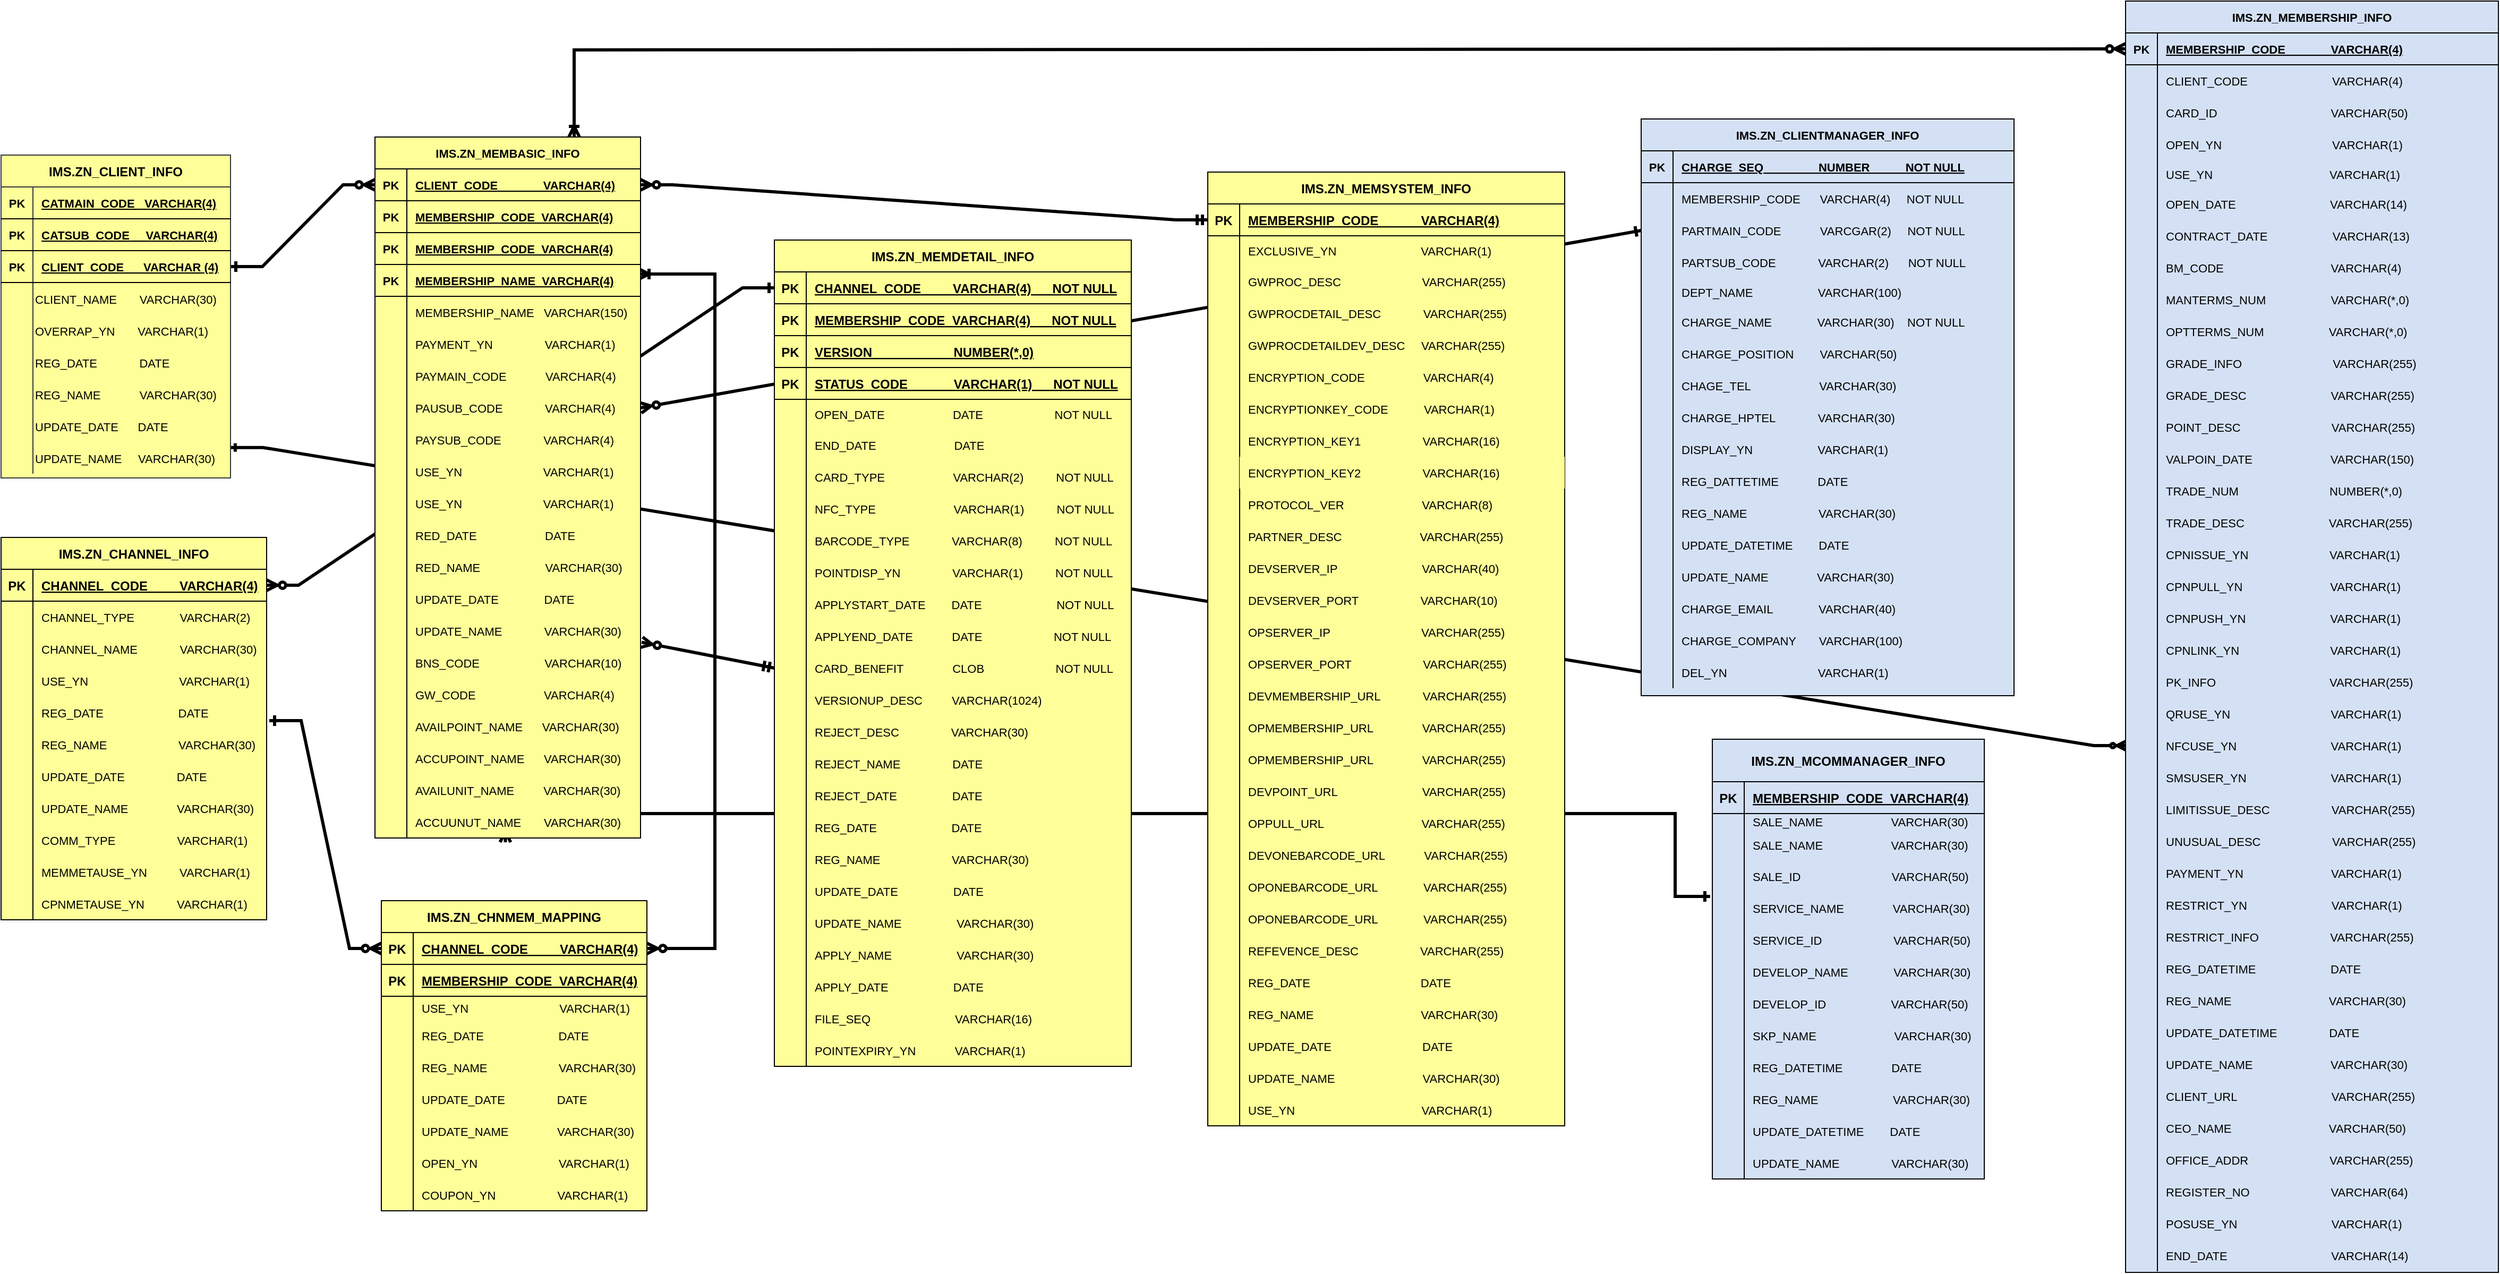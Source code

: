 <mxfile version="20.0.3" type="github" pages="2">
  <diagram id="R2lEEEUBdFMjLlhIrx00" name="ERD">
    <mxGraphModel dx="2980" dy="1218" grid="1" gridSize="7" guides="1" tooltips="1" connect="1" arrows="1" fold="1" page="1" pageScale="1" pageWidth="850" pageHeight="1100" background="#ffffff" math="0" shadow="0" extFonts="Permanent Marker^https://fonts.googleapis.com/css?family=Permanent+Marker">
      <root>
        <mxCell id="0" />
        <mxCell id="1" parent="0" />
        <mxCell id="3df3FvuVYu9wvb_Eo9zM-22" value="" style="edgeStyle=entityRelationEdgeStyle;endArrow=ERzeroToMany;startArrow=ERone;endFill=1;startFill=0;fontSize=11;entryX=0;entryY=0.5;entryDx=0;entryDy=0;strokeColor=#000000;rounded=0;strokeWidth=3;startSize=4;endSize=4;exitX=1.002;exitY=0.178;exitDx=0;exitDy=0;exitPerimeter=0;" edge="1" parent="1" source="emPKiE4ZVd5Yd_ZUEL1U-56" target="3Na7bxAp3vEf0wkzjHlp-65">
          <mxGeometry width="100" height="100" relative="1" as="geometry">
            <mxPoint x="336" y="483" as="sourcePoint" />
            <mxPoint x="463" y="243" as="targetPoint" />
          </mxGeometry>
        </mxCell>
        <mxCell id="emPKiE4ZVd5Yd_ZUEL1U-242" value="" style="edgeStyle=orthogonalEdgeStyle;fontSize=12;html=1;endArrow=ERoneToMany;startArrow=ERzeroToMany;rounded=0;exitX=1;exitY=0.5;exitDx=0;exitDy=0;fontStyle=1;strokeColor=#000000;strokeWidth=3;" parent="1" source="emPKiE4ZVd5Yd_ZUEL1U-113" edge="1">
          <mxGeometry width="100" height="100" relative="1" as="geometry">
            <mxPoint x="712" y="1044" as="sourcePoint" />
            <mxPoint x="704" y="388" as="targetPoint" />
            <Array as="points">
              <mxPoint x="776" y="1023" />
              <mxPoint x="776" y="388" />
            </Array>
          </mxGeometry>
        </mxCell>
        <mxCell id="3df3FvuVYu9wvb_Eo9zM-36" value="" style="fontSize=12;html=1;endArrow=ERzeroToMany;startArrow=ERone;rounded=0;fillColor=#fa6800;strokeColor=#000000;endFill=0;startFill=0;edgeStyle=orthogonalEdgeStyle;exitX=-0.008;exitY=0.068;exitDx=0;exitDy=0;exitPerimeter=0;strokeWidth=3;entryX=0.491;entryY=1.133;entryDx=0;entryDy=0;entryPerimeter=0;" edge="1" parent="1" target="emPKiE4ZVd5Yd_ZUEL1U-106">
          <mxGeometry width="100" height="100" relative="1" as="geometry">
            <mxPoint x="1712.952" y="974.04" as="sourcePoint" />
            <mxPoint x="539" y="875" as="targetPoint" />
            <Array as="points">
              <mxPoint x="1680" y="974" />
              <mxPoint x="1680" y="896" />
              <mxPoint x="579" y="896" />
            </Array>
          </mxGeometry>
        </mxCell>
        <mxCell id="2O49Cflo7uIEfpXej_E9-1" value="IMS.ZN_MCOMMANAGER_INFO" style="shape=table;startSize=40;container=1;collapsible=1;childLayout=tableLayout;fixedRows=1;rowLines=0;fontStyle=1;align=center;resizeLast=1;fillColor=#D4E1F5;swimlaneFillColor=#D4E1F5;" parent="1" vertex="1">
          <mxGeometry x="1715" y="826" width="256" height="414" as="geometry" />
        </mxCell>
        <mxCell id="2O49Cflo7uIEfpXej_E9-2" value="" style="shape=partialRectangle;collapsible=0;dropTarget=0;pointerEvents=0;fillColor=none;points=[[0,0.5],[1,0.5]];portConstraint=eastwest;top=0;left=0;right=0;bottom=1;" parent="2O49Cflo7uIEfpXej_E9-1" vertex="1">
          <mxGeometry y="40" width="256" height="30" as="geometry" />
        </mxCell>
        <mxCell id="2O49Cflo7uIEfpXej_E9-3" value="PK" style="shape=partialRectangle;overflow=hidden;connectable=0;fillColor=none;top=0;left=0;bottom=0;right=0;fontStyle=1;" parent="2O49Cflo7uIEfpXej_E9-2" vertex="1">
          <mxGeometry width="30" height="30" as="geometry">
            <mxRectangle width="30" height="30" as="alternateBounds" />
          </mxGeometry>
        </mxCell>
        <mxCell id="2O49Cflo7uIEfpXej_E9-4" value="MEMBERSHIP_CODE  VARCHAR(4)" style="shape=partialRectangle;overflow=hidden;connectable=0;fillColor=none;top=0;left=0;bottom=0;right=0;align=left;spacingLeft=6;fontStyle=5;" parent="2O49Cflo7uIEfpXej_E9-2" vertex="1">
          <mxGeometry x="30" width="226" height="30" as="geometry">
            <mxRectangle width="226" height="30" as="alternateBounds" />
          </mxGeometry>
        </mxCell>
        <mxCell id="3df3FvuVYu9wvb_Eo9zM-23" value="" style="shape=partialRectangle;collapsible=0;dropTarget=0;pointerEvents=0;fillColor=none;points=[[0,0.5],[1,0.5]];portConstraint=eastwest;top=0;left=0;right=0;bottom=0;fontSize=11;" vertex="1" parent="2O49Cflo7uIEfpXej_E9-1">
          <mxGeometry y="70" width="256" height="22" as="geometry" />
        </mxCell>
        <mxCell id="3df3FvuVYu9wvb_Eo9zM-24" value="" style="shape=partialRectangle;overflow=hidden;connectable=0;fillColor=none;top=0;left=0;bottom=0;right=0;fontSize=11;" vertex="1" parent="3df3FvuVYu9wvb_Eo9zM-23">
          <mxGeometry width="30" height="22" as="geometry">
            <mxRectangle width="30" height="22" as="alternateBounds" />
          </mxGeometry>
        </mxCell>
        <mxCell id="3df3FvuVYu9wvb_Eo9zM-25" value="SALE_NAME                     VARCHAR(30)&#xa;" style="shape=partialRectangle;overflow=hidden;connectable=0;fillColor=none;top=0;left=0;bottom=0;right=0;align=left;spacingLeft=6;fontSize=11;" vertex="1" parent="3df3FvuVYu9wvb_Eo9zM-23">
          <mxGeometry x="30" width="226" height="22" as="geometry">
            <mxRectangle width="226" height="22" as="alternateBounds" />
          </mxGeometry>
        </mxCell>
        <mxCell id="2O49Cflo7uIEfpXej_E9-8" value="" style="shape=partialRectangle;collapsible=0;dropTarget=0;pointerEvents=0;fillColor=none;points=[[0,0.5],[1,0.5]];portConstraint=eastwest;top=0;left=0;right=0;bottom=0;fontSize=11;" parent="2O49Cflo7uIEfpXej_E9-1" vertex="1">
          <mxGeometry y="92" width="256" height="22" as="geometry" />
        </mxCell>
        <mxCell id="2O49Cflo7uIEfpXej_E9-9" value="" style="shape=partialRectangle;overflow=hidden;connectable=0;fillColor=none;top=0;left=0;bottom=0;right=0;fontSize=11;" parent="2O49Cflo7uIEfpXej_E9-8" vertex="1">
          <mxGeometry width="30" height="22" as="geometry">
            <mxRectangle width="30" height="22" as="alternateBounds" />
          </mxGeometry>
        </mxCell>
        <mxCell id="2O49Cflo7uIEfpXej_E9-10" value="SALE_NAME                     VARCHAR(30)&#xa;" style="shape=partialRectangle;overflow=hidden;connectable=0;fillColor=none;top=0;left=0;bottom=0;right=0;align=left;spacingLeft=6;fontSize=11;" parent="2O49Cflo7uIEfpXej_E9-8" vertex="1">
          <mxGeometry x="30" width="226" height="22" as="geometry">
            <mxRectangle width="226" height="22" as="alternateBounds" />
          </mxGeometry>
        </mxCell>
        <mxCell id="2O49Cflo7uIEfpXej_E9-11" value="" style="shape=partialRectangle;collapsible=0;dropTarget=0;pointerEvents=0;fillColor=none;points=[[0,0.5],[1,0.5]];portConstraint=eastwest;top=0;left=0;right=0;bottom=0;fontSize=11;" parent="2O49Cflo7uIEfpXej_E9-1" vertex="1">
          <mxGeometry y="114" width="256" height="30" as="geometry" />
        </mxCell>
        <mxCell id="2O49Cflo7uIEfpXej_E9-12" value="" style="shape=partialRectangle;overflow=hidden;connectable=0;fillColor=none;top=0;left=0;bottom=0;right=0;fontSize=11;" parent="2O49Cflo7uIEfpXej_E9-11" vertex="1">
          <mxGeometry width="30" height="30" as="geometry">
            <mxRectangle width="30" height="30" as="alternateBounds" />
          </mxGeometry>
        </mxCell>
        <mxCell id="2O49Cflo7uIEfpXej_E9-13" value="SALE_ID                            VARCHAR(50)" style="shape=partialRectangle;overflow=hidden;connectable=0;fillColor=none;top=0;left=0;bottom=0;right=0;align=left;spacingLeft=6;fontSize=11;" parent="2O49Cflo7uIEfpXej_E9-11" vertex="1">
          <mxGeometry x="30" width="226" height="30" as="geometry">
            <mxRectangle width="226" height="30" as="alternateBounds" />
          </mxGeometry>
        </mxCell>
        <mxCell id="2O49Cflo7uIEfpXej_E9-14" style="shape=partialRectangle;collapsible=0;dropTarget=0;pointerEvents=0;fillColor=none;points=[[0,0.5],[1,0.5]];portConstraint=eastwest;top=0;left=0;right=0;bottom=0;fontSize=11;" parent="2O49Cflo7uIEfpXej_E9-1" vertex="1">
          <mxGeometry y="144" width="256" height="30" as="geometry" />
        </mxCell>
        <mxCell id="2O49Cflo7uIEfpXej_E9-15" style="shape=partialRectangle;overflow=hidden;connectable=0;fillColor=none;top=0;left=0;bottom=0;right=0;fontSize=11;" parent="2O49Cflo7uIEfpXej_E9-14" vertex="1">
          <mxGeometry width="30" height="30" as="geometry">
            <mxRectangle width="30" height="30" as="alternateBounds" />
          </mxGeometry>
        </mxCell>
        <mxCell id="2O49Cflo7uIEfpXej_E9-16" value="SERVICE_NAME               VARCHAR(30)" style="shape=partialRectangle;overflow=hidden;connectable=0;fillColor=none;top=0;left=0;bottom=0;right=0;align=left;spacingLeft=6;fontSize=11;" parent="2O49Cflo7uIEfpXej_E9-14" vertex="1">
          <mxGeometry x="30" width="226" height="30" as="geometry">
            <mxRectangle width="226" height="30" as="alternateBounds" />
          </mxGeometry>
        </mxCell>
        <mxCell id="2O49Cflo7uIEfpXej_E9-17" style="shape=partialRectangle;collapsible=0;dropTarget=0;pointerEvents=0;fillColor=none;points=[[0,0.5],[1,0.5]];portConstraint=eastwest;top=0;left=0;right=0;bottom=0;fontSize=11;" parent="2O49Cflo7uIEfpXej_E9-1" vertex="1">
          <mxGeometry y="174" width="256" height="30" as="geometry" />
        </mxCell>
        <mxCell id="2O49Cflo7uIEfpXej_E9-18" style="shape=partialRectangle;overflow=hidden;connectable=0;fillColor=none;top=0;left=0;bottom=0;right=0;fontSize=11;" parent="2O49Cflo7uIEfpXej_E9-17" vertex="1">
          <mxGeometry width="30" height="30" as="geometry">
            <mxRectangle width="30" height="30" as="alternateBounds" />
          </mxGeometry>
        </mxCell>
        <mxCell id="2O49Cflo7uIEfpXej_E9-19" value="SERVICE_ID                      VARCHAR(50)" style="shape=partialRectangle;overflow=hidden;connectable=0;fillColor=none;top=0;left=0;bottom=0;right=0;align=left;spacingLeft=6;fontSize=11;" parent="2O49Cflo7uIEfpXej_E9-17" vertex="1">
          <mxGeometry x="30" width="226" height="30" as="geometry">
            <mxRectangle width="226" height="30" as="alternateBounds" />
          </mxGeometry>
        </mxCell>
        <mxCell id="2O49Cflo7uIEfpXej_E9-20" style="shape=partialRectangle;collapsible=0;dropTarget=0;pointerEvents=0;fillColor=none;points=[[0,0.5],[1,0.5]];portConstraint=eastwest;top=0;left=0;right=0;bottom=0;fontSize=11;" parent="2O49Cflo7uIEfpXej_E9-1" vertex="1">
          <mxGeometry y="204" width="256" height="30" as="geometry" />
        </mxCell>
        <mxCell id="2O49Cflo7uIEfpXej_E9-21" style="shape=partialRectangle;overflow=hidden;connectable=0;fillColor=none;top=0;left=0;bottom=0;right=0;fontSize=11;" parent="2O49Cflo7uIEfpXej_E9-20" vertex="1">
          <mxGeometry width="30" height="30" as="geometry">
            <mxRectangle width="30" height="30" as="alternateBounds" />
          </mxGeometry>
        </mxCell>
        <mxCell id="2O49Cflo7uIEfpXej_E9-22" value="DEVELOP_NAME              VARCHAR(30)" style="shape=partialRectangle;overflow=hidden;connectable=0;fillColor=none;top=0;left=0;bottom=0;right=0;align=left;spacingLeft=6;fontSize=11;" parent="2O49Cflo7uIEfpXej_E9-20" vertex="1">
          <mxGeometry x="30" width="226" height="30" as="geometry">
            <mxRectangle width="226" height="30" as="alternateBounds" />
          </mxGeometry>
        </mxCell>
        <mxCell id="2O49Cflo7uIEfpXej_E9-23" style="shape=partialRectangle;collapsible=0;dropTarget=0;pointerEvents=0;fillColor=none;points=[[0,0.5],[1,0.5]];portConstraint=eastwest;top=0;left=0;right=0;bottom=0;fontSize=11;" parent="2O49Cflo7uIEfpXej_E9-1" vertex="1">
          <mxGeometry y="234" width="256" height="30" as="geometry" />
        </mxCell>
        <mxCell id="2O49Cflo7uIEfpXej_E9-24" style="shape=partialRectangle;overflow=hidden;connectable=0;fillColor=none;top=0;left=0;bottom=0;right=0;fontSize=11;" parent="2O49Cflo7uIEfpXej_E9-23" vertex="1">
          <mxGeometry width="30" height="30" as="geometry">
            <mxRectangle width="30" height="30" as="alternateBounds" />
          </mxGeometry>
        </mxCell>
        <mxCell id="2O49Cflo7uIEfpXej_E9-25" value="DEVELOP_ID                    VARCHAR(50)" style="shape=partialRectangle;overflow=hidden;connectable=0;fillColor=none;top=0;left=0;bottom=0;right=0;align=left;spacingLeft=6;fontSize=11;" parent="2O49Cflo7uIEfpXej_E9-23" vertex="1">
          <mxGeometry x="30" width="226" height="30" as="geometry">
            <mxRectangle width="226" height="30" as="alternateBounds" />
          </mxGeometry>
        </mxCell>
        <mxCell id="2O49Cflo7uIEfpXej_E9-26" style="shape=partialRectangle;collapsible=0;dropTarget=0;pointerEvents=0;fillColor=none;points=[[0,0.5],[1,0.5]];portConstraint=eastwest;top=0;left=0;right=0;bottom=0;fontSize=11;" parent="2O49Cflo7uIEfpXej_E9-1" vertex="1">
          <mxGeometry y="264" width="256" height="30" as="geometry" />
        </mxCell>
        <mxCell id="2O49Cflo7uIEfpXej_E9-27" style="shape=partialRectangle;overflow=hidden;connectable=0;fillColor=none;top=0;left=0;bottom=0;right=0;fontSize=11;" parent="2O49Cflo7uIEfpXej_E9-26" vertex="1">
          <mxGeometry width="30" height="30" as="geometry">
            <mxRectangle width="30" height="30" as="alternateBounds" />
          </mxGeometry>
        </mxCell>
        <mxCell id="2O49Cflo7uIEfpXej_E9-28" value="SKP_NAME                        VARCHAR(30)" style="shape=partialRectangle;overflow=hidden;connectable=0;fillColor=none;top=0;left=0;bottom=0;right=0;align=left;spacingLeft=6;fontSize=11;" parent="2O49Cflo7uIEfpXej_E9-26" vertex="1">
          <mxGeometry x="30" width="226" height="30" as="geometry">
            <mxRectangle width="226" height="30" as="alternateBounds" />
          </mxGeometry>
        </mxCell>
        <mxCell id="2O49Cflo7uIEfpXej_E9-35" style="shape=partialRectangle;collapsible=0;dropTarget=0;pointerEvents=0;fillColor=none;points=[[0,0.5],[1,0.5]];portConstraint=eastwest;top=0;left=0;right=0;bottom=0;fontSize=11;" parent="2O49Cflo7uIEfpXej_E9-1" vertex="1">
          <mxGeometry y="294" width="256" height="30" as="geometry" />
        </mxCell>
        <mxCell id="2O49Cflo7uIEfpXej_E9-36" style="shape=partialRectangle;overflow=hidden;connectable=0;fillColor=none;top=0;left=0;bottom=0;right=0;fontSize=11;" parent="2O49Cflo7uIEfpXej_E9-35" vertex="1">
          <mxGeometry width="30" height="30" as="geometry">
            <mxRectangle width="30" height="30" as="alternateBounds" />
          </mxGeometry>
        </mxCell>
        <mxCell id="2O49Cflo7uIEfpXej_E9-37" value="REG_DATETIME               DATE" style="shape=partialRectangle;overflow=hidden;connectable=0;fillColor=none;top=0;left=0;bottom=0;right=0;align=left;spacingLeft=6;fontSize=11;" parent="2O49Cflo7uIEfpXej_E9-35" vertex="1">
          <mxGeometry x="30" width="226" height="30" as="geometry">
            <mxRectangle width="226" height="30" as="alternateBounds" />
          </mxGeometry>
        </mxCell>
        <mxCell id="2O49Cflo7uIEfpXej_E9-32" style="shape=partialRectangle;collapsible=0;dropTarget=0;pointerEvents=0;fillColor=none;points=[[0,0.5],[1,0.5]];portConstraint=eastwest;top=0;left=0;right=0;bottom=0;fontSize=11;" parent="2O49Cflo7uIEfpXej_E9-1" vertex="1">
          <mxGeometry y="324" width="256" height="30" as="geometry" />
        </mxCell>
        <mxCell id="2O49Cflo7uIEfpXej_E9-33" style="shape=partialRectangle;overflow=hidden;connectable=0;fillColor=none;top=0;left=0;bottom=0;right=0;fontSize=11;" parent="2O49Cflo7uIEfpXej_E9-32" vertex="1">
          <mxGeometry width="30" height="30" as="geometry">
            <mxRectangle width="30" height="30" as="alternateBounds" />
          </mxGeometry>
        </mxCell>
        <mxCell id="2O49Cflo7uIEfpXej_E9-34" value="REG_NAME                       VARCHAR(30)" style="shape=partialRectangle;overflow=hidden;connectable=0;fillColor=none;top=0;left=0;bottom=0;right=0;align=left;spacingLeft=6;fontSize=11;" parent="2O49Cflo7uIEfpXej_E9-32" vertex="1">
          <mxGeometry x="30" width="226" height="30" as="geometry">
            <mxRectangle width="226" height="30" as="alternateBounds" />
          </mxGeometry>
        </mxCell>
        <mxCell id="2O49Cflo7uIEfpXej_E9-29" style="shape=partialRectangle;collapsible=0;dropTarget=0;pointerEvents=0;fillColor=none;points=[[0,0.5],[1,0.5]];portConstraint=eastwest;top=0;left=0;right=0;bottom=0;fontSize=11;" parent="2O49Cflo7uIEfpXej_E9-1" vertex="1">
          <mxGeometry y="354" width="256" height="30" as="geometry" />
        </mxCell>
        <mxCell id="2O49Cflo7uIEfpXej_E9-30" style="shape=partialRectangle;overflow=hidden;connectable=0;fillColor=none;top=0;left=0;bottom=0;right=0;fontSize=11;" parent="2O49Cflo7uIEfpXej_E9-29" vertex="1">
          <mxGeometry width="30" height="30" as="geometry">
            <mxRectangle width="30" height="30" as="alternateBounds" />
          </mxGeometry>
        </mxCell>
        <mxCell id="2O49Cflo7uIEfpXej_E9-31" value="UPDATE_DATETIME        DATE" style="shape=partialRectangle;overflow=hidden;connectable=0;fillColor=none;top=0;left=0;bottom=0;right=0;align=left;spacingLeft=6;fontSize=11;" parent="2O49Cflo7uIEfpXej_E9-29" vertex="1">
          <mxGeometry x="30" width="226" height="30" as="geometry">
            <mxRectangle width="226" height="30" as="alternateBounds" />
          </mxGeometry>
        </mxCell>
        <mxCell id="2O49Cflo7uIEfpXej_E9-41" style="shape=partialRectangle;collapsible=0;dropTarget=0;pointerEvents=0;fillColor=none;points=[[0,0.5],[1,0.5]];portConstraint=eastwest;top=0;left=0;right=0;bottom=0;fontSize=11;" parent="2O49Cflo7uIEfpXej_E9-1" vertex="1">
          <mxGeometry y="384" width="256" height="30" as="geometry" />
        </mxCell>
        <mxCell id="2O49Cflo7uIEfpXej_E9-42" style="shape=partialRectangle;overflow=hidden;connectable=0;fillColor=none;top=0;left=0;bottom=0;right=0;fontSize=11;" parent="2O49Cflo7uIEfpXej_E9-41" vertex="1">
          <mxGeometry width="30" height="30" as="geometry">
            <mxRectangle width="30" height="30" as="alternateBounds" />
          </mxGeometry>
        </mxCell>
        <mxCell id="2O49Cflo7uIEfpXej_E9-43" value="UPDATE_NAME                VARCHAR(30)" style="shape=partialRectangle;overflow=hidden;connectable=0;fillColor=none;top=0;left=0;bottom=0;right=0;align=left;spacingLeft=6;fontSize=11;" parent="2O49Cflo7uIEfpXej_E9-41" vertex="1">
          <mxGeometry x="30" width="226" height="30" as="geometry">
            <mxRectangle width="226" height="30" as="alternateBounds" />
          </mxGeometry>
        </mxCell>
        <mxCell id="3df3FvuVYu9wvb_Eo9zM-19" value="" style="fontSize=12;html=1;endArrow=ERzeroToMany;startArrow=ERone;entryX=1;entryY=0.5;entryDx=0;entryDy=0;rounded=1;fillColor=#fa6800;strokeColor=#000000;endFill=0;startFill=0;strokeWidth=3;exitX=0;exitY=0.5;exitDx=0;exitDy=0;" edge="1" parent="1" source="emPKiE4ZVd5Yd_ZUEL1U-187" target="emPKiE4ZVd5Yd_ZUEL1U-68">
          <mxGeometry width="100" height="100" relative="1" as="geometry">
            <mxPoint x="1652" y="322" as="sourcePoint" />
            <mxPoint x="714" y="561.01" as="targetPoint" />
          </mxGeometry>
        </mxCell>
        <mxCell id="C-vyLk0tnHw3VtMMgP7b-1" value="" style="edgeStyle=entityRelationEdgeStyle;endArrow=ERzeroToMany;startArrow=ERone;endFill=1;startFill=0;fontSize=11;entryX=0;entryY=0.5;entryDx=0;entryDy=0;exitX=1;exitY=0.5;exitDx=0;exitDy=0;strokeColor=#000000;rounded=0;strokeWidth=3;" parent="1" source="emPKiE4ZVd5Yd_ZUEL1U-38" target="C-vyLk0tnHw3VtMMgP7b-14" edge="1">
          <mxGeometry width="100" height="100" relative="1" as="geometry">
            <mxPoint x="340" y="948" as="sourcePoint" />
            <mxPoint x="440" y="848" as="targetPoint" />
          </mxGeometry>
        </mxCell>
        <mxCell id="C-vyLk0tnHw3VtMMgP7b-12" value="" style="edgeStyle=entityRelationEdgeStyle;endArrow=ERzeroToMany;startArrow=ERone;endFill=1;startFill=0;fontSize=11;entryX=0;entryY=0.5;entryDx=0;entryDy=0;strokeColor=#000000;exitX=1.01;exitY=0.751;exitDx=0;exitDy=0;exitPerimeter=0;rounded=0;strokeWidth=3;" parent="1" source="emPKiE4ZVd5Yd_ZUEL1U-141" target="emPKiE4ZVd5Yd_ZUEL1U-113" edge="1">
          <mxGeometry width="100" height="100" relative="1" as="geometry">
            <mxPoint x="352" y="812" as="sourcePoint" />
            <mxPoint x="460" y="433" as="targetPoint" />
          </mxGeometry>
        </mxCell>
        <mxCell id="emPKiE4ZVd5Yd_ZUEL1U-244" value="IMS.ZN_MEMDETAIL_INFO" style="shape=table;startSize=30;container=1;collapsible=1;childLayout=tableLayout;fixedRows=1;rowLines=0;fontStyle=1;align=center;resizeLast=1;fillColor=#FFFF99;gradientColor=none;swimlaneFillColor=#FFFF99;strokeColor=default;" parent="1" vertex="1">
          <mxGeometry x="832" y="356" width="336" height="778" as="geometry" />
        </mxCell>
        <mxCell id="emPKiE4ZVd5Yd_ZUEL1U-245" value="" style="shape=partialRectangle;collapsible=0;dropTarget=0;pointerEvents=0;fillColor=none;points=[[0,0.5],[1,0.5]];portConstraint=eastwest;top=0;left=0;right=0;bottom=1;" parent="emPKiE4ZVd5Yd_ZUEL1U-244" vertex="1">
          <mxGeometry y="30" width="336" height="30" as="geometry" />
        </mxCell>
        <mxCell id="emPKiE4ZVd5Yd_ZUEL1U-246" value="PK" style="shape=partialRectangle;overflow=hidden;connectable=0;fillColor=none;top=0;left=0;bottom=0;right=0;fontStyle=1;" parent="emPKiE4ZVd5Yd_ZUEL1U-245" vertex="1">
          <mxGeometry width="30" height="30" as="geometry">
            <mxRectangle width="30" height="30" as="alternateBounds" />
          </mxGeometry>
        </mxCell>
        <mxCell id="emPKiE4ZVd5Yd_ZUEL1U-247" value="CHANNEL_CODE         VARCHAR(4)      NOT NULL" style="shape=partialRectangle;overflow=hidden;connectable=0;fillColor=none;top=0;left=0;bottom=0;right=0;align=left;spacingLeft=6;fontStyle=5;shadow=0;" parent="emPKiE4ZVd5Yd_ZUEL1U-245" vertex="1">
          <mxGeometry x="30" width="306" height="30" as="geometry">
            <mxRectangle width="306" height="30" as="alternateBounds" />
          </mxGeometry>
        </mxCell>
        <mxCell id="EW5uwQKPrWccDKp-Qp3F-8" style="shape=partialRectangle;collapsible=0;dropTarget=0;pointerEvents=0;fillColor=none;points=[[0,0.5],[1,0.5]];portConstraint=eastwest;top=0;left=0;right=0;bottom=1;" parent="emPKiE4ZVd5Yd_ZUEL1U-244" vertex="1">
          <mxGeometry y="60" width="336" height="30" as="geometry" />
        </mxCell>
        <mxCell id="EW5uwQKPrWccDKp-Qp3F-9" value="PK" style="shape=partialRectangle;overflow=hidden;connectable=0;fillColor=none;top=0;left=0;bottom=0;right=0;fontStyle=1;" parent="EW5uwQKPrWccDKp-Qp3F-8" vertex="1">
          <mxGeometry width="30" height="30" as="geometry">
            <mxRectangle width="30" height="30" as="alternateBounds" />
          </mxGeometry>
        </mxCell>
        <mxCell id="EW5uwQKPrWccDKp-Qp3F-10" value="MEMBERSHIP_CODE  VARCHAR(4)      NOT NULL" style="shape=partialRectangle;overflow=hidden;connectable=0;fillColor=none;top=0;left=0;bottom=0;right=0;align=left;spacingLeft=6;fontStyle=5;shadow=0;" parent="EW5uwQKPrWccDKp-Qp3F-8" vertex="1">
          <mxGeometry x="30" width="306" height="30" as="geometry">
            <mxRectangle width="306" height="30" as="alternateBounds" />
          </mxGeometry>
        </mxCell>
        <mxCell id="EW5uwQKPrWccDKp-Qp3F-5" style="shape=partialRectangle;collapsible=0;dropTarget=0;pointerEvents=0;fillColor=none;points=[[0,0.5],[1,0.5]];portConstraint=eastwest;top=0;left=0;right=0;bottom=1;" parent="emPKiE4ZVd5Yd_ZUEL1U-244" vertex="1">
          <mxGeometry y="90" width="336" height="30" as="geometry" />
        </mxCell>
        <mxCell id="EW5uwQKPrWccDKp-Qp3F-6" value="PK" style="shape=partialRectangle;overflow=hidden;connectable=0;fillColor=none;top=0;left=0;bottom=0;right=0;fontStyle=1;" parent="EW5uwQKPrWccDKp-Qp3F-5" vertex="1">
          <mxGeometry width="30" height="30" as="geometry">
            <mxRectangle width="30" height="30" as="alternateBounds" />
          </mxGeometry>
        </mxCell>
        <mxCell id="EW5uwQKPrWccDKp-Qp3F-7" value="VERSION                       NUMBER(*,0)" style="shape=partialRectangle;overflow=hidden;connectable=0;fillColor=none;top=0;left=0;bottom=0;right=0;align=left;spacingLeft=6;fontStyle=5;shadow=0;" parent="EW5uwQKPrWccDKp-Qp3F-5" vertex="1">
          <mxGeometry x="30" width="306" height="30" as="geometry">
            <mxRectangle width="306" height="30" as="alternateBounds" />
          </mxGeometry>
        </mxCell>
        <mxCell id="EW5uwQKPrWccDKp-Qp3F-2" style="shape=partialRectangle;collapsible=0;dropTarget=0;pointerEvents=0;fillColor=none;points=[[0,0.5],[1,0.5]];portConstraint=eastwest;top=0;left=0;right=0;bottom=1;" parent="emPKiE4ZVd5Yd_ZUEL1U-244" vertex="1">
          <mxGeometry y="120" width="336" height="30" as="geometry" />
        </mxCell>
        <mxCell id="EW5uwQKPrWccDKp-Qp3F-3" value="PK" style="shape=partialRectangle;overflow=hidden;connectable=0;fillColor=none;top=0;left=0;bottom=0;right=0;fontStyle=1;" parent="EW5uwQKPrWccDKp-Qp3F-2" vertex="1">
          <mxGeometry width="30" height="30" as="geometry">
            <mxRectangle width="30" height="30" as="alternateBounds" />
          </mxGeometry>
        </mxCell>
        <mxCell id="EW5uwQKPrWccDKp-Qp3F-4" value="STATUS_CODE             VARCHAR(1)      NOT NULL" style="shape=partialRectangle;overflow=hidden;connectable=0;fillColor=none;top=0;left=0;bottom=0;right=0;align=left;spacingLeft=6;fontStyle=5;shadow=0;" parent="EW5uwQKPrWccDKp-Qp3F-2" vertex="1">
          <mxGeometry x="30" width="306" height="30" as="geometry">
            <mxRectangle width="306" height="30" as="alternateBounds" />
          </mxGeometry>
        </mxCell>
        <mxCell id="emPKiE4ZVd5Yd_ZUEL1U-251" value="" style="shape=partialRectangle;collapsible=0;dropTarget=0;pointerEvents=0;fillColor=none;points=[[0,0.5],[1,0.5]];portConstraint=eastwest;top=0;left=0;right=0;bottom=0;fontSize=11;" parent="emPKiE4ZVd5Yd_ZUEL1U-244" vertex="1">
          <mxGeometry y="150" width="336" height="28" as="geometry" />
        </mxCell>
        <mxCell id="emPKiE4ZVd5Yd_ZUEL1U-252" value="" style="shape=partialRectangle;overflow=hidden;connectable=0;fillColor=none;top=0;left=0;bottom=0;right=0;fontSize=11;" parent="emPKiE4ZVd5Yd_ZUEL1U-251" vertex="1">
          <mxGeometry width="30" height="28" as="geometry">
            <mxRectangle width="30" height="28" as="alternateBounds" />
          </mxGeometry>
        </mxCell>
        <mxCell id="emPKiE4ZVd5Yd_ZUEL1U-253" value="OPEN_DATE                     DATE                      NOT NULL" style="shape=partialRectangle;overflow=hidden;connectable=0;fillColor=none;top=0;left=0;bottom=0;right=0;align=left;spacingLeft=6;fontSize=11;" parent="emPKiE4ZVd5Yd_ZUEL1U-251" vertex="1">
          <mxGeometry x="30" width="306" height="28" as="geometry">
            <mxRectangle width="306" height="28" as="alternateBounds" />
          </mxGeometry>
        </mxCell>
        <mxCell id="emPKiE4ZVd5Yd_ZUEL1U-254" value="" style="shape=partialRectangle;collapsible=0;dropTarget=0;pointerEvents=0;fillColor=none;points=[[0,0.5],[1,0.5]];portConstraint=eastwest;top=0;left=0;right=0;bottom=0;fontSize=11;" parent="emPKiE4ZVd5Yd_ZUEL1U-244" vertex="1">
          <mxGeometry y="178" width="336" height="30" as="geometry" />
        </mxCell>
        <mxCell id="emPKiE4ZVd5Yd_ZUEL1U-255" value="" style="shape=partialRectangle;overflow=hidden;connectable=0;fillColor=none;top=0;left=0;bottom=0;right=0;fontSize=11;" parent="emPKiE4ZVd5Yd_ZUEL1U-254" vertex="1">
          <mxGeometry width="30" height="30" as="geometry">
            <mxRectangle width="30" height="30" as="alternateBounds" />
          </mxGeometry>
        </mxCell>
        <mxCell id="emPKiE4ZVd5Yd_ZUEL1U-256" value="END_DATE                        DATE" style="shape=partialRectangle;overflow=hidden;connectable=0;fillColor=none;top=0;left=0;bottom=0;right=0;align=left;spacingLeft=6;fontSize=11;" parent="emPKiE4ZVd5Yd_ZUEL1U-254" vertex="1">
          <mxGeometry x="30" width="306" height="30" as="geometry">
            <mxRectangle width="306" height="30" as="alternateBounds" />
          </mxGeometry>
        </mxCell>
        <mxCell id="emPKiE4ZVd5Yd_ZUEL1U-257" style="shape=partialRectangle;collapsible=0;dropTarget=0;pointerEvents=0;fillColor=none;points=[[0,0.5],[1,0.5]];portConstraint=eastwest;top=0;left=0;right=0;bottom=0;fontSize=11;" parent="emPKiE4ZVd5Yd_ZUEL1U-244" vertex="1">
          <mxGeometry y="208" width="336" height="30" as="geometry" />
        </mxCell>
        <mxCell id="emPKiE4ZVd5Yd_ZUEL1U-258" style="shape=partialRectangle;overflow=hidden;connectable=0;fillColor=none;top=0;left=0;bottom=0;right=0;fontSize=11;" parent="emPKiE4ZVd5Yd_ZUEL1U-257" vertex="1">
          <mxGeometry width="30" height="30" as="geometry">
            <mxRectangle width="30" height="30" as="alternateBounds" />
          </mxGeometry>
        </mxCell>
        <mxCell id="emPKiE4ZVd5Yd_ZUEL1U-259" value="CARD_TYPE                     VARCHAR(2)          NOT NULL" style="shape=partialRectangle;overflow=hidden;connectable=0;fillColor=none;top=0;left=0;bottom=0;right=0;align=left;spacingLeft=6;fontSize=11;" parent="emPKiE4ZVd5Yd_ZUEL1U-257" vertex="1">
          <mxGeometry x="30" width="306" height="30" as="geometry">
            <mxRectangle width="306" height="30" as="alternateBounds" />
          </mxGeometry>
        </mxCell>
        <mxCell id="emPKiE4ZVd5Yd_ZUEL1U-260" style="shape=partialRectangle;collapsible=0;dropTarget=0;pointerEvents=0;fillColor=none;points=[[0,0.5],[1,0.5]];portConstraint=eastwest;top=0;left=0;right=0;bottom=0;fontSize=11;" parent="emPKiE4ZVd5Yd_ZUEL1U-244" vertex="1">
          <mxGeometry y="238" width="336" height="30" as="geometry" />
        </mxCell>
        <mxCell id="emPKiE4ZVd5Yd_ZUEL1U-261" style="shape=partialRectangle;overflow=hidden;connectable=0;fillColor=none;top=0;left=0;bottom=0;right=0;fontSize=11;" parent="emPKiE4ZVd5Yd_ZUEL1U-260" vertex="1">
          <mxGeometry width="30" height="30" as="geometry">
            <mxRectangle width="30" height="30" as="alternateBounds" />
          </mxGeometry>
        </mxCell>
        <mxCell id="emPKiE4ZVd5Yd_ZUEL1U-262" value="NFC_TYPE                        VARCHAR(1)          NOT NULL" style="shape=partialRectangle;overflow=hidden;connectable=0;fillColor=none;top=0;left=0;bottom=0;right=0;align=left;spacingLeft=6;fontSize=11;" parent="emPKiE4ZVd5Yd_ZUEL1U-260" vertex="1">
          <mxGeometry x="30" width="306" height="30" as="geometry">
            <mxRectangle width="306" height="30" as="alternateBounds" />
          </mxGeometry>
        </mxCell>
        <mxCell id="emPKiE4ZVd5Yd_ZUEL1U-263" style="shape=partialRectangle;collapsible=0;dropTarget=0;pointerEvents=0;fillColor=none;points=[[0,0.5],[1,0.5]];portConstraint=eastwest;top=0;left=0;right=0;bottom=0;fontSize=11;" parent="emPKiE4ZVd5Yd_ZUEL1U-244" vertex="1">
          <mxGeometry y="268" width="336" height="30" as="geometry" />
        </mxCell>
        <mxCell id="emPKiE4ZVd5Yd_ZUEL1U-264" style="shape=partialRectangle;overflow=hidden;connectable=0;fillColor=none;top=0;left=0;bottom=0;right=0;fontSize=11;" parent="emPKiE4ZVd5Yd_ZUEL1U-263" vertex="1">
          <mxGeometry width="30" height="30" as="geometry">
            <mxRectangle width="30" height="30" as="alternateBounds" />
          </mxGeometry>
        </mxCell>
        <mxCell id="emPKiE4ZVd5Yd_ZUEL1U-265" value="BARCODE_TYPE             VARCHAR(8)          NOT NULL" style="shape=partialRectangle;overflow=hidden;connectable=0;fillColor=none;top=0;left=0;bottom=0;right=0;align=left;spacingLeft=6;fontSize=11;" parent="emPKiE4ZVd5Yd_ZUEL1U-263" vertex="1">
          <mxGeometry x="30" width="306" height="30" as="geometry">
            <mxRectangle width="306" height="30" as="alternateBounds" />
          </mxGeometry>
        </mxCell>
        <mxCell id="emPKiE4ZVd5Yd_ZUEL1U-266" style="shape=partialRectangle;collapsible=0;dropTarget=0;pointerEvents=0;fillColor=none;points=[[0,0.5],[1,0.5]];portConstraint=eastwest;top=0;left=0;right=0;bottom=0;fontSize=11;" parent="emPKiE4ZVd5Yd_ZUEL1U-244" vertex="1">
          <mxGeometry y="298" width="336" height="30" as="geometry" />
        </mxCell>
        <mxCell id="emPKiE4ZVd5Yd_ZUEL1U-267" style="shape=partialRectangle;overflow=hidden;connectable=0;fillColor=none;top=0;left=0;bottom=0;right=0;fontSize=11;" parent="emPKiE4ZVd5Yd_ZUEL1U-266" vertex="1">
          <mxGeometry width="30" height="30" as="geometry">
            <mxRectangle width="30" height="30" as="alternateBounds" />
          </mxGeometry>
        </mxCell>
        <mxCell id="emPKiE4ZVd5Yd_ZUEL1U-268" value="POINTDISP_YN                VARCHAR(1)          NOT NULL" style="shape=partialRectangle;overflow=hidden;connectable=0;fillColor=none;top=0;left=0;bottom=0;right=0;align=left;spacingLeft=6;fontSize=11;" parent="emPKiE4ZVd5Yd_ZUEL1U-266" vertex="1">
          <mxGeometry x="30" width="306" height="30" as="geometry">
            <mxRectangle width="306" height="30" as="alternateBounds" />
          </mxGeometry>
        </mxCell>
        <mxCell id="emPKiE4ZVd5Yd_ZUEL1U-269" style="shape=partialRectangle;collapsible=0;dropTarget=0;pointerEvents=0;fillColor=none;points=[[0,0.5],[1,0.5]];portConstraint=eastwest;top=0;left=0;right=0;bottom=0;fontSize=11;" parent="emPKiE4ZVd5Yd_ZUEL1U-244" vertex="1">
          <mxGeometry y="328" width="336" height="30" as="geometry" />
        </mxCell>
        <mxCell id="emPKiE4ZVd5Yd_ZUEL1U-270" style="shape=partialRectangle;overflow=hidden;connectable=0;fillColor=none;top=0;left=0;bottom=0;right=0;fontSize=11;" parent="emPKiE4ZVd5Yd_ZUEL1U-269" vertex="1">
          <mxGeometry width="30" height="30" as="geometry">
            <mxRectangle width="30" height="30" as="alternateBounds" />
          </mxGeometry>
        </mxCell>
        <mxCell id="emPKiE4ZVd5Yd_ZUEL1U-271" value="APPLYSTART_DATE        DATE                       NOT NULL" style="shape=partialRectangle;overflow=hidden;connectable=0;fillColor=none;top=0;left=0;bottom=0;right=0;align=left;spacingLeft=6;fontSize=11;" parent="emPKiE4ZVd5Yd_ZUEL1U-269" vertex="1">
          <mxGeometry x="30" width="306" height="30" as="geometry">
            <mxRectangle width="306" height="30" as="alternateBounds" />
          </mxGeometry>
        </mxCell>
        <mxCell id="emPKiE4ZVd5Yd_ZUEL1U-278" style="shape=partialRectangle;collapsible=0;dropTarget=0;pointerEvents=0;fillColor=none;points=[[0,0.5],[1,0.5]];portConstraint=eastwest;top=0;left=0;right=0;bottom=0;fontSize=11;" parent="emPKiE4ZVd5Yd_ZUEL1U-244" vertex="1">
          <mxGeometry y="358" width="336" height="30" as="geometry" />
        </mxCell>
        <mxCell id="emPKiE4ZVd5Yd_ZUEL1U-279" style="shape=partialRectangle;overflow=hidden;connectable=0;fillColor=none;top=0;left=0;bottom=0;right=0;fontSize=11;" parent="emPKiE4ZVd5Yd_ZUEL1U-278" vertex="1">
          <mxGeometry width="30" height="30" as="geometry">
            <mxRectangle width="30" height="30" as="alternateBounds" />
          </mxGeometry>
        </mxCell>
        <mxCell id="emPKiE4ZVd5Yd_ZUEL1U-280" value="APPLYEND_DATE            DATE                      NOT NULL" style="shape=partialRectangle;overflow=hidden;connectable=0;fillColor=none;top=0;left=0;bottom=0;right=0;align=left;spacingLeft=6;fontSize=11;" parent="emPKiE4ZVd5Yd_ZUEL1U-278" vertex="1">
          <mxGeometry x="30" width="306" height="30" as="geometry">
            <mxRectangle width="306" height="30" as="alternateBounds" />
          </mxGeometry>
        </mxCell>
        <mxCell id="emPKiE4ZVd5Yd_ZUEL1U-275" style="shape=partialRectangle;collapsible=0;dropTarget=0;pointerEvents=0;fillColor=none;points=[[0,0.5],[1,0.5]];portConstraint=eastwest;top=0;left=0;right=0;bottom=0;fontSize=11;" parent="emPKiE4ZVd5Yd_ZUEL1U-244" vertex="1">
          <mxGeometry y="388" width="336" height="30" as="geometry" />
        </mxCell>
        <mxCell id="emPKiE4ZVd5Yd_ZUEL1U-276" style="shape=partialRectangle;overflow=hidden;connectable=0;fillColor=none;top=0;left=0;bottom=0;right=0;fontSize=11;" parent="emPKiE4ZVd5Yd_ZUEL1U-275" vertex="1">
          <mxGeometry width="30" height="30" as="geometry">
            <mxRectangle width="30" height="30" as="alternateBounds" />
          </mxGeometry>
        </mxCell>
        <mxCell id="emPKiE4ZVd5Yd_ZUEL1U-277" value="CARD_BENEFIT               CLOB                      NOT NULL" style="shape=partialRectangle;overflow=hidden;connectable=0;fillColor=none;top=0;left=0;bottom=0;right=0;align=left;spacingLeft=6;fontSize=11;" parent="emPKiE4ZVd5Yd_ZUEL1U-275" vertex="1">
          <mxGeometry x="30" width="306" height="30" as="geometry">
            <mxRectangle width="306" height="30" as="alternateBounds" />
          </mxGeometry>
        </mxCell>
        <mxCell id="emPKiE4ZVd5Yd_ZUEL1U-272" style="shape=partialRectangle;collapsible=0;dropTarget=0;pointerEvents=0;fillColor=none;points=[[0,0.5],[1,0.5]];portConstraint=eastwest;top=0;left=0;right=0;bottom=0;fontSize=11;" parent="emPKiE4ZVd5Yd_ZUEL1U-244" vertex="1">
          <mxGeometry y="418" width="336" height="30" as="geometry" />
        </mxCell>
        <mxCell id="emPKiE4ZVd5Yd_ZUEL1U-273" style="shape=partialRectangle;overflow=hidden;connectable=0;fillColor=none;top=0;left=0;bottom=0;right=0;fontSize=11;" parent="emPKiE4ZVd5Yd_ZUEL1U-272" vertex="1">
          <mxGeometry width="30" height="30" as="geometry">
            <mxRectangle width="30" height="30" as="alternateBounds" />
          </mxGeometry>
        </mxCell>
        <mxCell id="emPKiE4ZVd5Yd_ZUEL1U-274" value="VERSIONUP_DESC         VARCHAR(1024)    " style="shape=partialRectangle;overflow=hidden;connectable=0;fillColor=none;top=0;left=0;bottom=0;right=0;align=left;spacingLeft=6;fontSize=11;" parent="emPKiE4ZVd5Yd_ZUEL1U-272" vertex="1">
          <mxGeometry x="30" width="306" height="30" as="geometry">
            <mxRectangle width="306" height="30" as="alternateBounds" />
          </mxGeometry>
        </mxCell>
        <mxCell id="EW5uwQKPrWccDKp-Qp3F-15" style="shape=partialRectangle;collapsible=0;dropTarget=0;pointerEvents=0;fillColor=none;points=[[0,0.5],[1,0.5]];portConstraint=eastwest;top=0;left=0;right=0;bottom=0;fontSize=11;" parent="emPKiE4ZVd5Yd_ZUEL1U-244" vertex="1">
          <mxGeometry y="448" width="336" height="30" as="geometry" />
        </mxCell>
        <mxCell id="EW5uwQKPrWccDKp-Qp3F-16" style="shape=partialRectangle;overflow=hidden;connectable=0;fillColor=none;top=0;left=0;bottom=0;right=0;fontSize=11;" parent="EW5uwQKPrWccDKp-Qp3F-15" vertex="1">
          <mxGeometry width="30" height="30" as="geometry">
            <mxRectangle width="30" height="30" as="alternateBounds" />
          </mxGeometry>
        </mxCell>
        <mxCell id="EW5uwQKPrWccDKp-Qp3F-17" value="REJECT_DESC                VARCHAR(30)" style="shape=partialRectangle;overflow=hidden;connectable=0;fillColor=none;top=0;left=0;bottom=0;right=0;align=left;spacingLeft=6;fontSize=11;" parent="EW5uwQKPrWccDKp-Qp3F-15" vertex="1">
          <mxGeometry x="30" width="306" height="30" as="geometry">
            <mxRectangle width="306" height="30" as="alternateBounds" />
          </mxGeometry>
        </mxCell>
        <mxCell id="EW5uwQKPrWccDKp-Qp3F-30" style="shape=partialRectangle;collapsible=0;dropTarget=0;pointerEvents=0;fillColor=none;points=[[0,0.5],[1,0.5]];portConstraint=eastwest;top=0;left=0;right=0;bottom=0;fontSize=11;" parent="emPKiE4ZVd5Yd_ZUEL1U-244" vertex="1">
          <mxGeometry y="478" width="336" height="30" as="geometry" />
        </mxCell>
        <mxCell id="EW5uwQKPrWccDKp-Qp3F-31" style="shape=partialRectangle;overflow=hidden;connectable=0;fillColor=none;top=0;left=0;bottom=0;right=0;fontSize=11;" parent="EW5uwQKPrWccDKp-Qp3F-30" vertex="1">
          <mxGeometry width="30" height="30" as="geometry">
            <mxRectangle width="30" height="30" as="alternateBounds" />
          </mxGeometry>
        </mxCell>
        <mxCell id="EW5uwQKPrWccDKp-Qp3F-32" value="REJECT_NAME                DATE" style="shape=partialRectangle;overflow=hidden;connectable=0;fillColor=none;top=0;left=0;bottom=0;right=0;align=left;spacingLeft=6;fontSize=11;" parent="EW5uwQKPrWccDKp-Qp3F-30" vertex="1">
          <mxGeometry x="30" width="306" height="30" as="geometry">
            <mxRectangle width="306" height="30" as="alternateBounds" />
          </mxGeometry>
        </mxCell>
        <mxCell id="EW5uwQKPrWccDKp-Qp3F-27" style="shape=partialRectangle;collapsible=0;dropTarget=0;pointerEvents=0;fillColor=none;points=[[0,0.5],[1,0.5]];portConstraint=eastwest;top=0;left=0;right=0;bottom=0;fontSize=11;" parent="emPKiE4ZVd5Yd_ZUEL1U-244" vertex="1">
          <mxGeometry y="508" width="336" height="30" as="geometry" />
        </mxCell>
        <mxCell id="EW5uwQKPrWccDKp-Qp3F-28" style="shape=partialRectangle;overflow=hidden;connectable=0;fillColor=none;top=0;left=0;bottom=0;right=0;fontSize=11;" parent="EW5uwQKPrWccDKp-Qp3F-27" vertex="1">
          <mxGeometry width="30" height="30" as="geometry">
            <mxRectangle width="30" height="30" as="alternateBounds" />
          </mxGeometry>
        </mxCell>
        <mxCell id="EW5uwQKPrWccDKp-Qp3F-29" value="REJECT_DATE                 DATE" style="shape=partialRectangle;overflow=hidden;connectable=0;fillColor=none;top=0;left=0;bottom=0;right=0;align=left;spacingLeft=6;fontSize=11;" parent="EW5uwQKPrWccDKp-Qp3F-27" vertex="1">
          <mxGeometry x="30" width="306" height="30" as="geometry">
            <mxRectangle width="306" height="30" as="alternateBounds" />
          </mxGeometry>
        </mxCell>
        <mxCell id="EW5uwQKPrWccDKp-Qp3F-24" style="shape=partialRectangle;collapsible=0;dropTarget=0;pointerEvents=0;fillColor=none;points=[[0,0.5],[1,0.5]];portConstraint=eastwest;top=0;left=0;right=0;bottom=0;fontSize=11;" parent="emPKiE4ZVd5Yd_ZUEL1U-244" vertex="1">
          <mxGeometry y="538" width="336" height="30" as="geometry" />
        </mxCell>
        <mxCell id="EW5uwQKPrWccDKp-Qp3F-25" style="shape=partialRectangle;overflow=hidden;connectable=0;fillColor=none;top=0;left=0;bottom=0;right=0;fontSize=11;" parent="EW5uwQKPrWccDKp-Qp3F-24" vertex="1">
          <mxGeometry width="30" height="30" as="geometry">
            <mxRectangle width="30" height="30" as="alternateBounds" />
          </mxGeometry>
        </mxCell>
        <mxCell id="EW5uwQKPrWccDKp-Qp3F-26" value="REG_DATE                       DATE" style="shape=partialRectangle;overflow=hidden;connectable=0;fillColor=none;top=0;left=0;bottom=0;right=0;align=left;spacingLeft=6;fontSize=11;" parent="EW5uwQKPrWccDKp-Qp3F-24" vertex="1">
          <mxGeometry x="30" width="306" height="30" as="geometry">
            <mxRectangle width="306" height="30" as="alternateBounds" />
          </mxGeometry>
        </mxCell>
        <mxCell id="EW5uwQKPrWccDKp-Qp3F-21" style="shape=partialRectangle;collapsible=0;dropTarget=0;pointerEvents=0;fillColor=none;points=[[0,0.5],[1,0.5]];portConstraint=eastwest;top=0;left=0;right=0;bottom=0;fontSize=11;" parent="emPKiE4ZVd5Yd_ZUEL1U-244" vertex="1">
          <mxGeometry y="568" width="336" height="30" as="geometry" />
        </mxCell>
        <mxCell id="EW5uwQKPrWccDKp-Qp3F-22" style="shape=partialRectangle;overflow=hidden;connectable=0;fillColor=none;top=0;left=0;bottom=0;right=0;fontSize=11;" parent="EW5uwQKPrWccDKp-Qp3F-21" vertex="1">
          <mxGeometry width="30" height="30" as="geometry">
            <mxRectangle width="30" height="30" as="alternateBounds" />
          </mxGeometry>
        </mxCell>
        <mxCell id="EW5uwQKPrWccDKp-Qp3F-23" value="REG_NAME                      VARCHAR(30)" style="shape=partialRectangle;overflow=hidden;connectable=0;fillColor=none;top=0;left=0;bottom=0;right=0;align=left;spacingLeft=6;fontSize=11;" parent="EW5uwQKPrWccDKp-Qp3F-21" vertex="1">
          <mxGeometry x="30" width="306" height="30" as="geometry">
            <mxRectangle width="306" height="30" as="alternateBounds" />
          </mxGeometry>
        </mxCell>
        <mxCell id="EW5uwQKPrWccDKp-Qp3F-18" style="shape=partialRectangle;collapsible=0;dropTarget=0;pointerEvents=0;fillColor=none;points=[[0,0.5],[1,0.5]];portConstraint=eastwest;top=0;left=0;right=0;bottom=0;fontSize=11;" parent="emPKiE4ZVd5Yd_ZUEL1U-244" vertex="1">
          <mxGeometry y="598" width="336" height="30" as="geometry" />
        </mxCell>
        <mxCell id="EW5uwQKPrWccDKp-Qp3F-19" style="shape=partialRectangle;overflow=hidden;connectable=0;fillColor=none;top=0;left=0;bottom=0;right=0;fontSize=11;" parent="EW5uwQKPrWccDKp-Qp3F-18" vertex="1">
          <mxGeometry width="30" height="30" as="geometry">
            <mxRectangle width="30" height="30" as="alternateBounds" />
          </mxGeometry>
        </mxCell>
        <mxCell id="EW5uwQKPrWccDKp-Qp3F-20" value="UPDATE_DATE                  DATE" style="shape=partialRectangle;overflow=hidden;connectable=0;fillColor=none;top=0;left=0;bottom=0;right=0;align=left;spacingLeft=6;fontSize=11;" parent="EW5uwQKPrWccDKp-Qp3F-18" vertex="1">
          <mxGeometry x="30" width="306" height="30" as="geometry">
            <mxRectangle width="306" height="30" as="alternateBounds" />
          </mxGeometry>
        </mxCell>
        <mxCell id="EW5uwQKPrWccDKp-Qp3F-12" style="shape=partialRectangle;collapsible=0;dropTarget=0;pointerEvents=0;fillColor=none;points=[[0,0.5],[1,0.5]];portConstraint=eastwest;top=0;left=0;right=0;bottom=0;fontSize=11;" parent="emPKiE4ZVd5Yd_ZUEL1U-244" vertex="1">
          <mxGeometry y="628" width="336" height="30" as="geometry" />
        </mxCell>
        <mxCell id="EW5uwQKPrWccDKp-Qp3F-13" style="shape=partialRectangle;overflow=hidden;connectable=0;fillColor=none;top=0;left=0;bottom=0;right=0;fontSize=11;" parent="EW5uwQKPrWccDKp-Qp3F-12" vertex="1">
          <mxGeometry width="30" height="30" as="geometry">
            <mxRectangle width="30" height="30" as="alternateBounds" />
          </mxGeometry>
        </mxCell>
        <mxCell id="EW5uwQKPrWccDKp-Qp3F-14" value="UPDATE_NAME                 VARCHAR(30)" style="shape=partialRectangle;overflow=hidden;connectable=0;fillColor=none;top=0;left=0;bottom=0;right=0;align=left;spacingLeft=6;fontSize=11;" parent="EW5uwQKPrWccDKp-Qp3F-12" vertex="1">
          <mxGeometry x="30" width="306" height="30" as="geometry">
            <mxRectangle width="306" height="30" as="alternateBounds" />
          </mxGeometry>
        </mxCell>
        <mxCell id="EW5uwQKPrWccDKp-Qp3F-36" style="shape=partialRectangle;collapsible=0;dropTarget=0;pointerEvents=0;fillColor=none;points=[[0,0.5],[1,0.5]];portConstraint=eastwest;top=0;left=0;right=0;bottom=0;fontSize=11;" parent="emPKiE4ZVd5Yd_ZUEL1U-244" vertex="1">
          <mxGeometry y="658" width="336" height="30" as="geometry" />
        </mxCell>
        <mxCell id="EW5uwQKPrWccDKp-Qp3F-37" style="shape=partialRectangle;overflow=hidden;connectable=0;fillColor=none;top=0;left=0;bottom=0;right=0;fontSize=11;" parent="EW5uwQKPrWccDKp-Qp3F-36" vertex="1">
          <mxGeometry width="30" height="30" as="geometry">
            <mxRectangle width="30" height="30" as="alternateBounds" />
          </mxGeometry>
        </mxCell>
        <mxCell id="EW5uwQKPrWccDKp-Qp3F-38" value="APPLY_NAME                    VARCHAR(30)" style="shape=partialRectangle;overflow=hidden;connectable=0;fillColor=none;top=0;left=0;bottom=0;right=0;align=left;spacingLeft=6;fontSize=11;" parent="EW5uwQKPrWccDKp-Qp3F-36" vertex="1">
          <mxGeometry x="30" width="306" height="30" as="geometry">
            <mxRectangle width="306" height="30" as="alternateBounds" />
          </mxGeometry>
        </mxCell>
        <mxCell id="EW5uwQKPrWccDKp-Qp3F-42" style="shape=partialRectangle;collapsible=0;dropTarget=0;pointerEvents=0;fillColor=none;points=[[0,0.5],[1,0.5]];portConstraint=eastwest;top=0;left=0;right=0;bottom=0;fontSize=11;" parent="emPKiE4ZVd5Yd_ZUEL1U-244" vertex="1">
          <mxGeometry y="688" width="336" height="30" as="geometry" />
        </mxCell>
        <mxCell id="EW5uwQKPrWccDKp-Qp3F-43" style="shape=partialRectangle;overflow=hidden;connectable=0;fillColor=none;top=0;left=0;bottom=0;right=0;fontSize=11;" parent="EW5uwQKPrWccDKp-Qp3F-42" vertex="1">
          <mxGeometry width="30" height="30" as="geometry">
            <mxRectangle width="30" height="30" as="alternateBounds" />
          </mxGeometry>
        </mxCell>
        <mxCell id="EW5uwQKPrWccDKp-Qp3F-44" value="APPLY_DATE                    DATE" style="shape=partialRectangle;overflow=hidden;connectable=0;fillColor=none;top=0;left=0;bottom=0;right=0;align=left;spacingLeft=6;fontSize=11;" parent="EW5uwQKPrWccDKp-Qp3F-42" vertex="1">
          <mxGeometry x="30" width="306" height="30" as="geometry">
            <mxRectangle width="306" height="30" as="alternateBounds" />
          </mxGeometry>
        </mxCell>
        <mxCell id="EW5uwQKPrWccDKp-Qp3F-39" style="shape=partialRectangle;collapsible=0;dropTarget=0;pointerEvents=0;fillColor=none;points=[[0,0.5],[1,0.5]];portConstraint=eastwest;top=0;left=0;right=0;bottom=0;fontSize=11;" parent="emPKiE4ZVd5Yd_ZUEL1U-244" vertex="1">
          <mxGeometry y="718" width="336" height="30" as="geometry" />
        </mxCell>
        <mxCell id="EW5uwQKPrWccDKp-Qp3F-40" style="shape=partialRectangle;overflow=hidden;connectable=0;fillColor=none;top=0;left=0;bottom=0;right=0;fontSize=11;" parent="EW5uwQKPrWccDKp-Qp3F-39" vertex="1">
          <mxGeometry width="30" height="30" as="geometry">
            <mxRectangle width="30" height="30" as="alternateBounds" />
          </mxGeometry>
        </mxCell>
        <mxCell id="EW5uwQKPrWccDKp-Qp3F-41" value="FILE_SEQ                          VARCHAR(16)" style="shape=partialRectangle;overflow=hidden;connectable=0;fillColor=none;top=0;left=0;bottom=0;right=0;align=left;spacingLeft=6;fontSize=11;" parent="EW5uwQKPrWccDKp-Qp3F-39" vertex="1">
          <mxGeometry x="30" width="306" height="30" as="geometry">
            <mxRectangle width="306" height="30" as="alternateBounds" />
          </mxGeometry>
        </mxCell>
        <mxCell id="EW5uwQKPrWccDKp-Qp3F-33" style="shape=partialRectangle;collapsible=0;dropTarget=0;pointerEvents=0;fillColor=none;points=[[0,0.5],[1,0.5]];portConstraint=eastwest;top=0;left=0;right=0;bottom=0;fontSize=11;" parent="emPKiE4ZVd5Yd_ZUEL1U-244" vertex="1">
          <mxGeometry y="748" width="336" height="30" as="geometry" />
        </mxCell>
        <mxCell id="EW5uwQKPrWccDKp-Qp3F-34" style="shape=partialRectangle;overflow=hidden;connectable=0;fillColor=none;top=0;left=0;bottom=0;right=0;fontSize=11;" parent="EW5uwQKPrWccDKp-Qp3F-33" vertex="1">
          <mxGeometry width="30" height="30" as="geometry">
            <mxRectangle width="30" height="30" as="alternateBounds" />
          </mxGeometry>
        </mxCell>
        <mxCell id="EW5uwQKPrWccDKp-Qp3F-35" value="POINTEXPIRY_YN            VARCHAR(1)" style="shape=partialRectangle;overflow=hidden;connectable=0;fillColor=none;top=0;left=0;bottom=0;right=0;align=left;spacingLeft=6;fontSize=11;" parent="EW5uwQKPrWccDKp-Qp3F-33" vertex="1">
          <mxGeometry x="30" width="306" height="30" as="geometry">
            <mxRectangle width="306" height="30" as="alternateBounds" />
          </mxGeometry>
        </mxCell>
        <mxCell id="3df3FvuVYu9wvb_Eo9zM-8" value="" style="edgeStyle=entityRelationEdgeStyle;fontSize=12;html=1;endArrow=ERzeroToMany;startArrow=ERmandOne;rounded=0;strokeColor=#000000;exitX=0;exitY=0.5;exitDx=0;exitDy=0;entryX=1;entryY=0.5;entryDx=0;entryDy=0;strokeWidth=3;" edge="1" parent="1" source="3Na7bxAp3vEf0wkzjHlp-128" target="C-vyLk0tnHw3VtMMgP7b-14">
          <mxGeometry width="100" height="100" relative="1" as="geometry">
            <mxPoint x="1186" y="337" as="sourcePoint" />
            <mxPoint x="890" y="124" as="targetPoint" />
          </mxGeometry>
        </mxCell>
        <mxCell id="3df3FvuVYu9wvb_Eo9zM-14" value="" style="fontSize=12;html=1;endArrow=ERzeroToMany;startArrow=ERmandOne;rounded=0;strokeColor=#000000;exitX=0;exitY=0.5;exitDx=0;exitDy=0;entryX=1.004;entryY=-0.144;entryDx=0;entryDy=0;strokeWidth=3;entryPerimeter=0;" edge="1" parent="1" source="emPKiE4ZVd5Yd_ZUEL1U-275" target="emPKiE4ZVd5Yd_ZUEL1U-91">
          <mxGeometry width="100" height="100" relative="1" as="geometry">
            <mxPoint x="1248" y="345" as="sourcePoint" />
            <mxPoint x="712" y="340" as="targetPoint" />
          </mxGeometry>
        </mxCell>
        <mxCell id="3df3FvuVYu9wvb_Eo9zM-16" value="" style="endArrow=ERzeroToMany;startArrow=ERone;endFill=1;startFill=0;fontSize=11;entryX=1;entryY=0.5;entryDx=0;entryDy=0;exitX=0;exitY=0.5;exitDx=0;exitDy=0;strokeColor=#000000;fillColor=#f5f5f5;elbow=vertical;edgeStyle=entityRelationEdgeStyle;rounded=0;strokeWidth=3;" edge="1" parent="1" source="emPKiE4ZVd5Yd_ZUEL1U-245" target="emPKiE4ZVd5Yd_ZUEL1U-123">
          <mxGeometry width="100" height="100" relative="1" as="geometry">
            <mxPoint x="328" y="389" as="sourcePoint" />
            <mxPoint x="464" y="312" as="targetPoint" />
          </mxGeometry>
        </mxCell>
        <mxCell id="C-vyLk0tnHw3VtMMgP7b-13" value="IMS.ZN_MEMBASIC_INFO" style="shape=table;startSize=30;container=1;collapsible=1;childLayout=tableLayout;fixedRows=1;rowLines=0;fontStyle=1;align=center;resizeLast=1;fontSize=11;fillColor=#FFFF99;swimlaneFillColor=#FFFF99;" parent="1" vertex="1">
          <mxGeometry x="456" y="259" width="250" height="660" as="geometry">
            <mxRectangle x="456" y="191" width="144" height="30" as="alternateBounds" />
          </mxGeometry>
        </mxCell>
        <mxCell id="C-vyLk0tnHw3VtMMgP7b-14" value="" style="shape=partialRectangle;collapsible=0;dropTarget=0;pointerEvents=0;fillColor=none;points=[[0,0.5],[1,0.5]];portConstraint=eastwest;top=0;left=0;right=0;bottom=1;fontSize=11;" parent="C-vyLk0tnHw3VtMMgP7b-13" vertex="1">
          <mxGeometry y="30" width="250" height="30" as="geometry" />
        </mxCell>
        <mxCell id="C-vyLk0tnHw3VtMMgP7b-15" value="PK" style="shape=partialRectangle;overflow=hidden;connectable=0;fillColor=none;top=0;left=0;bottom=0;right=0;fontStyle=1;fontSize=11;" parent="C-vyLk0tnHw3VtMMgP7b-14" vertex="1">
          <mxGeometry width="30" height="30" as="geometry">
            <mxRectangle width="30" height="30" as="alternateBounds" />
          </mxGeometry>
        </mxCell>
        <mxCell id="C-vyLk0tnHw3VtMMgP7b-16" value="CLIENT_CODE              VARCHAR(4)" style="shape=partialRectangle;overflow=hidden;connectable=0;fillColor=none;top=0;left=0;bottom=0;right=0;align=left;spacingLeft=6;fontStyle=5;fontSize=11;" parent="C-vyLk0tnHw3VtMMgP7b-14" vertex="1">
          <mxGeometry x="30" width="220" height="30" as="geometry">
            <mxRectangle width="220" height="30" as="alternateBounds" />
          </mxGeometry>
        </mxCell>
        <mxCell id="3Na7bxAp3vEf0wkzjHlp-121" value="" style="shape=partialRectangle;collapsible=0;dropTarget=0;pointerEvents=0;fillColor=none;points=[[0,0.5],[1,0.5]];portConstraint=eastwest;top=0;left=0;right=0;bottom=1;fontSize=11;" parent="C-vyLk0tnHw3VtMMgP7b-13" vertex="1">
          <mxGeometry y="60" width="250" height="30" as="geometry" />
        </mxCell>
        <mxCell id="3Na7bxAp3vEf0wkzjHlp-122" value="PK" style="shape=partialRectangle;overflow=hidden;connectable=0;fillColor=none;top=0;left=0;bottom=0;right=0;fontStyle=1;fontSize=11;" parent="3Na7bxAp3vEf0wkzjHlp-121" vertex="1">
          <mxGeometry width="30" height="30" as="geometry">
            <mxRectangle width="30" height="30" as="alternateBounds" />
          </mxGeometry>
        </mxCell>
        <mxCell id="3Na7bxAp3vEf0wkzjHlp-123" value="MEMBERSHIP_CODE  VARCHAR(4)" style="shape=partialRectangle;overflow=hidden;connectable=0;fillColor=none;top=0;left=0;bottom=0;right=0;align=left;spacingLeft=6;fontStyle=5;fontSize=11;" parent="3Na7bxAp3vEf0wkzjHlp-121" vertex="1">
          <mxGeometry x="30" width="220" height="30" as="geometry">
            <mxRectangle width="220" height="30" as="alternateBounds" />
          </mxGeometry>
        </mxCell>
        <mxCell id="3df3FvuVYu9wvb_Eo9zM-10" value="" style="shape=partialRectangle;collapsible=0;dropTarget=0;pointerEvents=0;fillColor=none;points=[[0,0.5],[1,0.5]];portConstraint=eastwest;top=0;left=0;right=0;bottom=1;fontSize=11;" vertex="1" parent="C-vyLk0tnHw3VtMMgP7b-13">
          <mxGeometry y="90" width="250" height="30" as="geometry" />
        </mxCell>
        <mxCell id="3df3FvuVYu9wvb_Eo9zM-11" value="PK" style="shape=partialRectangle;overflow=hidden;connectable=0;fillColor=none;top=0;left=0;bottom=0;right=0;fontStyle=1;fontSize=11;" vertex="1" parent="3df3FvuVYu9wvb_Eo9zM-10">
          <mxGeometry width="30" height="30" as="geometry">
            <mxRectangle width="30" height="30" as="alternateBounds" />
          </mxGeometry>
        </mxCell>
        <mxCell id="3df3FvuVYu9wvb_Eo9zM-12" value="MEMBERSHIP_CODE  VARCHAR(4)" style="shape=partialRectangle;overflow=hidden;connectable=0;fillColor=none;top=0;left=0;bottom=0;right=0;align=left;spacingLeft=6;fontStyle=5;fontSize=11;" vertex="1" parent="3df3FvuVYu9wvb_Eo9zM-10">
          <mxGeometry x="30" width="220" height="30" as="geometry">
            <mxRectangle width="220" height="30" as="alternateBounds" />
          </mxGeometry>
        </mxCell>
        <mxCell id="emPKiE4ZVd5Yd_ZUEL1U-65" style="shape=partialRectangle;collapsible=0;dropTarget=0;pointerEvents=0;fillColor=none;points=[[0,0.5],[1,0.5]];portConstraint=eastwest;top=0;left=0;right=0;bottom=1;fontSize=11;" parent="C-vyLk0tnHw3VtMMgP7b-13" vertex="1">
          <mxGeometry y="120" width="250" height="30" as="geometry" />
        </mxCell>
        <mxCell id="emPKiE4ZVd5Yd_ZUEL1U-66" value="PK" style="shape=partialRectangle;overflow=hidden;connectable=0;fillColor=none;top=0;left=0;bottom=0;right=0;fontStyle=1;fontSize=11;" parent="emPKiE4ZVd5Yd_ZUEL1U-65" vertex="1">
          <mxGeometry width="30" height="30" as="geometry">
            <mxRectangle width="30" height="30" as="alternateBounds" />
          </mxGeometry>
        </mxCell>
        <mxCell id="emPKiE4ZVd5Yd_ZUEL1U-67" value="MEMBERSHIP_NAME  VARCHAR(4)" style="shape=partialRectangle;overflow=hidden;connectable=0;fillColor=none;top=0;left=0;bottom=0;right=0;align=left;spacingLeft=6;fontStyle=5;fontSize=11;" parent="emPKiE4ZVd5Yd_ZUEL1U-65" vertex="1">
          <mxGeometry x="30" width="220" height="30" as="geometry">
            <mxRectangle width="220" height="30" as="alternateBounds" />
          </mxGeometry>
        </mxCell>
        <mxCell id="C-vyLk0tnHw3VtMMgP7b-17" value="" style="shape=partialRectangle;collapsible=0;dropTarget=0;pointerEvents=0;fillColor=none;points=[[0,0.5],[1,0.5]];portConstraint=eastwest;top=0;left=0;right=0;bottom=0;fontSize=11;" parent="C-vyLk0tnHw3VtMMgP7b-13" vertex="1">
          <mxGeometry y="150" width="250" height="30" as="geometry" />
        </mxCell>
        <mxCell id="C-vyLk0tnHw3VtMMgP7b-18" value="" style="shape=partialRectangle;overflow=hidden;connectable=0;fillColor=none;top=0;left=0;bottom=0;right=0;fontSize=11;" parent="C-vyLk0tnHw3VtMMgP7b-17" vertex="1">
          <mxGeometry width="30" height="30" as="geometry">
            <mxRectangle width="30" height="30" as="alternateBounds" />
          </mxGeometry>
        </mxCell>
        <mxCell id="C-vyLk0tnHw3VtMMgP7b-19" value="MEMBERSHIP_NAME   VARCHAR(150)" style="shape=partialRectangle;overflow=hidden;connectable=0;fillColor=none;top=0;left=0;bottom=0;right=0;align=left;spacingLeft=6;fontSize=11;" parent="C-vyLk0tnHw3VtMMgP7b-17" vertex="1">
          <mxGeometry x="30" width="220" height="30" as="geometry">
            <mxRectangle width="220" height="30" as="alternateBounds" />
          </mxGeometry>
        </mxCell>
        <mxCell id="C-vyLk0tnHw3VtMMgP7b-20" value="" style="shape=partialRectangle;collapsible=0;dropTarget=0;pointerEvents=0;fillColor=none;points=[[0,0.5],[1,0.5]];portConstraint=eastwest;top=0;left=0;right=0;bottom=0;fontSize=11;" parent="C-vyLk0tnHw3VtMMgP7b-13" vertex="1">
          <mxGeometry y="180" width="250" height="30" as="geometry" />
        </mxCell>
        <mxCell id="C-vyLk0tnHw3VtMMgP7b-21" value="" style="shape=partialRectangle;overflow=hidden;connectable=0;fillColor=none;top=0;left=0;bottom=0;right=0;fontSize=11;" parent="C-vyLk0tnHw3VtMMgP7b-20" vertex="1">
          <mxGeometry width="30" height="30" as="geometry">
            <mxRectangle width="30" height="30" as="alternateBounds" />
          </mxGeometry>
        </mxCell>
        <mxCell id="C-vyLk0tnHw3VtMMgP7b-22" value="PAYMENT_YN                VARCHAR(1)" style="shape=partialRectangle;overflow=hidden;connectable=0;fillColor=none;top=0;left=0;bottom=0;right=0;align=left;spacingLeft=6;fontSize=11;" parent="C-vyLk0tnHw3VtMMgP7b-20" vertex="1">
          <mxGeometry x="30" width="220" height="30" as="geometry">
            <mxRectangle width="220" height="30" as="alternateBounds" />
          </mxGeometry>
        </mxCell>
        <mxCell id="emPKiE4ZVd5Yd_ZUEL1U-109" style="shape=partialRectangle;collapsible=0;dropTarget=0;pointerEvents=0;fillColor=none;points=[[0,0.5],[1,0.5]];portConstraint=eastwest;top=0;left=0;right=0;bottom=0;fontSize=11;" parent="C-vyLk0tnHw3VtMMgP7b-13" vertex="1">
          <mxGeometry y="210" width="250" height="30" as="geometry" />
        </mxCell>
        <mxCell id="emPKiE4ZVd5Yd_ZUEL1U-110" style="shape=partialRectangle;overflow=hidden;connectable=0;fillColor=none;top=0;left=0;bottom=0;right=0;fontSize=11;" parent="emPKiE4ZVd5Yd_ZUEL1U-109" vertex="1">
          <mxGeometry width="30" height="30" as="geometry">
            <mxRectangle width="30" height="30" as="alternateBounds" />
          </mxGeometry>
        </mxCell>
        <mxCell id="emPKiE4ZVd5Yd_ZUEL1U-111" value="PAYMAIN_CODE            VARCHAR(4)" style="shape=partialRectangle;overflow=hidden;connectable=0;fillColor=none;top=0;left=0;bottom=0;right=0;align=left;spacingLeft=6;fontSize=11;" parent="emPKiE4ZVd5Yd_ZUEL1U-109" vertex="1">
          <mxGeometry x="30" width="220" height="30" as="geometry">
            <mxRectangle width="220" height="30" as="alternateBounds" />
          </mxGeometry>
        </mxCell>
        <mxCell id="emPKiE4ZVd5Yd_ZUEL1U-68" style="shape=partialRectangle;collapsible=0;dropTarget=0;pointerEvents=0;fillColor=none;points=[[0,0.5],[1,0.5]];portConstraint=eastwest;top=0;left=0;right=0;bottom=0;fontSize=11;" parent="C-vyLk0tnHw3VtMMgP7b-13" vertex="1">
          <mxGeometry y="240" width="250" height="30" as="geometry" />
        </mxCell>
        <mxCell id="emPKiE4ZVd5Yd_ZUEL1U-69" style="shape=partialRectangle;overflow=hidden;connectable=0;fillColor=none;top=0;left=0;bottom=0;right=0;fontSize=11;" parent="emPKiE4ZVd5Yd_ZUEL1U-68" vertex="1">
          <mxGeometry width="30" height="30" as="geometry">
            <mxRectangle width="30" height="30" as="alternateBounds" />
          </mxGeometry>
        </mxCell>
        <mxCell id="emPKiE4ZVd5Yd_ZUEL1U-70" value="PAUSUB_CODE             VARCHAR(4)" style="shape=partialRectangle;overflow=hidden;connectable=0;fillColor=none;top=0;left=0;bottom=0;right=0;align=left;spacingLeft=6;fontSize=11;" parent="emPKiE4ZVd5Yd_ZUEL1U-68" vertex="1">
          <mxGeometry x="30" width="220" height="30" as="geometry">
            <mxRectangle width="220" height="30" as="alternateBounds" />
          </mxGeometry>
        </mxCell>
        <mxCell id="emPKiE4ZVd5Yd_ZUEL1U-71" style="shape=partialRectangle;collapsible=0;dropTarget=0;pointerEvents=0;fillColor=none;points=[[0,0.5],[1,0.5]];portConstraint=eastwest;top=0;left=0;right=0;bottom=0;fontSize=11;" parent="C-vyLk0tnHw3VtMMgP7b-13" vertex="1">
          <mxGeometry y="270" width="250" height="30" as="geometry" />
        </mxCell>
        <mxCell id="emPKiE4ZVd5Yd_ZUEL1U-72" style="shape=partialRectangle;overflow=hidden;connectable=0;fillColor=none;top=0;left=0;bottom=0;right=0;fontSize=11;" parent="emPKiE4ZVd5Yd_ZUEL1U-71" vertex="1">
          <mxGeometry width="30" height="30" as="geometry">
            <mxRectangle width="30" height="30" as="alternateBounds" />
          </mxGeometry>
        </mxCell>
        <mxCell id="emPKiE4ZVd5Yd_ZUEL1U-73" value="PAYSUB_CODE             VARCHAR(4)" style="shape=partialRectangle;overflow=hidden;connectable=0;fillColor=none;top=0;left=0;bottom=0;right=0;align=left;spacingLeft=6;fontSize=11;" parent="emPKiE4ZVd5Yd_ZUEL1U-71" vertex="1">
          <mxGeometry x="30" width="220" height="30" as="geometry">
            <mxRectangle width="220" height="30" as="alternateBounds" />
          </mxGeometry>
        </mxCell>
        <mxCell id="3df3FvuVYu9wvb_Eo9zM-42" style="shape=partialRectangle;collapsible=0;dropTarget=0;pointerEvents=0;fillColor=none;points=[[0,0.5],[1,0.5]];portConstraint=eastwest;top=0;left=0;right=0;bottom=0;fontSize=11;" vertex="1" parent="C-vyLk0tnHw3VtMMgP7b-13">
          <mxGeometry y="300" width="250" height="30" as="geometry" />
        </mxCell>
        <mxCell id="3df3FvuVYu9wvb_Eo9zM-43" style="shape=partialRectangle;overflow=hidden;connectable=0;fillColor=none;top=0;left=0;bottom=0;right=0;fontSize=11;" vertex="1" parent="3df3FvuVYu9wvb_Eo9zM-42">
          <mxGeometry width="30" height="30" as="geometry">
            <mxRectangle width="30" height="30" as="alternateBounds" />
          </mxGeometry>
        </mxCell>
        <mxCell id="3df3FvuVYu9wvb_Eo9zM-44" value="USE_YN                         VARCHAR(1)" style="shape=partialRectangle;overflow=hidden;connectable=0;fillColor=none;top=0;left=0;bottom=0;right=0;align=left;spacingLeft=6;fontSize=11;" vertex="1" parent="3df3FvuVYu9wvb_Eo9zM-42">
          <mxGeometry x="30" width="220" height="30" as="geometry">
            <mxRectangle width="220" height="30" as="alternateBounds" />
          </mxGeometry>
        </mxCell>
        <mxCell id="emPKiE4ZVd5Yd_ZUEL1U-74" style="shape=partialRectangle;collapsible=0;dropTarget=0;pointerEvents=0;fillColor=none;points=[[0,0.5],[1,0.5]];portConstraint=eastwest;top=0;left=0;right=0;bottom=0;fontSize=11;" parent="C-vyLk0tnHw3VtMMgP7b-13" vertex="1">
          <mxGeometry y="330" width="250" height="30" as="geometry" />
        </mxCell>
        <mxCell id="emPKiE4ZVd5Yd_ZUEL1U-75" style="shape=partialRectangle;overflow=hidden;connectable=0;fillColor=none;top=0;left=0;bottom=0;right=0;fontSize=11;" parent="emPKiE4ZVd5Yd_ZUEL1U-74" vertex="1">
          <mxGeometry width="30" height="30" as="geometry">
            <mxRectangle width="30" height="30" as="alternateBounds" />
          </mxGeometry>
        </mxCell>
        <mxCell id="emPKiE4ZVd5Yd_ZUEL1U-76" value="USE_YN                         VARCHAR(1)" style="shape=partialRectangle;overflow=hidden;connectable=0;fillColor=none;top=0;left=0;bottom=0;right=0;align=left;spacingLeft=6;fontSize=11;" parent="emPKiE4ZVd5Yd_ZUEL1U-74" vertex="1">
          <mxGeometry x="30" width="220" height="30" as="geometry">
            <mxRectangle width="220" height="30" as="alternateBounds" />
          </mxGeometry>
        </mxCell>
        <mxCell id="emPKiE4ZVd5Yd_ZUEL1U-77" style="shape=partialRectangle;collapsible=0;dropTarget=0;pointerEvents=0;fillColor=none;points=[[0,0.5],[1,0.5]];portConstraint=eastwest;top=0;left=0;right=0;bottom=0;fontSize=11;" parent="C-vyLk0tnHw3VtMMgP7b-13" vertex="1">
          <mxGeometry y="360" width="250" height="30" as="geometry" />
        </mxCell>
        <mxCell id="emPKiE4ZVd5Yd_ZUEL1U-78" style="shape=partialRectangle;overflow=hidden;connectable=0;fillColor=none;top=0;left=0;bottom=0;right=0;fontSize=11;" parent="emPKiE4ZVd5Yd_ZUEL1U-77" vertex="1">
          <mxGeometry width="30" height="30" as="geometry">
            <mxRectangle width="30" height="30" as="alternateBounds" />
          </mxGeometry>
        </mxCell>
        <mxCell id="emPKiE4ZVd5Yd_ZUEL1U-79" value="RED_DATE                     DATE" style="shape=partialRectangle;overflow=hidden;connectable=0;fillColor=none;top=0;left=0;bottom=0;right=0;align=left;spacingLeft=6;fontSize=11;" parent="emPKiE4ZVd5Yd_ZUEL1U-77" vertex="1">
          <mxGeometry x="30" width="220" height="30" as="geometry">
            <mxRectangle width="220" height="30" as="alternateBounds" />
          </mxGeometry>
        </mxCell>
        <mxCell id="emPKiE4ZVd5Yd_ZUEL1U-82" style="shape=partialRectangle;collapsible=0;dropTarget=0;pointerEvents=0;fillColor=none;points=[[0,0.5],[1,0.5]];portConstraint=eastwest;top=0;left=0;right=0;bottom=0;fontSize=11;" parent="C-vyLk0tnHw3VtMMgP7b-13" vertex="1">
          <mxGeometry y="390" width="250" height="30" as="geometry" />
        </mxCell>
        <mxCell id="emPKiE4ZVd5Yd_ZUEL1U-83" style="shape=partialRectangle;overflow=hidden;connectable=0;fillColor=none;top=0;left=0;bottom=0;right=0;fontSize=11;" parent="emPKiE4ZVd5Yd_ZUEL1U-82" vertex="1">
          <mxGeometry width="30" height="30" as="geometry">
            <mxRectangle width="30" height="30" as="alternateBounds" />
          </mxGeometry>
        </mxCell>
        <mxCell id="emPKiE4ZVd5Yd_ZUEL1U-84" value="RED_NAME                    VARCHAR(30)" style="shape=partialRectangle;overflow=hidden;connectable=0;fillColor=none;top=0;left=0;bottom=0;right=0;align=left;spacingLeft=6;fontSize=11;" parent="emPKiE4ZVd5Yd_ZUEL1U-82" vertex="1">
          <mxGeometry x="30" width="220" height="30" as="geometry">
            <mxRectangle width="220" height="30" as="alternateBounds" />
          </mxGeometry>
        </mxCell>
        <mxCell id="emPKiE4ZVd5Yd_ZUEL1U-85" style="shape=partialRectangle;collapsible=0;dropTarget=0;pointerEvents=0;fillColor=none;points=[[0,0.5],[1,0.5]];portConstraint=eastwest;top=0;left=0;right=0;bottom=0;fontSize=11;" parent="C-vyLk0tnHw3VtMMgP7b-13" vertex="1">
          <mxGeometry y="420" width="250" height="30" as="geometry" />
        </mxCell>
        <mxCell id="emPKiE4ZVd5Yd_ZUEL1U-86" style="shape=partialRectangle;overflow=hidden;connectable=0;fillColor=none;top=0;left=0;bottom=0;right=0;fontSize=11;" parent="emPKiE4ZVd5Yd_ZUEL1U-85" vertex="1">
          <mxGeometry width="30" height="30" as="geometry">
            <mxRectangle width="30" height="30" as="alternateBounds" />
          </mxGeometry>
        </mxCell>
        <mxCell id="emPKiE4ZVd5Yd_ZUEL1U-87" value="UPDATE_DATE              DATE" style="shape=partialRectangle;overflow=hidden;connectable=0;fillColor=none;top=0;left=0;bottom=0;right=0;align=left;spacingLeft=6;fontSize=11;" parent="emPKiE4ZVd5Yd_ZUEL1U-85" vertex="1">
          <mxGeometry x="30" width="220" height="30" as="geometry">
            <mxRectangle width="220" height="30" as="alternateBounds" />
          </mxGeometry>
        </mxCell>
        <mxCell id="emPKiE4ZVd5Yd_ZUEL1U-88" style="shape=partialRectangle;collapsible=0;dropTarget=0;pointerEvents=0;fillColor=none;points=[[0,0.5],[1,0.5]];portConstraint=eastwest;top=0;left=0;right=0;bottom=0;fontSize=11;" parent="C-vyLk0tnHw3VtMMgP7b-13" vertex="1">
          <mxGeometry y="450" width="250" height="30" as="geometry" />
        </mxCell>
        <mxCell id="emPKiE4ZVd5Yd_ZUEL1U-89" style="shape=partialRectangle;overflow=hidden;connectable=0;fillColor=none;top=0;left=0;bottom=0;right=0;fontSize=11;" parent="emPKiE4ZVd5Yd_ZUEL1U-88" vertex="1">
          <mxGeometry width="30" height="30" as="geometry">
            <mxRectangle width="30" height="30" as="alternateBounds" />
          </mxGeometry>
        </mxCell>
        <mxCell id="emPKiE4ZVd5Yd_ZUEL1U-90" value="UPDATE_NAME             VARCHAR(30)" style="shape=partialRectangle;overflow=hidden;connectable=0;fillColor=none;top=0;left=0;bottom=0;right=0;align=left;spacingLeft=6;fontSize=11;" parent="emPKiE4ZVd5Yd_ZUEL1U-88" vertex="1">
          <mxGeometry x="30" width="220" height="30" as="geometry">
            <mxRectangle width="220" height="30" as="alternateBounds" />
          </mxGeometry>
        </mxCell>
        <mxCell id="emPKiE4ZVd5Yd_ZUEL1U-91" style="shape=partialRectangle;collapsible=0;dropTarget=0;pointerEvents=0;fillColor=none;points=[[0,0.5],[1,0.5]];portConstraint=eastwest;top=0;left=0;right=0;bottom=0;fontSize=11;" parent="C-vyLk0tnHw3VtMMgP7b-13" vertex="1">
          <mxGeometry y="480" width="250" height="30" as="geometry" />
        </mxCell>
        <mxCell id="emPKiE4ZVd5Yd_ZUEL1U-92" style="shape=partialRectangle;overflow=hidden;connectable=0;fillColor=none;top=0;left=0;bottom=0;right=0;fontSize=11;" parent="emPKiE4ZVd5Yd_ZUEL1U-91" vertex="1">
          <mxGeometry width="30" height="30" as="geometry">
            <mxRectangle width="30" height="30" as="alternateBounds" />
          </mxGeometry>
        </mxCell>
        <mxCell id="emPKiE4ZVd5Yd_ZUEL1U-93" value="BNS_CODE                    VARCHAR(10)" style="shape=partialRectangle;overflow=hidden;connectable=0;fillColor=none;top=0;left=0;bottom=0;right=0;align=left;spacingLeft=6;fontSize=11;" parent="emPKiE4ZVd5Yd_ZUEL1U-91" vertex="1">
          <mxGeometry x="30" width="220" height="30" as="geometry">
            <mxRectangle width="220" height="30" as="alternateBounds" />
          </mxGeometry>
        </mxCell>
        <mxCell id="emPKiE4ZVd5Yd_ZUEL1U-94" style="shape=partialRectangle;collapsible=0;dropTarget=0;pointerEvents=0;fillColor=none;points=[[0,0.5],[1,0.5]];portConstraint=eastwest;top=0;left=0;right=0;bottom=0;fontSize=11;" parent="C-vyLk0tnHw3VtMMgP7b-13" vertex="1">
          <mxGeometry y="510" width="250" height="30" as="geometry" />
        </mxCell>
        <mxCell id="emPKiE4ZVd5Yd_ZUEL1U-95" style="shape=partialRectangle;overflow=hidden;connectable=0;fillColor=none;top=0;left=0;bottom=0;right=0;fontSize=11;" parent="emPKiE4ZVd5Yd_ZUEL1U-94" vertex="1">
          <mxGeometry width="30" height="30" as="geometry">
            <mxRectangle width="30" height="30" as="alternateBounds" />
          </mxGeometry>
        </mxCell>
        <mxCell id="emPKiE4ZVd5Yd_ZUEL1U-96" value="GW_CODE                     VARCHAR(4)" style="shape=partialRectangle;overflow=hidden;connectable=0;fillColor=none;top=0;left=0;bottom=0;right=0;align=left;spacingLeft=6;fontSize=11;" parent="emPKiE4ZVd5Yd_ZUEL1U-94" vertex="1">
          <mxGeometry x="30" width="220" height="30" as="geometry">
            <mxRectangle width="220" height="30" as="alternateBounds" />
          </mxGeometry>
        </mxCell>
        <mxCell id="emPKiE4ZVd5Yd_ZUEL1U-97" style="shape=partialRectangle;collapsible=0;dropTarget=0;pointerEvents=0;fillColor=none;points=[[0,0.5],[1,0.5]];portConstraint=eastwest;top=0;left=0;right=0;bottom=0;fontSize=11;" parent="C-vyLk0tnHw3VtMMgP7b-13" vertex="1">
          <mxGeometry y="540" width="250" height="30" as="geometry" />
        </mxCell>
        <mxCell id="emPKiE4ZVd5Yd_ZUEL1U-98" style="shape=partialRectangle;overflow=hidden;connectable=0;fillColor=none;top=0;left=0;bottom=0;right=0;fontSize=11;" parent="emPKiE4ZVd5Yd_ZUEL1U-97" vertex="1">
          <mxGeometry width="30" height="30" as="geometry">
            <mxRectangle width="30" height="30" as="alternateBounds" />
          </mxGeometry>
        </mxCell>
        <mxCell id="emPKiE4ZVd5Yd_ZUEL1U-99" value="AVAILPOINT_NAME      VARCHAR(30)" style="shape=partialRectangle;overflow=hidden;connectable=0;fillColor=none;top=0;left=0;bottom=0;right=0;align=left;spacingLeft=6;fontSize=11;" parent="emPKiE4ZVd5Yd_ZUEL1U-97" vertex="1">
          <mxGeometry x="30" width="220" height="30" as="geometry">
            <mxRectangle width="220" height="30" as="alternateBounds" />
          </mxGeometry>
        </mxCell>
        <mxCell id="emPKiE4ZVd5Yd_ZUEL1U-100" style="shape=partialRectangle;collapsible=0;dropTarget=0;pointerEvents=0;fillColor=none;points=[[0,0.5],[1,0.5]];portConstraint=eastwest;top=0;left=0;right=0;bottom=0;fontSize=11;" parent="C-vyLk0tnHw3VtMMgP7b-13" vertex="1">
          <mxGeometry y="570" width="250" height="30" as="geometry" />
        </mxCell>
        <mxCell id="emPKiE4ZVd5Yd_ZUEL1U-101" style="shape=partialRectangle;overflow=hidden;connectable=0;fillColor=none;top=0;left=0;bottom=0;right=0;fontSize=11;" parent="emPKiE4ZVd5Yd_ZUEL1U-100" vertex="1">
          <mxGeometry width="30" height="30" as="geometry">
            <mxRectangle width="30" height="30" as="alternateBounds" />
          </mxGeometry>
        </mxCell>
        <mxCell id="emPKiE4ZVd5Yd_ZUEL1U-102" value="ACCUPOINT_NAME      VARCHAR(30)" style="shape=partialRectangle;overflow=hidden;connectable=0;fillColor=none;top=0;left=0;bottom=0;right=0;align=left;spacingLeft=6;fontSize=11;" parent="emPKiE4ZVd5Yd_ZUEL1U-100" vertex="1">
          <mxGeometry x="30" width="220" height="30" as="geometry">
            <mxRectangle width="220" height="30" as="alternateBounds" />
          </mxGeometry>
        </mxCell>
        <mxCell id="emPKiE4ZVd5Yd_ZUEL1U-103" style="shape=partialRectangle;collapsible=0;dropTarget=0;pointerEvents=0;fillColor=none;points=[[0,0.5],[1,0.5]];portConstraint=eastwest;top=0;left=0;right=0;bottom=0;fontSize=11;" parent="C-vyLk0tnHw3VtMMgP7b-13" vertex="1">
          <mxGeometry y="600" width="250" height="30" as="geometry" />
        </mxCell>
        <mxCell id="emPKiE4ZVd5Yd_ZUEL1U-104" style="shape=partialRectangle;overflow=hidden;connectable=0;fillColor=none;top=0;left=0;bottom=0;right=0;fontSize=11;" parent="emPKiE4ZVd5Yd_ZUEL1U-103" vertex="1">
          <mxGeometry width="30" height="30" as="geometry">
            <mxRectangle width="30" height="30" as="alternateBounds" />
          </mxGeometry>
        </mxCell>
        <mxCell id="emPKiE4ZVd5Yd_ZUEL1U-105" value="AVAILUNIT_NAME         VARCHAR(30)" style="shape=partialRectangle;overflow=hidden;connectable=0;fillColor=none;top=0;left=0;bottom=0;right=0;align=left;spacingLeft=6;fontSize=11;" parent="emPKiE4ZVd5Yd_ZUEL1U-103" vertex="1">
          <mxGeometry x="30" width="220" height="30" as="geometry">
            <mxRectangle width="220" height="30" as="alternateBounds" />
          </mxGeometry>
        </mxCell>
        <mxCell id="emPKiE4ZVd5Yd_ZUEL1U-106" style="shape=partialRectangle;collapsible=0;dropTarget=0;pointerEvents=0;fillColor=none;points=[[0,0.5],[1,0.5]];portConstraint=eastwest;top=0;left=0;right=0;bottom=0;fontSize=11;" parent="C-vyLk0tnHw3VtMMgP7b-13" vertex="1">
          <mxGeometry y="630" width="250" height="30" as="geometry" />
        </mxCell>
        <mxCell id="emPKiE4ZVd5Yd_ZUEL1U-107" style="shape=partialRectangle;overflow=hidden;connectable=0;fillColor=none;top=0;left=0;bottom=0;right=0;fontSize=11;" parent="emPKiE4ZVd5Yd_ZUEL1U-106" vertex="1">
          <mxGeometry width="30" height="30" as="geometry">
            <mxRectangle width="30" height="30" as="alternateBounds" />
          </mxGeometry>
        </mxCell>
        <mxCell id="emPKiE4ZVd5Yd_ZUEL1U-108" value="ACCUUNUT_NAME       VARCHAR(30)" style="shape=partialRectangle;overflow=hidden;connectable=0;fillColor=none;top=0;left=0;bottom=0;right=0;align=left;spacingLeft=6;fontSize=11;" parent="emPKiE4ZVd5Yd_ZUEL1U-106" vertex="1">
          <mxGeometry x="30" width="220" height="30" as="geometry">
            <mxRectangle width="220" height="30" as="alternateBounds" />
          </mxGeometry>
        </mxCell>
        <mxCell id="C-vyLk0tnHw3VtMMgP7b-23" value="IMS.ZN_CLIENT_INFO" style="shape=table;startSize=30;container=1;collapsible=1;childLayout=tableLayout;fixedRows=1;rowLines=0;fontStyle=1;align=center;resizeLast=1;fillColor=#FFFF99;strokeColor=#36393d;swimlaneFillColor=#FFFF99;" parent="1" vertex="1">
          <mxGeometry x="104" y="276" width="216" height="304" as="geometry">
            <mxRectangle x="120" y="120" width="100" height="30" as="alternateBounds" />
          </mxGeometry>
        </mxCell>
        <mxCell id="C-vyLk0tnHw3VtMMgP7b-24" value="" style="shape=partialRectangle;collapsible=0;dropTarget=0;pointerEvents=0;fillColor=none;points=[[0,0.5],[1,0.5]];portConstraint=eastwest;top=0;left=0;right=0;bottom=1;fontSize=11;" parent="C-vyLk0tnHw3VtMMgP7b-23" vertex="1">
          <mxGeometry y="30" width="216" height="30" as="geometry" />
        </mxCell>
        <mxCell id="C-vyLk0tnHw3VtMMgP7b-25" value="PK" style="shape=partialRectangle;overflow=hidden;connectable=0;fillColor=none;top=0;left=0;bottom=0;right=0;fontStyle=1;fontSize=11;" parent="C-vyLk0tnHw3VtMMgP7b-24" vertex="1">
          <mxGeometry width="30" height="30" as="geometry">
            <mxRectangle width="30" height="30" as="alternateBounds" />
          </mxGeometry>
        </mxCell>
        <mxCell id="C-vyLk0tnHw3VtMMgP7b-26" value="CATMAIN_CODE   VARCHAR(4)" style="shape=partialRectangle;overflow=hidden;connectable=0;fillColor=none;top=0;left=0;bottom=0;right=0;align=left;spacingLeft=6;fontStyle=5;fontSize=11;" parent="C-vyLk0tnHw3VtMMgP7b-24" vertex="1">
          <mxGeometry x="30" width="186" height="30" as="geometry">
            <mxRectangle width="186" height="30" as="alternateBounds" />
          </mxGeometry>
        </mxCell>
        <mxCell id="emPKiE4ZVd5Yd_ZUEL1U-41" style="shape=partialRectangle;collapsible=0;dropTarget=0;pointerEvents=0;fillColor=none;points=[[0,0.5],[1,0.5]];portConstraint=eastwest;top=0;left=0;right=0;bottom=1;fontSize=11;" parent="C-vyLk0tnHw3VtMMgP7b-23" vertex="1">
          <mxGeometry y="60" width="216" height="30" as="geometry" />
        </mxCell>
        <mxCell id="emPKiE4ZVd5Yd_ZUEL1U-42" value="PK" style="shape=partialRectangle;overflow=hidden;connectable=0;fillColor=none;top=0;left=0;bottom=0;right=0;fontStyle=1;fontSize=11;" parent="emPKiE4ZVd5Yd_ZUEL1U-41" vertex="1">
          <mxGeometry width="30" height="30" as="geometry">
            <mxRectangle width="30" height="30" as="alternateBounds" />
          </mxGeometry>
        </mxCell>
        <mxCell id="emPKiE4ZVd5Yd_ZUEL1U-43" value="CATSUB_CODE     VARCHAR(4)" style="shape=partialRectangle;overflow=hidden;connectable=0;fillColor=none;top=0;left=0;bottom=0;right=0;align=left;spacingLeft=6;fontStyle=5;fontSize=11;" parent="emPKiE4ZVd5Yd_ZUEL1U-41" vertex="1">
          <mxGeometry x="30" width="186" height="30" as="geometry">
            <mxRectangle width="186" height="30" as="alternateBounds" />
          </mxGeometry>
        </mxCell>
        <mxCell id="emPKiE4ZVd5Yd_ZUEL1U-38" style="shape=partialRectangle;collapsible=0;dropTarget=0;pointerEvents=0;fillColor=none;points=[[0,0.5],[1,0.5]];portConstraint=eastwest;top=0;left=0;right=0;bottom=1;fontSize=11;" parent="C-vyLk0tnHw3VtMMgP7b-23" vertex="1">
          <mxGeometry y="90" width="216" height="30" as="geometry" />
        </mxCell>
        <mxCell id="emPKiE4ZVd5Yd_ZUEL1U-39" value="PK" style="shape=partialRectangle;overflow=hidden;connectable=0;fillColor=none;top=0;left=0;bottom=0;right=0;fontStyle=1;fontSize=11;" parent="emPKiE4ZVd5Yd_ZUEL1U-38" vertex="1">
          <mxGeometry width="30" height="30" as="geometry">
            <mxRectangle width="30" height="30" as="alternateBounds" />
          </mxGeometry>
        </mxCell>
        <mxCell id="emPKiE4ZVd5Yd_ZUEL1U-40" value="CLIENT_CODE      VARCHAR (4)" style="shape=partialRectangle;overflow=hidden;connectable=0;fillColor=none;top=0;left=0;bottom=0;right=0;align=left;spacingLeft=6;fontStyle=5;fontSize=11;" parent="emPKiE4ZVd5Yd_ZUEL1U-38" vertex="1">
          <mxGeometry x="30" width="186" height="30" as="geometry">
            <mxRectangle width="186" height="30" as="alternateBounds" />
          </mxGeometry>
        </mxCell>
        <mxCell id="C-vyLk0tnHw3VtMMgP7b-27" value="" style="shape=partialRectangle;collapsible=0;dropTarget=0;pointerEvents=0;fillColor=none;points=[[0,0.5],[1,0.5]];portConstraint=eastwest;top=0;left=0;right=0;bottom=0;fontSize=11;spacing=2;spacingLeft=0;spacingBottom=-1;" parent="C-vyLk0tnHw3VtMMgP7b-23" vertex="1">
          <mxGeometry y="120" width="216" height="30" as="geometry" />
        </mxCell>
        <mxCell id="C-vyLk0tnHw3VtMMgP7b-28" value="" style="shape=partialRectangle;overflow=hidden;connectable=0;fillColor=none;top=0;left=0;bottom=0;right=0;fontSize=11;spacing=2;spacingLeft=0;spacingBottom=-1;" parent="C-vyLk0tnHw3VtMMgP7b-27" vertex="1">
          <mxGeometry width="30" height="30" as="geometry">
            <mxRectangle width="30" height="30" as="alternateBounds" />
          </mxGeometry>
        </mxCell>
        <mxCell id="C-vyLk0tnHw3VtMMgP7b-29" value="CLIENT_NAME       VARCHAR(30)" style="shape=partialRectangle;overflow=hidden;connectable=0;fillColor=none;top=0;left=0;bottom=0;right=0;align=left;spacingLeft=0;fontSize=11;spacing=2;spacingBottom=-1;" parent="C-vyLk0tnHw3VtMMgP7b-27" vertex="1">
          <mxGeometry x="30" width="186" height="30" as="geometry">
            <mxRectangle width="186" height="30" as="alternateBounds" />
          </mxGeometry>
        </mxCell>
        <mxCell id="emPKiE4ZVd5Yd_ZUEL1U-32" style="shape=partialRectangle;collapsible=0;dropTarget=0;pointerEvents=0;fillColor=none;points=[[0,0.5],[1,0.5]];portConstraint=eastwest;top=0;left=0;right=0;bottom=0;fontSize=11;spacing=2;spacingLeft=0;spacingBottom=-1;" parent="C-vyLk0tnHw3VtMMgP7b-23" vertex="1">
          <mxGeometry y="150" width="216" height="30" as="geometry" />
        </mxCell>
        <mxCell id="emPKiE4ZVd5Yd_ZUEL1U-33" style="shape=partialRectangle;overflow=hidden;connectable=0;fillColor=none;top=0;left=0;bottom=0;right=0;fontSize=11;spacing=2;spacingLeft=0;spacingBottom=-1;" parent="emPKiE4ZVd5Yd_ZUEL1U-32" vertex="1">
          <mxGeometry width="30" height="30" as="geometry">
            <mxRectangle width="30" height="30" as="alternateBounds" />
          </mxGeometry>
        </mxCell>
        <mxCell id="emPKiE4ZVd5Yd_ZUEL1U-34" value="OVERRAP_YN       VARCHAR(1)" style="shape=partialRectangle;overflow=hidden;connectable=0;fillColor=none;top=0;left=0;bottom=0;right=0;align=left;spacingLeft=0;fontSize=11;spacing=2;spacingBottom=-1;" parent="emPKiE4ZVd5Yd_ZUEL1U-32" vertex="1">
          <mxGeometry x="30" width="186" height="30" as="geometry">
            <mxRectangle width="186" height="30" as="alternateBounds" />
          </mxGeometry>
        </mxCell>
        <mxCell id="emPKiE4ZVd5Yd_ZUEL1U-35" style="shape=partialRectangle;collapsible=0;dropTarget=0;pointerEvents=0;fillColor=none;points=[[0,0.5],[1,0.5]];portConstraint=eastwest;top=0;left=0;right=0;bottom=0;fontSize=11;spacing=2;spacingLeft=0;spacingBottom=-1;" parent="C-vyLk0tnHw3VtMMgP7b-23" vertex="1">
          <mxGeometry y="180" width="216" height="30" as="geometry" />
        </mxCell>
        <mxCell id="emPKiE4ZVd5Yd_ZUEL1U-36" style="shape=partialRectangle;overflow=hidden;connectable=0;fillColor=none;top=0;left=0;bottom=0;right=0;fontSize=11;spacing=2;spacingLeft=0;spacingBottom=-1;" parent="emPKiE4ZVd5Yd_ZUEL1U-35" vertex="1">
          <mxGeometry width="30" height="30" as="geometry">
            <mxRectangle width="30" height="30" as="alternateBounds" />
          </mxGeometry>
        </mxCell>
        <mxCell id="emPKiE4ZVd5Yd_ZUEL1U-37" value="REG_DATE             DATE" style="shape=partialRectangle;overflow=hidden;connectable=0;fillColor=none;top=0;left=0;bottom=0;right=0;align=left;spacingLeft=0;fontSize=11;spacing=2;spacingBottom=-1;" parent="emPKiE4ZVd5Yd_ZUEL1U-35" vertex="1">
          <mxGeometry x="30" width="186" height="30" as="geometry">
            <mxRectangle width="186" height="30" as="alternateBounds" />
          </mxGeometry>
        </mxCell>
        <mxCell id="emPKiE4ZVd5Yd_ZUEL1U-62" style="shape=partialRectangle;collapsible=0;dropTarget=0;pointerEvents=0;fillColor=none;points=[[0,0.5],[1,0.5]];portConstraint=eastwest;top=0;left=0;right=0;bottom=0;fontSize=11;spacing=2;spacingLeft=0;spacingBottom=-1;" parent="C-vyLk0tnHw3VtMMgP7b-23" vertex="1">
          <mxGeometry y="210" width="216" height="30" as="geometry" />
        </mxCell>
        <mxCell id="emPKiE4ZVd5Yd_ZUEL1U-63" style="shape=partialRectangle;overflow=hidden;connectable=0;fillColor=none;top=0;left=0;bottom=0;right=0;fontSize=11;spacing=2;spacingLeft=0;spacingBottom=-1;" parent="emPKiE4ZVd5Yd_ZUEL1U-62" vertex="1">
          <mxGeometry width="30" height="30" as="geometry">
            <mxRectangle width="30" height="30" as="alternateBounds" />
          </mxGeometry>
        </mxCell>
        <mxCell id="emPKiE4ZVd5Yd_ZUEL1U-64" value="REG_NAME            VARCHAR(30)" style="shape=partialRectangle;overflow=hidden;connectable=0;fillColor=none;top=0;left=0;bottom=0;right=0;align=left;spacingLeft=0;fontSize=11;spacing=2;spacingBottom=-1;" parent="emPKiE4ZVd5Yd_ZUEL1U-62" vertex="1">
          <mxGeometry x="30" width="186" height="30" as="geometry">
            <mxRectangle width="186" height="30" as="alternateBounds" />
          </mxGeometry>
        </mxCell>
        <mxCell id="emPKiE4ZVd5Yd_ZUEL1U-59" style="shape=partialRectangle;collapsible=0;dropTarget=0;pointerEvents=0;fillColor=none;points=[[0,0.5],[1,0.5]];portConstraint=eastwest;top=0;left=0;right=0;bottom=0;fontSize=11;spacing=2;spacingLeft=0;spacingBottom=-1;" parent="C-vyLk0tnHw3VtMMgP7b-23" vertex="1">
          <mxGeometry y="240" width="216" height="30" as="geometry" />
        </mxCell>
        <mxCell id="emPKiE4ZVd5Yd_ZUEL1U-60" style="shape=partialRectangle;overflow=hidden;connectable=0;fillColor=none;top=0;left=0;bottom=0;right=0;fontSize=11;spacing=2;spacingLeft=0;spacingBottom=-1;" parent="emPKiE4ZVd5Yd_ZUEL1U-59" vertex="1">
          <mxGeometry width="30" height="30" as="geometry">
            <mxRectangle width="30" height="30" as="alternateBounds" />
          </mxGeometry>
        </mxCell>
        <mxCell id="emPKiE4ZVd5Yd_ZUEL1U-61" value="UPDATE_DATE      DATE" style="shape=partialRectangle;overflow=hidden;connectable=0;fillColor=none;top=0;left=0;bottom=0;right=0;align=left;spacingLeft=0;fontSize=11;spacing=2;spacingBottom=-1;" parent="emPKiE4ZVd5Yd_ZUEL1U-59" vertex="1">
          <mxGeometry x="30" width="186" height="30" as="geometry">
            <mxRectangle width="186" height="30" as="alternateBounds" />
          </mxGeometry>
        </mxCell>
        <mxCell id="emPKiE4ZVd5Yd_ZUEL1U-56" style="shape=partialRectangle;collapsible=0;dropTarget=0;pointerEvents=0;fillColor=none;points=[[0,0.5],[1,0.5]];portConstraint=eastwest;top=0;left=0;right=0;bottom=0;fontSize=11;spacing=2;spacingLeft=0;spacingBottom=-1;" parent="C-vyLk0tnHw3VtMMgP7b-23" vertex="1">
          <mxGeometry y="270" width="216" height="30" as="geometry" />
        </mxCell>
        <mxCell id="emPKiE4ZVd5Yd_ZUEL1U-57" style="shape=partialRectangle;overflow=hidden;connectable=0;fillColor=none;top=0;left=0;bottom=0;right=0;fontSize=11;spacing=2;spacingLeft=0;spacingBottom=-1;" parent="emPKiE4ZVd5Yd_ZUEL1U-56" vertex="1">
          <mxGeometry width="30" height="30" as="geometry">
            <mxRectangle width="30" height="30" as="alternateBounds" />
          </mxGeometry>
        </mxCell>
        <mxCell id="emPKiE4ZVd5Yd_ZUEL1U-58" value="UPDATE_NAME     VARCHAR(30)" style="shape=partialRectangle;overflow=hidden;connectable=0;fillColor=none;top=0;left=0;bottom=0;right=0;align=left;spacingLeft=0;fontSize=11;spacing=2;spacingBottom=-1;" parent="emPKiE4ZVd5Yd_ZUEL1U-56" vertex="1">
          <mxGeometry x="30" width="186" height="30" as="geometry">
            <mxRectangle width="186" height="30" as="alternateBounds" />
          </mxGeometry>
        </mxCell>
        <mxCell id="emPKiE4ZVd5Yd_ZUEL1U-112" value="IMS.ZN_CHNMEM_MAPPING" style="shape=table;startSize=30;container=1;collapsible=1;childLayout=tableLayout;fixedRows=1;rowLines=0;fontStyle=1;align=center;resizeLast=1;fillColor=#FFFF99;swimlaneFillColor=#FFFF99;" parent="1" vertex="1">
          <mxGeometry x="462" y="978" width="250" height="292" as="geometry" />
        </mxCell>
        <mxCell id="emPKiE4ZVd5Yd_ZUEL1U-113" value="" style="shape=partialRectangle;collapsible=0;dropTarget=0;pointerEvents=0;fillColor=none;points=[[0,0.5],[1,0.5]];portConstraint=eastwest;top=0;left=0;right=0;bottom=1;" parent="emPKiE4ZVd5Yd_ZUEL1U-112" vertex="1">
          <mxGeometry y="30" width="250" height="30" as="geometry" />
        </mxCell>
        <mxCell id="emPKiE4ZVd5Yd_ZUEL1U-114" value="PK" style="shape=partialRectangle;overflow=hidden;connectable=0;fillColor=none;top=0;left=0;bottom=0;right=0;fontStyle=1;" parent="emPKiE4ZVd5Yd_ZUEL1U-113" vertex="1">
          <mxGeometry width="30" height="30" as="geometry">
            <mxRectangle width="30" height="30" as="alternateBounds" />
          </mxGeometry>
        </mxCell>
        <mxCell id="emPKiE4ZVd5Yd_ZUEL1U-115" value="CHANNEL_CODE         VARCHAR(4)" style="shape=partialRectangle;overflow=hidden;connectable=0;fillColor=none;top=0;left=0;bottom=0;right=0;align=left;spacingLeft=6;fontStyle=5;" parent="emPKiE4ZVd5Yd_ZUEL1U-113" vertex="1">
          <mxGeometry x="30" width="220" height="30" as="geometry">
            <mxRectangle width="220" height="30" as="alternateBounds" />
          </mxGeometry>
        </mxCell>
        <mxCell id="emPKiE4ZVd5Yd_ZUEL1U-135" style="shape=partialRectangle;collapsible=0;dropTarget=0;pointerEvents=0;fillColor=none;points=[[0,0.5],[1,0.5]];portConstraint=eastwest;top=0;left=0;right=0;bottom=1;" parent="emPKiE4ZVd5Yd_ZUEL1U-112" vertex="1">
          <mxGeometry y="60" width="250" height="30" as="geometry" />
        </mxCell>
        <mxCell id="emPKiE4ZVd5Yd_ZUEL1U-136" value="PK" style="shape=partialRectangle;overflow=hidden;connectable=0;fillColor=none;top=0;left=0;bottom=0;right=0;fontStyle=1;" parent="emPKiE4ZVd5Yd_ZUEL1U-135" vertex="1">
          <mxGeometry width="30" height="30" as="geometry">
            <mxRectangle width="30" height="30" as="alternateBounds" />
          </mxGeometry>
        </mxCell>
        <mxCell id="emPKiE4ZVd5Yd_ZUEL1U-137" value="MEMBERSHIP_CODE  VARCHAR(4)" style="shape=partialRectangle;overflow=hidden;connectable=0;fillColor=none;top=0;left=0;bottom=0;right=0;align=left;spacingLeft=6;fontStyle=5;" parent="emPKiE4ZVd5Yd_ZUEL1U-135" vertex="1">
          <mxGeometry x="30" width="220" height="30" as="geometry">
            <mxRectangle width="220" height="30" as="alternateBounds" />
          </mxGeometry>
        </mxCell>
        <mxCell id="emPKiE4ZVd5Yd_ZUEL1U-116" value="" style="shape=partialRectangle;collapsible=0;dropTarget=0;pointerEvents=0;fillColor=none;points=[[0,0.5],[1,0.5]];portConstraint=eastwest;top=0;left=0;right=0;bottom=0;fontSize=11;" parent="emPKiE4ZVd5Yd_ZUEL1U-112" vertex="1">
          <mxGeometry y="90" width="250" height="22" as="geometry" />
        </mxCell>
        <mxCell id="emPKiE4ZVd5Yd_ZUEL1U-117" value="" style="shape=partialRectangle;overflow=hidden;connectable=0;fillColor=none;top=0;left=0;bottom=0;right=0;fontSize=11;" parent="emPKiE4ZVd5Yd_ZUEL1U-116" vertex="1">
          <mxGeometry width="30" height="22" as="geometry">
            <mxRectangle width="30" height="22" as="alternateBounds" />
          </mxGeometry>
        </mxCell>
        <mxCell id="emPKiE4ZVd5Yd_ZUEL1U-118" value="USE_YN                            VARCHAR(1)" style="shape=partialRectangle;overflow=hidden;connectable=0;fillColor=none;top=0;left=0;bottom=0;right=0;align=left;spacingLeft=6;fontSize=11;" parent="emPKiE4ZVd5Yd_ZUEL1U-116" vertex="1">
          <mxGeometry x="30" width="220" height="22" as="geometry">
            <mxRectangle width="220" height="22" as="alternateBounds" />
          </mxGeometry>
        </mxCell>
        <mxCell id="emPKiE4ZVd5Yd_ZUEL1U-119" value="" style="shape=partialRectangle;collapsible=0;dropTarget=0;pointerEvents=0;fillColor=none;points=[[0,0.5],[1,0.5]];portConstraint=eastwest;top=0;left=0;right=0;bottom=0;fontSize=11;" parent="emPKiE4ZVd5Yd_ZUEL1U-112" vertex="1">
          <mxGeometry y="112" width="250" height="30" as="geometry" />
        </mxCell>
        <mxCell id="emPKiE4ZVd5Yd_ZUEL1U-120" value="" style="shape=partialRectangle;overflow=hidden;connectable=0;fillColor=none;top=0;left=0;bottom=0;right=0;fontSize=11;" parent="emPKiE4ZVd5Yd_ZUEL1U-119" vertex="1">
          <mxGeometry width="30" height="30" as="geometry">
            <mxRectangle width="30" height="30" as="alternateBounds" />
          </mxGeometry>
        </mxCell>
        <mxCell id="emPKiE4ZVd5Yd_ZUEL1U-121" value="REG_DATE                       DATE" style="shape=partialRectangle;overflow=hidden;connectable=0;fillColor=none;top=0;left=0;bottom=0;right=0;align=left;spacingLeft=6;fontSize=11;" parent="emPKiE4ZVd5Yd_ZUEL1U-119" vertex="1">
          <mxGeometry x="30" width="220" height="30" as="geometry">
            <mxRectangle width="220" height="30" as="alternateBounds" />
          </mxGeometry>
        </mxCell>
        <mxCell id="emPKiE4ZVd5Yd_ZUEL1U-132" style="shape=partialRectangle;collapsible=0;dropTarget=0;pointerEvents=0;fillColor=none;points=[[0,0.5],[1,0.5]];portConstraint=eastwest;top=0;left=0;right=0;bottom=0;fontSize=11;" parent="emPKiE4ZVd5Yd_ZUEL1U-112" vertex="1">
          <mxGeometry y="142" width="250" height="30" as="geometry" />
        </mxCell>
        <mxCell id="emPKiE4ZVd5Yd_ZUEL1U-133" style="shape=partialRectangle;overflow=hidden;connectable=0;fillColor=none;top=0;left=0;bottom=0;right=0;fontSize=11;" parent="emPKiE4ZVd5Yd_ZUEL1U-132" vertex="1">
          <mxGeometry width="30" height="30" as="geometry">
            <mxRectangle width="30" height="30" as="alternateBounds" />
          </mxGeometry>
        </mxCell>
        <mxCell id="emPKiE4ZVd5Yd_ZUEL1U-134" value="REG_NAME                      VARCHAR(30)" style="shape=partialRectangle;overflow=hidden;connectable=0;fillColor=none;top=0;left=0;bottom=0;right=0;align=left;spacingLeft=6;fontSize=11;" parent="emPKiE4ZVd5Yd_ZUEL1U-132" vertex="1">
          <mxGeometry x="30" width="220" height="30" as="geometry">
            <mxRectangle width="220" height="30" as="alternateBounds" />
          </mxGeometry>
        </mxCell>
        <mxCell id="emPKiE4ZVd5Yd_ZUEL1U-168" style="shape=partialRectangle;collapsible=0;dropTarget=0;pointerEvents=0;fillColor=none;points=[[0,0.5],[1,0.5]];portConstraint=eastwest;top=0;left=0;right=0;bottom=0;fontSize=11;" parent="emPKiE4ZVd5Yd_ZUEL1U-112" vertex="1">
          <mxGeometry y="172" width="250" height="30" as="geometry" />
        </mxCell>
        <mxCell id="emPKiE4ZVd5Yd_ZUEL1U-169" style="shape=partialRectangle;overflow=hidden;connectable=0;fillColor=none;top=0;left=0;bottom=0;right=0;fontSize=11;" parent="emPKiE4ZVd5Yd_ZUEL1U-168" vertex="1">
          <mxGeometry width="30" height="30" as="geometry">
            <mxRectangle width="30" height="30" as="alternateBounds" />
          </mxGeometry>
        </mxCell>
        <mxCell id="emPKiE4ZVd5Yd_ZUEL1U-170" value="UPDATE_DATE                DATE" style="shape=partialRectangle;overflow=hidden;connectable=0;fillColor=none;top=0;left=0;bottom=0;right=0;align=left;spacingLeft=6;fontSize=11;" parent="emPKiE4ZVd5Yd_ZUEL1U-168" vertex="1">
          <mxGeometry x="30" width="220" height="30" as="geometry">
            <mxRectangle width="220" height="30" as="alternateBounds" />
          </mxGeometry>
        </mxCell>
        <mxCell id="emPKiE4ZVd5Yd_ZUEL1U-165" style="shape=partialRectangle;collapsible=0;dropTarget=0;pointerEvents=0;fillColor=none;points=[[0,0.5],[1,0.5]];portConstraint=eastwest;top=0;left=0;right=0;bottom=0;fontSize=11;" parent="emPKiE4ZVd5Yd_ZUEL1U-112" vertex="1">
          <mxGeometry y="202" width="250" height="30" as="geometry" />
        </mxCell>
        <mxCell id="emPKiE4ZVd5Yd_ZUEL1U-166" style="shape=partialRectangle;overflow=hidden;connectable=0;fillColor=none;top=0;left=0;bottom=0;right=0;fontSize=11;" parent="emPKiE4ZVd5Yd_ZUEL1U-165" vertex="1">
          <mxGeometry width="30" height="30" as="geometry">
            <mxRectangle width="30" height="30" as="alternateBounds" />
          </mxGeometry>
        </mxCell>
        <mxCell id="emPKiE4ZVd5Yd_ZUEL1U-167" value="UPDATE_NAME               VARCHAR(30)" style="shape=partialRectangle;overflow=hidden;connectable=0;fillColor=none;top=0;left=0;bottom=0;right=0;align=left;spacingLeft=6;fontSize=11;" parent="emPKiE4ZVd5Yd_ZUEL1U-165" vertex="1">
          <mxGeometry x="30" width="220" height="30" as="geometry">
            <mxRectangle width="220" height="30" as="alternateBounds" />
          </mxGeometry>
        </mxCell>
        <mxCell id="emPKiE4ZVd5Yd_ZUEL1U-162" style="shape=partialRectangle;collapsible=0;dropTarget=0;pointerEvents=0;fillColor=none;points=[[0,0.5],[1,0.5]];portConstraint=eastwest;top=0;left=0;right=0;bottom=0;fontSize=11;" parent="emPKiE4ZVd5Yd_ZUEL1U-112" vertex="1">
          <mxGeometry y="232" width="250" height="30" as="geometry" />
        </mxCell>
        <mxCell id="emPKiE4ZVd5Yd_ZUEL1U-163" style="shape=partialRectangle;overflow=hidden;connectable=0;fillColor=none;top=0;left=0;bottom=0;right=0;fontSize=11;" parent="emPKiE4ZVd5Yd_ZUEL1U-162" vertex="1">
          <mxGeometry width="30" height="30" as="geometry">
            <mxRectangle width="30" height="30" as="alternateBounds" />
          </mxGeometry>
        </mxCell>
        <mxCell id="emPKiE4ZVd5Yd_ZUEL1U-164" value="OPEN_YN                         VARCHAR(1)" style="shape=partialRectangle;overflow=hidden;connectable=0;fillColor=none;top=0;left=0;bottom=0;right=0;align=left;spacingLeft=6;fontSize=11;" parent="emPKiE4ZVd5Yd_ZUEL1U-162" vertex="1">
          <mxGeometry x="30" width="220" height="30" as="geometry">
            <mxRectangle width="220" height="30" as="alternateBounds" />
          </mxGeometry>
        </mxCell>
        <mxCell id="emPKiE4ZVd5Yd_ZUEL1U-171" style="shape=partialRectangle;collapsible=0;dropTarget=0;pointerEvents=0;fillColor=none;points=[[0,0.5],[1,0.5]];portConstraint=eastwest;top=0;left=0;right=0;bottom=0;fontSize=11;" parent="emPKiE4ZVd5Yd_ZUEL1U-112" vertex="1">
          <mxGeometry y="262" width="250" height="30" as="geometry" />
        </mxCell>
        <mxCell id="emPKiE4ZVd5Yd_ZUEL1U-172" style="shape=partialRectangle;overflow=hidden;connectable=0;fillColor=none;top=0;left=0;bottom=0;right=0;fontSize=11;" parent="emPKiE4ZVd5Yd_ZUEL1U-171" vertex="1">
          <mxGeometry width="30" height="30" as="geometry">
            <mxRectangle width="30" height="30" as="alternateBounds" />
          </mxGeometry>
        </mxCell>
        <mxCell id="emPKiE4ZVd5Yd_ZUEL1U-173" value="COUPON_YN                   VARCHAR(1)" style="shape=partialRectangle;overflow=hidden;connectable=0;fillColor=none;top=0;left=0;bottom=0;right=0;align=left;spacingLeft=6;fontSize=11;" parent="emPKiE4ZVd5Yd_ZUEL1U-171" vertex="1">
          <mxGeometry x="30" width="220" height="30" as="geometry">
            <mxRectangle width="220" height="30" as="alternateBounds" />
          </mxGeometry>
        </mxCell>
        <mxCell id="emPKiE4ZVd5Yd_ZUEL1U-122" value="IMS.ZN_CHANNEL_INFO" style="shape=table;startSize=30;container=1;collapsible=1;childLayout=tableLayout;fixedRows=1;rowLines=0;fontStyle=1;align=center;resizeLast=1;fillColor=#FFFF99;swimlaneFillColor=#FFFF99;" parent="1" vertex="1">
          <mxGeometry x="104" y="636" width="250" height="360" as="geometry" />
        </mxCell>
        <mxCell id="emPKiE4ZVd5Yd_ZUEL1U-123" value="" style="shape=partialRectangle;collapsible=0;dropTarget=0;pointerEvents=0;fillColor=none;points=[[0,0.5],[1,0.5]];portConstraint=eastwest;top=0;left=0;right=0;bottom=1;" parent="emPKiE4ZVd5Yd_ZUEL1U-122" vertex="1">
          <mxGeometry y="30" width="250" height="30" as="geometry" />
        </mxCell>
        <mxCell id="emPKiE4ZVd5Yd_ZUEL1U-124" value="PK" style="shape=partialRectangle;overflow=hidden;connectable=0;fillColor=none;top=0;left=0;bottom=0;right=0;fontStyle=1;" parent="emPKiE4ZVd5Yd_ZUEL1U-123" vertex="1">
          <mxGeometry width="30" height="30" as="geometry">
            <mxRectangle width="30" height="30" as="alternateBounds" />
          </mxGeometry>
        </mxCell>
        <mxCell id="emPKiE4ZVd5Yd_ZUEL1U-125" value="CHANNEL_CODE         VARCHAR(4)" style="shape=partialRectangle;overflow=hidden;connectable=0;fillColor=none;top=0;left=0;bottom=0;right=0;align=left;spacingLeft=6;fontStyle=5;" parent="emPKiE4ZVd5Yd_ZUEL1U-123" vertex="1">
          <mxGeometry x="30" width="220" height="30" as="geometry">
            <mxRectangle width="220" height="30" as="alternateBounds" />
          </mxGeometry>
        </mxCell>
        <mxCell id="emPKiE4ZVd5Yd_ZUEL1U-126" value="" style="shape=partialRectangle;collapsible=0;dropTarget=0;pointerEvents=0;fillColor=none;points=[[0,0.5],[1,0.5]];portConstraint=eastwest;top=0;left=0;right=0;bottom=0;fontSize=11;" parent="emPKiE4ZVd5Yd_ZUEL1U-122" vertex="1">
          <mxGeometry y="60" width="250" height="30" as="geometry" />
        </mxCell>
        <mxCell id="emPKiE4ZVd5Yd_ZUEL1U-127" value="" style="shape=partialRectangle;overflow=hidden;connectable=0;fillColor=none;top=0;left=0;bottom=0;right=0;fontSize=11;" parent="emPKiE4ZVd5Yd_ZUEL1U-126" vertex="1">
          <mxGeometry width="30" height="30" as="geometry">
            <mxRectangle width="30" height="30" as="alternateBounds" />
          </mxGeometry>
        </mxCell>
        <mxCell id="emPKiE4ZVd5Yd_ZUEL1U-128" value="CHANNEL_TYPE              VARCHAR(2)" style="shape=partialRectangle;overflow=hidden;connectable=0;fillColor=none;top=0;left=0;bottom=0;right=0;align=left;spacingLeft=6;fontSize=11;" parent="emPKiE4ZVd5Yd_ZUEL1U-126" vertex="1">
          <mxGeometry x="30" width="220" height="30" as="geometry">
            <mxRectangle width="220" height="30" as="alternateBounds" />
          </mxGeometry>
        </mxCell>
        <mxCell id="emPKiE4ZVd5Yd_ZUEL1U-129" value="" style="shape=partialRectangle;collapsible=0;dropTarget=0;pointerEvents=0;fillColor=none;points=[[0,0.5],[1,0.5]];portConstraint=eastwest;top=0;left=0;right=0;bottom=0;fontSize=11;" parent="emPKiE4ZVd5Yd_ZUEL1U-122" vertex="1">
          <mxGeometry y="90" width="250" height="30" as="geometry" />
        </mxCell>
        <mxCell id="emPKiE4ZVd5Yd_ZUEL1U-130" value="" style="shape=partialRectangle;overflow=hidden;connectable=0;fillColor=none;top=0;left=0;bottom=0;right=0;fontSize=11;" parent="emPKiE4ZVd5Yd_ZUEL1U-129" vertex="1">
          <mxGeometry width="30" height="30" as="geometry">
            <mxRectangle width="30" height="30" as="alternateBounds" />
          </mxGeometry>
        </mxCell>
        <mxCell id="emPKiE4ZVd5Yd_ZUEL1U-131" value="CHANNEL_NAME             VARCHAR(30)" style="shape=partialRectangle;overflow=hidden;connectable=0;fillColor=none;top=0;left=0;bottom=0;right=0;align=left;spacingLeft=6;fontSize=11;" parent="emPKiE4ZVd5Yd_ZUEL1U-129" vertex="1">
          <mxGeometry x="30" width="220" height="30" as="geometry">
            <mxRectangle width="220" height="30" as="alternateBounds" />
          </mxGeometry>
        </mxCell>
        <mxCell id="emPKiE4ZVd5Yd_ZUEL1U-138" style="shape=partialRectangle;collapsible=0;dropTarget=0;pointerEvents=0;fillColor=none;points=[[0,0.5],[1,0.5]];portConstraint=eastwest;top=0;left=0;right=0;bottom=0;fontSize=11;" parent="emPKiE4ZVd5Yd_ZUEL1U-122" vertex="1">
          <mxGeometry y="120" width="250" height="30" as="geometry" />
        </mxCell>
        <mxCell id="emPKiE4ZVd5Yd_ZUEL1U-139" style="shape=partialRectangle;overflow=hidden;connectable=0;fillColor=none;top=0;left=0;bottom=0;right=0;fontSize=11;" parent="emPKiE4ZVd5Yd_ZUEL1U-138" vertex="1">
          <mxGeometry width="30" height="30" as="geometry">
            <mxRectangle width="30" height="30" as="alternateBounds" />
          </mxGeometry>
        </mxCell>
        <mxCell id="emPKiE4ZVd5Yd_ZUEL1U-140" value="USE_YN                            VARCHAR(1)" style="shape=partialRectangle;overflow=hidden;connectable=0;fillColor=none;top=0;left=0;bottom=0;right=0;align=left;spacingLeft=6;fontSize=11;" parent="emPKiE4ZVd5Yd_ZUEL1U-138" vertex="1">
          <mxGeometry x="30" width="220" height="30" as="geometry">
            <mxRectangle width="220" height="30" as="alternateBounds" />
          </mxGeometry>
        </mxCell>
        <mxCell id="emPKiE4ZVd5Yd_ZUEL1U-141" style="shape=partialRectangle;collapsible=0;dropTarget=0;pointerEvents=0;fillColor=none;points=[[0,0.5],[1,0.5]];portConstraint=eastwest;top=0;left=0;right=0;bottom=0;fontSize=11;" parent="emPKiE4ZVd5Yd_ZUEL1U-122" vertex="1">
          <mxGeometry y="150" width="250" height="30" as="geometry" />
        </mxCell>
        <mxCell id="emPKiE4ZVd5Yd_ZUEL1U-142" style="shape=partialRectangle;overflow=hidden;connectable=0;fillColor=none;top=0;left=0;bottom=0;right=0;fontSize=11;" parent="emPKiE4ZVd5Yd_ZUEL1U-141" vertex="1">
          <mxGeometry width="30" height="30" as="geometry">
            <mxRectangle width="30" height="30" as="alternateBounds" />
          </mxGeometry>
        </mxCell>
        <mxCell id="emPKiE4ZVd5Yd_ZUEL1U-143" value="REG_DATE                       DATE            " style="shape=partialRectangle;overflow=hidden;connectable=0;fillColor=none;top=0;left=0;bottom=0;right=0;align=left;spacingLeft=6;fontSize=11;" parent="emPKiE4ZVd5Yd_ZUEL1U-141" vertex="1">
          <mxGeometry x="30" width="220" height="30" as="geometry">
            <mxRectangle width="220" height="30" as="alternateBounds" />
          </mxGeometry>
        </mxCell>
        <mxCell id="emPKiE4ZVd5Yd_ZUEL1U-144" style="shape=partialRectangle;collapsible=0;dropTarget=0;pointerEvents=0;fillColor=none;points=[[0,0.5],[1,0.5]];portConstraint=eastwest;top=0;left=0;right=0;bottom=0;fontSize=11;" parent="emPKiE4ZVd5Yd_ZUEL1U-122" vertex="1">
          <mxGeometry y="180" width="250" height="30" as="geometry" />
        </mxCell>
        <mxCell id="emPKiE4ZVd5Yd_ZUEL1U-145" style="shape=partialRectangle;overflow=hidden;connectable=0;fillColor=none;top=0;left=0;bottom=0;right=0;fontSize=11;" parent="emPKiE4ZVd5Yd_ZUEL1U-144" vertex="1">
          <mxGeometry width="30" height="30" as="geometry">
            <mxRectangle width="30" height="30" as="alternateBounds" />
          </mxGeometry>
        </mxCell>
        <mxCell id="emPKiE4ZVd5Yd_ZUEL1U-146" value="REG_NAME                      VARCHAR(30)" style="shape=partialRectangle;overflow=hidden;connectable=0;fillColor=none;top=0;left=0;bottom=0;right=0;align=left;spacingLeft=6;fontSize=11;" parent="emPKiE4ZVd5Yd_ZUEL1U-144" vertex="1">
          <mxGeometry x="30" width="220" height="30" as="geometry">
            <mxRectangle width="220" height="30" as="alternateBounds" />
          </mxGeometry>
        </mxCell>
        <mxCell id="emPKiE4ZVd5Yd_ZUEL1U-159" style="shape=partialRectangle;collapsible=0;dropTarget=0;pointerEvents=0;fillColor=none;points=[[0,0.5],[1,0.5]];portConstraint=eastwest;top=0;left=0;right=0;bottom=0;fontSize=11;" parent="emPKiE4ZVd5Yd_ZUEL1U-122" vertex="1">
          <mxGeometry y="210" width="250" height="30" as="geometry" />
        </mxCell>
        <mxCell id="emPKiE4ZVd5Yd_ZUEL1U-160" style="shape=partialRectangle;overflow=hidden;connectable=0;fillColor=none;top=0;left=0;bottom=0;right=0;fontSize=11;" parent="emPKiE4ZVd5Yd_ZUEL1U-159" vertex="1">
          <mxGeometry width="30" height="30" as="geometry">
            <mxRectangle width="30" height="30" as="alternateBounds" />
          </mxGeometry>
        </mxCell>
        <mxCell id="emPKiE4ZVd5Yd_ZUEL1U-161" value="UPDATE_DATE                DATE" style="shape=partialRectangle;overflow=hidden;connectable=0;fillColor=none;top=0;left=0;bottom=0;right=0;align=left;spacingLeft=6;fontSize=11;strokeColor=#FFFF33;" parent="emPKiE4ZVd5Yd_ZUEL1U-159" vertex="1">
          <mxGeometry x="30" width="220" height="30" as="geometry">
            <mxRectangle width="220" height="30" as="alternateBounds" />
          </mxGeometry>
        </mxCell>
        <mxCell id="emPKiE4ZVd5Yd_ZUEL1U-156" style="shape=partialRectangle;collapsible=0;dropTarget=0;pointerEvents=0;fillColor=none;points=[[0,0.5],[1,0.5]];portConstraint=eastwest;top=0;left=0;right=0;bottom=0;fontSize=11;" parent="emPKiE4ZVd5Yd_ZUEL1U-122" vertex="1">
          <mxGeometry y="240" width="250" height="30" as="geometry" />
        </mxCell>
        <mxCell id="emPKiE4ZVd5Yd_ZUEL1U-157" style="shape=partialRectangle;overflow=hidden;connectable=0;fillColor=none;top=0;left=0;bottom=0;right=0;fontSize=11;" parent="emPKiE4ZVd5Yd_ZUEL1U-156" vertex="1">
          <mxGeometry width="30" height="30" as="geometry">
            <mxRectangle width="30" height="30" as="alternateBounds" />
          </mxGeometry>
        </mxCell>
        <mxCell id="emPKiE4ZVd5Yd_ZUEL1U-158" value="UPDATE_NAME               VARCHAR(30)" style="shape=partialRectangle;overflow=hidden;connectable=0;fillColor=none;top=0;left=0;bottom=0;right=0;align=left;spacingLeft=6;fontSize=11;" parent="emPKiE4ZVd5Yd_ZUEL1U-156" vertex="1">
          <mxGeometry x="30" width="220" height="30" as="geometry">
            <mxRectangle width="220" height="30" as="alternateBounds" />
          </mxGeometry>
        </mxCell>
        <mxCell id="emPKiE4ZVd5Yd_ZUEL1U-153" style="shape=partialRectangle;collapsible=0;dropTarget=0;pointerEvents=0;fillColor=none;points=[[0,0.5],[1,0.5]];portConstraint=eastwest;top=0;left=0;right=0;bottom=0;fontSize=11;" parent="emPKiE4ZVd5Yd_ZUEL1U-122" vertex="1">
          <mxGeometry y="270" width="250" height="30" as="geometry" />
        </mxCell>
        <mxCell id="emPKiE4ZVd5Yd_ZUEL1U-154" style="shape=partialRectangle;overflow=hidden;connectable=0;fillColor=none;top=0;left=0;bottom=0;right=0;fontSize=11;" parent="emPKiE4ZVd5Yd_ZUEL1U-153" vertex="1">
          <mxGeometry width="30" height="30" as="geometry">
            <mxRectangle width="30" height="30" as="alternateBounds" />
          </mxGeometry>
        </mxCell>
        <mxCell id="emPKiE4ZVd5Yd_ZUEL1U-155" value="COMM_TYPE                   VARCHAR(1)" style="shape=partialRectangle;overflow=hidden;connectable=0;fillColor=none;top=0;left=0;bottom=0;right=0;align=left;spacingLeft=6;fontSize=11;" parent="emPKiE4ZVd5Yd_ZUEL1U-153" vertex="1">
          <mxGeometry x="30" width="220" height="30" as="geometry">
            <mxRectangle width="220" height="30" as="alternateBounds" />
          </mxGeometry>
        </mxCell>
        <mxCell id="emPKiE4ZVd5Yd_ZUEL1U-150" style="shape=partialRectangle;collapsible=0;dropTarget=0;pointerEvents=0;fillColor=none;points=[[0,0.5],[1,0.5]];portConstraint=eastwest;top=0;left=0;right=0;bottom=0;fontSize=11;" parent="emPKiE4ZVd5Yd_ZUEL1U-122" vertex="1">
          <mxGeometry y="300" width="250" height="30" as="geometry" />
        </mxCell>
        <mxCell id="emPKiE4ZVd5Yd_ZUEL1U-151" style="shape=partialRectangle;overflow=hidden;connectable=0;fillColor=none;top=0;left=0;bottom=0;right=0;fontSize=11;" parent="emPKiE4ZVd5Yd_ZUEL1U-150" vertex="1">
          <mxGeometry width="30" height="30" as="geometry">
            <mxRectangle width="30" height="30" as="alternateBounds" />
          </mxGeometry>
        </mxCell>
        <mxCell id="emPKiE4ZVd5Yd_ZUEL1U-152" value="MEMMETAUSE_YN          VARCHAR(1)" style="shape=partialRectangle;overflow=hidden;connectable=0;fillColor=none;top=0;left=0;bottom=0;right=0;align=left;spacingLeft=6;fontSize=11;" parent="emPKiE4ZVd5Yd_ZUEL1U-150" vertex="1">
          <mxGeometry x="30" width="220" height="30" as="geometry">
            <mxRectangle width="220" height="30" as="alternateBounds" />
          </mxGeometry>
        </mxCell>
        <mxCell id="emPKiE4ZVd5Yd_ZUEL1U-147" style="shape=partialRectangle;collapsible=0;dropTarget=0;pointerEvents=0;fillColor=none;points=[[0,0.5],[1,0.5]];portConstraint=eastwest;top=0;left=0;right=0;bottom=0;fontSize=11;" parent="emPKiE4ZVd5Yd_ZUEL1U-122" vertex="1">
          <mxGeometry y="330" width="250" height="30" as="geometry" />
        </mxCell>
        <mxCell id="emPKiE4ZVd5Yd_ZUEL1U-148" style="shape=partialRectangle;overflow=hidden;connectable=0;fillColor=none;top=0;left=0;bottom=0;right=0;fontSize=11;" parent="emPKiE4ZVd5Yd_ZUEL1U-147" vertex="1">
          <mxGeometry width="30" height="30" as="geometry">
            <mxRectangle width="30" height="30" as="alternateBounds" />
          </mxGeometry>
        </mxCell>
        <mxCell id="emPKiE4ZVd5Yd_ZUEL1U-149" value="CPNMETAUSE_YN          VARCHAR(1)" style="shape=partialRectangle;overflow=hidden;connectable=0;fillColor=none;top=0;left=0;bottom=0;right=0;align=left;spacingLeft=6;fontSize=11;" parent="emPKiE4ZVd5Yd_ZUEL1U-147" vertex="1">
          <mxGeometry x="30" width="220" height="30" as="geometry">
            <mxRectangle width="220" height="30" as="alternateBounds" />
          </mxGeometry>
        </mxCell>
        <mxCell id="3Na7bxAp3vEf0wkzjHlp-127" value="IMS.ZN_MEMSYSTEM_INFO" style="shape=table;startSize=30;container=1;collapsible=1;childLayout=tableLayout;fixedRows=1;rowLines=0;fontStyle=1;align=center;resizeLast=1;fillColor=#FFFF99;swimlaneFillColor=#FFFF99;" parent="1" vertex="1">
          <mxGeometry x="1240" y="292" width="336" height="898" as="geometry" />
        </mxCell>
        <mxCell id="3Na7bxAp3vEf0wkzjHlp-128" value="" style="shape=partialRectangle;collapsible=0;dropTarget=0;pointerEvents=0;fillColor=none;points=[[0,0.5],[1,0.5]];portConstraint=eastwest;top=0;left=0;right=0;bottom=1;" parent="3Na7bxAp3vEf0wkzjHlp-127" vertex="1">
          <mxGeometry y="30" width="336" height="30" as="geometry" />
        </mxCell>
        <mxCell id="3Na7bxAp3vEf0wkzjHlp-129" value="PK" style="shape=partialRectangle;overflow=hidden;connectable=0;fillColor=none;top=0;left=0;bottom=0;right=0;fontStyle=1;" parent="3Na7bxAp3vEf0wkzjHlp-128" vertex="1">
          <mxGeometry width="30" height="30" as="geometry">
            <mxRectangle width="30" height="30" as="alternateBounds" />
          </mxGeometry>
        </mxCell>
        <mxCell id="3Na7bxAp3vEf0wkzjHlp-130" value="MEMBERSHIP_CODE            VARCHAR(4)" style="shape=partialRectangle;overflow=hidden;connectable=0;fillColor=none;top=0;left=0;bottom=0;right=0;align=left;spacingLeft=6;fontStyle=5;shadow=0;" parent="3Na7bxAp3vEf0wkzjHlp-128" vertex="1">
          <mxGeometry x="30" width="306" height="30" as="geometry">
            <mxRectangle width="306" height="30" as="alternateBounds" />
          </mxGeometry>
        </mxCell>
        <mxCell id="3Na7bxAp3vEf0wkzjHlp-140" value="" style="shape=partialRectangle;collapsible=0;dropTarget=0;pointerEvents=0;fillColor=none;points=[[0,0.5],[1,0.5]];portConstraint=eastwest;top=0;left=0;right=0;bottom=0;fontSize=11;" parent="3Na7bxAp3vEf0wkzjHlp-127" vertex="1">
          <mxGeometry y="60" width="336" height="28" as="geometry" />
        </mxCell>
        <mxCell id="3Na7bxAp3vEf0wkzjHlp-141" value="" style="shape=partialRectangle;overflow=hidden;connectable=0;fillColor=none;top=0;left=0;bottom=0;right=0;fontSize=11;" parent="3Na7bxAp3vEf0wkzjHlp-140" vertex="1">
          <mxGeometry width="30" height="28" as="geometry">
            <mxRectangle width="30" height="28" as="alternateBounds" />
          </mxGeometry>
        </mxCell>
        <mxCell id="3Na7bxAp3vEf0wkzjHlp-142" value="EXCLUSIVE_YN                          VARCHAR(1)" style="shape=partialRectangle;overflow=hidden;connectable=0;fillColor=none;top=0;left=0;bottom=0;right=0;align=left;spacingLeft=6;fontSize=11;" parent="3Na7bxAp3vEf0wkzjHlp-140" vertex="1">
          <mxGeometry x="30" width="306" height="28" as="geometry">
            <mxRectangle width="306" height="28" as="alternateBounds" />
          </mxGeometry>
        </mxCell>
        <mxCell id="3Na7bxAp3vEf0wkzjHlp-143" value="" style="shape=partialRectangle;collapsible=0;dropTarget=0;pointerEvents=0;fillColor=none;points=[[0,0.5],[1,0.5]];portConstraint=eastwest;top=0;left=0;right=0;bottom=0;fontSize=11;" parent="3Na7bxAp3vEf0wkzjHlp-127" vertex="1">
          <mxGeometry y="88" width="336" height="30" as="geometry" />
        </mxCell>
        <mxCell id="3Na7bxAp3vEf0wkzjHlp-144" value="" style="shape=partialRectangle;overflow=hidden;connectable=0;fillColor=none;top=0;left=0;bottom=0;right=0;fontSize=11;" parent="3Na7bxAp3vEf0wkzjHlp-143" vertex="1">
          <mxGeometry width="30" height="30" as="geometry">
            <mxRectangle width="30" height="30" as="alternateBounds" />
          </mxGeometry>
        </mxCell>
        <mxCell id="3Na7bxAp3vEf0wkzjHlp-145" value="GWPROC_DESC                         VARCHAR(255)" style="shape=partialRectangle;overflow=hidden;connectable=0;fillColor=none;top=0;left=0;bottom=0;right=0;align=left;spacingLeft=6;fontSize=11;" parent="3Na7bxAp3vEf0wkzjHlp-143" vertex="1">
          <mxGeometry x="30" width="306" height="30" as="geometry">
            <mxRectangle width="306" height="30" as="alternateBounds" />
          </mxGeometry>
        </mxCell>
        <mxCell id="3Na7bxAp3vEf0wkzjHlp-146" style="shape=partialRectangle;collapsible=0;dropTarget=0;pointerEvents=0;fillColor=none;points=[[0,0.5],[1,0.5]];portConstraint=eastwest;top=0;left=0;right=0;bottom=0;fontSize=11;" parent="3Na7bxAp3vEf0wkzjHlp-127" vertex="1">
          <mxGeometry y="118" width="336" height="30" as="geometry" />
        </mxCell>
        <mxCell id="3Na7bxAp3vEf0wkzjHlp-147" style="shape=partialRectangle;overflow=hidden;connectable=0;fillColor=none;top=0;left=0;bottom=0;right=0;fontSize=11;" parent="3Na7bxAp3vEf0wkzjHlp-146" vertex="1">
          <mxGeometry width="30" height="30" as="geometry">
            <mxRectangle width="30" height="30" as="alternateBounds" />
          </mxGeometry>
        </mxCell>
        <mxCell id="3Na7bxAp3vEf0wkzjHlp-148" value="GWPROCDETAIL_DESC             VARCHAR(255)" style="shape=partialRectangle;overflow=hidden;connectable=0;fillColor=none;top=0;left=0;bottom=0;right=0;align=left;spacingLeft=6;fontSize=11;" parent="3Na7bxAp3vEf0wkzjHlp-146" vertex="1">
          <mxGeometry x="30" width="306" height="30" as="geometry">
            <mxRectangle width="306" height="30" as="alternateBounds" />
          </mxGeometry>
        </mxCell>
        <mxCell id="3Na7bxAp3vEf0wkzjHlp-149" style="shape=partialRectangle;collapsible=0;dropTarget=0;pointerEvents=0;fillColor=none;points=[[0,0.5],[1,0.5]];portConstraint=eastwest;top=0;left=0;right=0;bottom=0;fontSize=11;" parent="3Na7bxAp3vEf0wkzjHlp-127" vertex="1">
          <mxGeometry y="148" width="336" height="30" as="geometry" />
        </mxCell>
        <mxCell id="3Na7bxAp3vEf0wkzjHlp-150" style="shape=partialRectangle;overflow=hidden;connectable=0;fillColor=none;top=0;left=0;bottom=0;right=0;fontSize=11;" parent="3Na7bxAp3vEf0wkzjHlp-149" vertex="1">
          <mxGeometry width="30" height="30" as="geometry">
            <mxRectangle width="30" height="30" as="alternateBounds" />
          </mxGeometry>
        </mxCell>
        <mxCell id="3Na7bxAp3vEf0wkzjHlp-151" value="GWPROCDETAILDEV_DESC     VARCHAR(255)" style="shape=partialRectangle;overflow=hidden;connectable=0;fillColor=none;top=0;left=0;bottom=0;right=0;align=left;spacingLeft=6;fontSize=11;" parent="3Na7bxAp3vEf0wkzjHlp-149" vertex="1">
          <mxGeometry x="30" width="306" height="30" as="geometry">
            <mxRectangle width="306" height="30" as="alternateBounds" />
          </mxGeometry>
        </mxCell>
        <mxCell id="3Na7bxAp3vEf0wkzjHlp-152" style="shape=partialRectangle;collapsible=0;dropTarget=0;pointerEvents=0;fillColor=none;points=[[0,0.5],[1,0.5]];portConstraint=eastwest;top=0;left=0;right=0;bottom=0;fontSize=11;" parent="3Na7bxAp3vEf0wkzjHlp-127" vertex="1">
          <mxGeometry y="178" width="336" height="30" as="geometry" />
        </mxCell>
        <mxCell id="3Na7bxAp3vEf0wkzjHlp-153" style="shape=partialRectangle;overflow=hidden;connectable=0;fillColor=none;top=0;left=0;bottom=0;right=0;fontSize=11;" parent="3Na7bxAp3vEf0wkzjHlp-152" vertex="1">
          <mxGeometry width="30" height="30" as="geometry">
            <mxRectangle width="30" height="30" as="alternateBounds" />
          </mxGeometry>
        </mxCell>
        <mxCell id="3Na7bxAp3vEf0wkzjHlp-154" value="ENCRYPTION_CODE                  VARCHAR(4)" style="shape=partialRectangle;overflow=hidden;connectable=0;fillColor=none;top=0;left=0;bottom=0;right=0;align=left;spacingLeft=6;fontSize=11;" parent="3Na7bxAp3vEf0wkzjHlp-152" vertex="1">
          <mxGeometry x="30" width="306" height="30" as="geometry">
            <mxRectangle width="306" height="30" as="alternateBounds" />
          </mxGeometry>
        </mxCell>
        <mxCell id="3Na7bxAp3vEf0wkzjHlp-155" style="shape=partialRectangle;collapsible=0;dropTarget=0;pointerEvents=0;fillColor=none;points=[[0,0.5],[1,0.5]];portConstraint=eastwest;top=0;left=0;right=0;bottom=0;fontSize=11;" parent="3Na7bxAp3vEf0wkzjHlp-127" vertex="1">
          <mxGeometry y="208" width="336" height="30" as="geometry" />
        </mxCell>
        <mxCell id="3Na7bxAp3vEf0wkzjHlp-156" style="shape=partialRectangle;overflow=hidden;connectable=0;fillColor=none;top=0;left=0;bottom=0;right=0;fontSize=11;" parent="3Na7bxAp3vEf0wkzjHlp-155" vertex="1">
          <mxGeometry width="30" height="30" as="geometry">
            <mxRectangle width="30" height="30" as="alternateBounds" />
          </mxGeometry>
        </mxCell>
        <mxCell id="3Na7bxAp3vEf0wkzjHlp-157" value="ENCRYPTIONKEY_CODE           VARCHAR(1)" style="shape=partialRectangle;overflow=hidden;connectable=0;fillColor=none;top=0;left=0;bottom=0;right=0;align=left;spacingLeft=6;fontSize=11;" parent="3Na7bxAp3vEf0wkzjHlp-155" vertex="1">
          <mxGeometry x="30" width="306" height="30" as="geometry">
            <mxRectangle width="306" height="30" as="alternateBounds" />
          </mxGeometry>
        </mxCell>
        <mxCell id="3Na7bxAp3vEf0wkzjHlp-158" style="shape=partialRectangle;collapsible=0;dropTarget=0;pointerEvents=0;fillColor=none;points=[[0,0.5],[1,0.5]];portConstraint=eastwest;top=0;left=0;right=0;bottom=0;fontSize=11;" parent="3Na7bxAp3vEf0wkzjHlp-127" vertex="1">
          <mxGeometry y="238" width="336" height="30" as="geometry" />
        </mxCell>
        <mxCell id="3Na7bxAp3vEf0wkzjHlp-159" style="shape=partialRectangle;overflow=hidden;connectable=0;fillColor=none;top=0;left=0;bottom=0;right=0;fontSize=11;" parent="3Na7bxAp3vEf0wkzjHlp-158" vertex="1">
          <mxGeometry width="30" height="30" as="geometry">
            <mxRectangle width="30" height="30" as="alternateBounds" />
          </mxGeometry>
        </mxCell>
        <mxCell id="3Na7bxAp3vEf0wkzjHlp-160" value="ENCRYPTION_KEY1                   VARCHAR(16)" style="shape=partialRectangle;overflow=hidden;connectable=0;fillColor=none;top=0;left=0;bottom=0;right=0;align=left;spacingLeft=6;fontSize=11;" parent="3Na7bxAp3vEf0wkzjHlp-158" vertex="1">
          <mxGeometry x="30" width="306" height="30" as="geometry">
            <mxRectangle width="306" height="30" as="alternateBounds" />
          </mxGeometry>
        </mxCell>
        <mxCell id="3Na7bxAp3vEf0wkzjHlp-161" style="shape=partialRectangle;collapsible=0;dropTarget=0;pointerEvents=0;fillColor=none;points=[[0,0.5],[1,0.5]];portConstraint=eastwest;top=0;left=0;right=0;bottom=0;fontSize=11;" parent="3Na7bxAp3vEf0wkzjHlp-127" vertex="1">
          <mxGeometry y="268" width="336" height="30" as="geometry" />
        </mxCell>
        <mxCell id="3Na7bxAp3vEf0wkzjHlp-162" style="shape=partialRectangle;overflow=hidden;connectable=0;fillColor=none;top=0;left=0;bottom=0;right=0;fontSize=11;" parent="3Na7bxAp3vEf0wkzjHlp-161" vertex="1">
          <mxGeometry width="30" height="30" as="geometry">
            <mxRectangle width="30" height="30" as="alternateBounds" />
          </mxGeometry>
        </mxCell>
        <mxCell id="3Na7bxAp3vEf0wkzjHlp-163" value="ENCRYPTION_KEY2                   VARCHAR(16)" style="shape=partialRectangle;overflow=hidden;connectable=0;fillColor=#FFFF99;top=0;left=0;bottom=0;right=0;align=left;spacingLeft=6;fontSize=11;swimlaneFillColor=#FFF4C3;" parent="3Na7bxAp3vEf0wkzjHlp-161" vertex="1">
          <mxGeometry x="30" width="306" height="30" as="geometry">
            <mxRectangle width="306" height="30" as="alternateBounds" />
          </mxGeometry>
        </mxCell>
        <mxCell id="3Na7bxAp3vEf0wkzjHlp-164" style="shape=partialRectangle;collapsible=0;dropTarget=0;pointerEvents=0;fillColor=none;points=[[0,0.5],[1,0.5]];portConstraint=eastwest;top=0;left=0;right=0;bottom=0;fontSize=11;" parent="3Na7bxAp3vEf0wkzjHlp-127" vertex="1">
          <mxGeometry y="298" width="336" height="30" as="geometry" />
        </mxCell>
        <mxCell id="3Na7bxAp3vEf0wkzjHlp-165" style="shape=partialRectangle;overflow=hidden;connectable=0;fillColor=none;top=0;left=0;bottom=0;right=0;fontSize=11;" parent="3Na7bxAp3vEf0wkzjHlp-164" vertex="1">
          <mxGeometry width="30" height="30" as="geometry">
            <mxRectangle width="30" height="30" as="alternateBounds" />
          </mxGeometry>
        </mxCell>
        <mxCell id="3Na7bxAp3vEf0wkzjHlp-166" value="PROTOCOL_VER                        VARCHAR(8)" style="shape=partialRectangle;overflow=hidden;connectable=0;fillColor=none;top=0;left=0;bottom=0;right=0;align=left;spacingLeft=6;fontSize=11;" parent="3Na7bxAp3vEf0wkzjHlp-164" vertex="1">
          <mxGeometry x="30" width="306" height="30" as="geometry">
            <mxRectangle width="306" height="30" as="alternateBounds" />
          </mxGeometry>
        </mxCell>
        <mxCell id="3Na7bxAp3vEf0wkzjHlp-167" style="shape=partialRectangle;collapsible=0;dropTarget=0;pointerEvents=0;fillColor=none;points=[[0,0.5],[1,0.5]];portConstraint=eastwest;top=0;left=0;right=0;bottom=0;fontSize=11;" parent="3Na7bxAp3vEf0wkzjHlp-127" vertex="1">
          <mxGeometry y="328" width="336" height="30" as="geometry" />
        </mxCell>
        <mxCell id="3Na7bxAp3vEf0wkzjHlp-168" style="shape=partialRectangle;overflow=hidden;connectable=0;fillColor=none;top=0;left=0;bottom=0;right=0;fontSize=11;" parent="3Na7bxAp3vEf0wkzjHlp-167" vertex="1">
          <mxGeometry width="30" height="30" as="geometry">
            <mxRectangle width="30" height="30" as="alternateBounds" />
          </mxGeometry>
        </mxCell>
        <mxCell id="3Na7bxAp3vEf0wkzjHlp-169" value="PARTNER_DESC                        VARCHAR(255)" style="shape=partialRectangle;overflow=hidden;connectable=0;fillColor=none;top=0;left=0;bottom=0;right=0;align=left;spacingLeft=6;fontSize=11;" parent="3Na7bxAp3vEf0wkzjHlp-167" vertex="1">
          <mxGeometry x="30" width="306" height="30" as="geometry">
            <mxRectangle width="306" height="30" as="alternateBounds" />
          </mxGeometry>
        </mxCell>
        <mxCell id="3Na7bxAp3vEf0wkzjHlp-170" style="shape=partialRectangle;collapsible=0;dropTarget=0;pointerEvents=0;fillColor=none;points=[[0,0.5],[1,0.5]];portConstraint=eastwest;top=0;left=0;right=0;bottom=0;fontSize=11;" parent="3Na7bxAp3vEf0wkzjHlp-127" vertex="1">
          <mxGeometry y="358" width="336" height="30" as="geometry" />
        </mxCell>
        <mxCell id="3Na7bxAp3vEf0wkzjHlp-171" style="shape=partialRectangle;overflow=hidden;connectable=0;fillColor=none;top=0;left=0;bottom=0;right=0;fontSize=11;" parent="3Na7bxAp3vEf0wkzjHlp-170" vertex="1">
          <mxGeometry width="30" height="30" as="geometry">
            <mxRectangle width="30" height="30" as="alternateBounds" />
          </mxGeometry>
        </mxCell>
        <mxCell id="3Na7bxAp3vEf0wkzjHlp-172" value="DEVSERVER_IP                          VARCHAR(40)" style="shape=partialRectangle;overflow=hidden;connectable=0;fillColor=none;top=0;left=0;bottom=0;right=0;align=left;spacingLeft=6;fontSize=11;" parent="3Na7bxAp3vEf0wkzjHlp-170" vertex="1">
          <mxGeometry x="30" width="306" height="30" as="geometry">
            <mxRectangle width="306" height="30" as="alternateBounds" />
          </mxGeometry>
        </mxCell>
        <mxCell id="3Na7bxAp3vEf0wkzjHlp-173" style="shape=partialRectangle;collapsible=0;dropTarget=0;pointerEvents=0;fillColor=none;points=[[0,0.5],[1,0.5]];portConstraint=eastwest;top=0;left=0;right=0;bottom=0;fontSize=11;" parent="3Na7bxAp3vEf0wkzjHlp-127" vertex="1">
          <mxGeometry y="388" width="336" height="30" as="geometry" />
        </mxCell>
        <mxCell id="3Na7bxAp3vEf0wkzjHlp-174" style="shape=partialRectangle;overflow=hidden;connectable=0;fillColor=none;top=0;left=0;bottom=0;right=0;fontSize=11;" parent="3Na7bxAp3vEf0wkzjHlp-173" vertex="1">
          <mxGeometry width="30" height="30" as="geometry">
            <mxRectangle width="30" height="30" as="alternateBounds" />
          </mxGeometry>
        </mxCell>
        <mxCell id="3Na7bxAp3vEf0wkzjHlp-175" value="DEVSERVER_PORT                   VARCHAR(10)" style="shape=partialRectangle;overflow=hidden;connectable=0;fillColor=none;top=0;left=0;bottom=0;right=0;align=left;spacingLeft=6;fontSize=11;" parent="3Na7bxAp3vEf0wkzjHlp-173" vertex="1">
          <mxGeometry x="30" width="306" height="30" as="geometry">
            <mxRectangle width="306" height="30" as="alternateBounds" />
          </mxGeometry>
        </mxCell>
        <mxCell id="3Na7bxAp3vEf0wkzjHlp-176" style="shape=partialRectangle;collapsible=0;dropTarget=0;pointerEvents=0;fillColor=none;points=[[0,0.5],[1,0.5]];portConstraint=eastwest;top=0;left=0;right=0;bottom=0;fontSize=11;" parent="3Na7bxAp3vEf0wkzjHlp-127" vertex="1">
          <mxGeometry y="418" width="336" height="30" as="geometry" />
        </mxCell>
        <mxCell id="3Na7bxAp3vEf0wkzjHlp-177" style="shape=partialRectangle;overflow=hidden;connectable=0;fillColor=none;top=0;left=0;bottom=0;right=0;fontSize=11;" parent="3Na7bxAp3vEf0wkzjHlp-176" vertex="1">
          <mxGeometry width="30" height="30" as="geometry">
            <mxRectangle width="30" height="30" as="alternateBounds" />
          </mxGeometry>
        </mxCell>
        <mxCell id="3Na7bxAp3vEf0wkzjHlp-178" value="OPSERVER_IP                            VARCHAR(255)" style="shape=partialRectangle;overflow=hidden;connectable=0;fillColor=none;top=0;left=0;bottom=0;right=0;align=left;spacingLeft=6;fontSize=11;" parent="3Na7bxAp3vEf0wkzjHlp-176" vertex="1">
          <mxGeometry x="30" width="306" height="30" as="geometry">
            <mxRectangle width="306" height="30" as="alternateBounds" />
          </mxGeometry>
        </mxCell>
        <mxCell id="3Na7bxAp3vEf0wkzjHlp-179" style="shape=partialRectangle;collapsible=0;dropTarget=0;pointerEvents=0;fillColor=none;points=[[0,0.5],[1,0.5]];portConstraint=eastwest;top=0;left=0;right=0;bottom=0;fontSize=11;" parent="3Na7bxAp3vEf0wkzjHlp-127" vertex="1">
          <mxGeometry y="448" width="336" height="30" as="geometry" />
        </mxCell>
        <mxCell id="3Na7bxAp3vEf0wkzjHlp-180" style="shape=partialRectangle;overflow=hidden;connectable=0;fillColor=none;top=0;left=0;bottom=0;right=0;fontSize=11;" parent="3Na7bxAp3vEf0wkzjHlp-179" vertex="1">
          <mxGeometry width="30" height="30" as="geometry">
            <mxRectangle width="30" height="30" as="alternateBounds" />
          </mxGeometry>
        </mxCell>
        <mxCell id="3Na7bxAp3vEf0wkzjHlp-181" value="OPSERVER_PORT                      VARCHAR(255)" style="shape=partialRectangle;overflow=hidden;connectable=0;fillColor=none;top=0;left=0;bottom=0;right=0;align=left;spacingLeft=6;fontSize=11;" parent="3Na7bxAp3vEf0wkzjHlp-179" vertex="1">
          <mxGeometry x="30" width="306" height="30" as="geometry">
            <mxRectangle width="306" height="30" as="alternateBounds" />
          </mxGeometry>
        </mxCell>
        <mxCell id="3Na7bxAp3vEf0wkzjHlp-182" style="shape=partialRectangle;collapsible=0;dropTarget=0;pointerEvents=0;fillColor=none;points=[[0,0.5],[1,0.5]];portConstraint=eastwest;top=0;left=0;right=0;bottom=0;fontSize=11;" parent="3Na7bxAp3vEf0wkzjHlp-127" vertex="1">
          <mxGeometry y="478" width="336" height="30" as="geometry" />
        </mxCell>
        <mxCell id="3Na7bxAp3vEf0wkzjHlp-183" style="shape=partialRectangle;overflow=hidden;connectable=0;fillColor=none;top=0;left=0;bottom=0;right=0;fontSize=11;" parent="3Na7bxAp3vEf0wkzjHlp-182" vertex="1">
          <mxGeometry width="30" height="30" as="geometry">
            <mxRectangle width="30" height="30" as="alternateBounds" />
          </mxGeometry>
        </mxCell>
        <mxCell id="3Na7bxAp3vEf0wkzjHlp-184" value="DEVMEMBERSHIP_URL             VARCHAR(255)" style="shape=partialRectangle;overflow=hidden;connectable=0;fillColor=none;top=0;left=0;bottom=0;right=0;align=left;spacingLeft=6;fontSize=11;" parent="3Na7bxAp3vEf0wkzjHlp-182" vertex="1">
          <mxGeometry x="30" width="306" height="30" as="geometry">
            <mxRectangle width="306" height="30" as="alternateBounds" />
          </mxGeometry>
        </mxCell>
        <mxCell id="3Na7bxAp3vEf0wkzjHlp-185" style="shape=partialRectangle;collapsible=0;dropTarget=0;pointerEvents=0;fillColor=none;points=[[0,0.5],[1,0.5]];portConstraint=eastwest;top=0;left=0;right=0;bottom=0;fontSize=11;" parent="3Na7bxAp3vEf0wkzjHlp-127" vertex="1">
          <mxGeometry y="508" width="336" height="30" as="geometry" />
        </mxCell>
        <mxCell id="3Na7bxAp3vEf0wkzjHlp-186" style="shape=partialRectangle;overflow=hidden;connectable=0;fillColor=none;top=0;left=0;bottom=0;right=0;fontSize=11;" parent="3Na7bxAp3vEf0wkzjHlp-185" vertex="1">
          <mxGeometry width="30" height="30" as="geometry">
            <mxRectangle width="30" height="30" as="alternateBounds" />
          </mxGeometry>
        </mxCell>
        <mxCell id="3Na7bxAp3vEf0wkzjHlp-187" value="OPMEMBERSHIP_URL               VARCHAR(255)" style="shape=partialRectangle;overflow=hidden;connectable=0;fillColor=none;top=0;left=0;bottom=0;right=0;align=left;spacingLeft=6;fontSize=11;" parent="3Na7bxAp3vEf0wkzjHlp-185" vertex="1">
          <mxGeometry x="30" width="306" height="30" as="geometry">
            <mxRectangle width="306" height="30" as="alternateBounds" />
          </mxGeometry>
        </mxCell>
        <mxCell id="3df3FvuVYu9wvb_Eo9zM-31" style="shape=partialRectangle;collapsible=0;dropTarget=0;pointerEvents=0;fillColor=none;points=[[0,0.5],[1,0.5]];portConstraint=eastwest;top=0;left=0;right=0;bottom=0;fontSize=11;" vertex="1" parent="3Na7bxAp3vEf0wkzjHlp-127">
          <mxGeometry y="538" width="336" height="30" as="geometry" />
        </mxCell>
        <mxCell id="3df3FvuVYu9wvb_Eo9zM-32" style="shape=partialRectangle;overflow=hidden;connectable=0;fillColor=none;top=0;left=0;bottom=0;right=0;fontSize=11;" vertex="1" parent="3df3FvuVYu9wvb_Eo9zM-31">
          <mxGeometry width="30" height="30" as="geometry">
            <mxRectangle width="30" height="30" as="alternateBounds" />
          </mxGeometry>
        </mxCell>
        <mxCell id="3df3FvuVYu9wvb_Eo9zM-33" value="OPMEMBERSHIP_URL               VARCHAR(255)" style="shape=partialRectangle;overflow=hidden;connectable=0;fillColor=none;top=0;left=0;bottom=0;right=0;align=left;spacingLeft=6;fontSize=11;" vertex="1" parent="3df3FvuVYu9wvb_Eo9zM-31">
          <mxGeometry x="30" width="306" height="30" as="geometry">
            <mxRectangle width="306" height="30" as="alternateBounds" />
          </mxGeometry>
        </mxCell>
        <mxCell id="3Na7bxAp3vEf0wkzjHlp-188" style="shape=partialRectangle;collapsible=0;dropTarget=0;pointerEvents=0;fillColor=none;points=[[0,0.5],[1,0.5]];portConstraint=eastwest;top=0;left=0;right=0;bottom=0;fontSize=11;" parent="3Na7bxAp3vEf0wkzjHlp-127" vertex="1">
          <mxGeometry y="568" width="336" height="30" as="geometry" />
        </mxCell>
        <mxCell id="3Na7bxAp3vEf0wkzjHlp-189" style="shape=partialRectangle;overflow=hidden;connectable=0;fillColor=none;top=0;left=0;bottom=0;right=0;fontSize=11;" parent="3Na7bxAp3vEf0wkzjHlp-188" vertex="1">
          <mxGeometry width="30" height="30" as="geometry">
            <mxRectangle width="30" height="30" as="alternateBounds" />
          </mxGeometry>
        </mxCell>
        <mxCell id="3Na7bxAp3vEf0wkzjHlp-190" value="DEVPOINT_URL                          VARCHAR(255)" style="shape=partialRectangle;overflow=hidden;connectable=0;fillColor=none;top=0;left=0;bottom=0;right=0;align=left;spacingLeft=6;fontSize=11;" parent="3Na7bxAp3vEf0wkzjHlp-188" vertex="1">
          <mxGeometry x="30" width="306" height="30" as="geometry">
            <mxRectangle width="306" height="30" as="alternateBounds" />
          </mxGeometry>
        </mxCell>
        <mxCell id="3Na7bxAp3vEf0wkzjHlp-191" style="shape=partialRectangle;collapsible=0;dropTarget=0;pointerEvents=0;fillColor=none;points=[[0,0.5],[1,0.5]];portConstraint=eastwest;top=0;left=0;right=0;bottom=0;fontSize=11;" parent="3Na7bxAp3vEf0wkzjHlp-127" vertex="1">
          <mxGeometry y="598" width="336" height="30" as="geometry" />
        </mxCell>
        <mxCell id="3Na7bxAp3vEf0wkzjHlp-192" style="shape=partialRectangle;overflow=hidden;connectable=0;fillColor=none;top=0;left=0;bottom=0;right=0;fontSize=11;" parent="3Na7bxAp3vEf0wkzjHlp-191" vertex="1">
          <mxGeometry width="30" height="30" as="geometry">
            <mxRectangle width="30" height="30" as="alternateBounds" />
          </mxGeometry>
        </mxCell>
        <mxCell id="3Na7bxAp3vEf0wkzjHlp-193" value="OPPULL_URL                              VARCHAR(255)" style="shape=partialRectangle;overflow=hidden;connectable=0;fillColor=none;top=0;left=0;bottom=0;right=0;align=left;spacingLeft=6;fontSize=11;" parent="3Na7bxAp3vEf0wkzjHlp-191" vertex="1">
          <mxGeometry x="30" width="306" height="30" as="geometry">
            <mxRectangle width="306" height="30" as="alternateBounds" />
          </mxGeometry>
        </mxCell>
        <mxCell id="3Na7bxAp3vEf0wkzjHlp-194" style="shape=partialRectangle;collapsible=0;dropTarget=0;pointerEvents=0;fillColor=none;points=[[0,0.5],[1,0.5]];portConstraint=eastwest;top=0;left=0;right=0;bottom=0;fontSize=11;" parent="3Na7bxAp3vEf0wkzjHlp-127" vertex="1">
          <mxGeometry y="628" width="336" height="30" as="geometry" />
        </mxCell>
        <mxCell id="3Na7bxAp3vEf0wkzjHlp-195" style="shape=partialRectangle;overflow=hidden;connectable=0;fillColor=none;top=0;left=0;bottom=0;right=0;fontSize=11;" parent="3Na7bxAp3vEf0wkzjHlp-194" vertex="1">
          <mxGeometry width="30" height="30" as="geometry">
            <mxRectangle width="30" height="30" as="alternateBounds" />
          </mxGeometry>
        </mxCell>
        <mxCell id="3Na7bxAp3vEf0wkzjHlp-196" value="DEVONEBARCODE_URL            VARCHAR(255)" style="shape=partialRectangle;overflow=hidden;connectable=0;fillColor=none;top=0;left=0;bottom=0;right=0;align=left;spacingLeft=6;fontSize=11;" parent="3Na7bxAp3vEf0wkzjHlp-194" vertex="1">
          <mxGeometry x="30" width="306" height="30" as="geometry">
            <mxRectangle width="306" height="30" as="alternateBounds" />
          </mxGeometry>
        </mxCell>
        <mxCell id="3Na7bxAp3vEf0wkzjHlp-197" style="shape=partialRectangle;collapsible=0;dropTarget=0;pointerEvents=0;fillColor=none;points=[[0,0.5],[1,0.5]];portConstraint=eastwest;top=0;left=0;right=0;bottom=0;fontSize=11;" parent="3Na7bxAp3vEf0wkzjHlp-127" vertex="1">
          <mxGeometry y="658" width="336" height="30" as="geometry" />
        </mxCell>
        <mxCell id="3Na7bxAp3vEf0wkzjHlp-198" style="shape=partialRectangle;overflow=hidden;connectable=0;fillColor=none;top=0;left=0;bottom=0;right=0;fontSize=11;" parent="3Na7bxAp3vEf0wkzjHlp-197" vertex="1">
          <mxGeometry width="30" height="30" as="geometry">
            <mxRectangle width="30" height="30" as="alternateBounds" />
          </mxGeometry>
        </mxCell>
        <mxCell id="3Na7bxAp3vEf0wkzjHlp-199" value="OPONEBARCODE_URL              VARCHAR(255)" style="shape=partialRectangle;overflow=hidden;connectable=0;fillColor=none;top=0;left=0;bottom=0;right=0;align=left;spacingLeft=6;fontSize=11;" parent="3Na7bxAp3vEf0wkzjHlp-197" vertex="1">
          <mxGeometry x="30" width="306" height="30" as="geometry">
            <mxRectangle width="306" height="30" as="alternateBounds" />
          </mxGeometry>
        </mxCell>
        <mxCell id="3df3FvuVYu9wvb_Eo9zM-39" style="shape=partialRectangle;collapsible=0;dropTarget=0;pointerEvents=0;fillColor=none;points=[[0,0.5],[1,0.5]];portConstraint=eastwest;top=0;left=0;right=0;bottom=0;fontSize=11;" vertex="1" parent="3Na7bxAp3vEf0wkzjHlp-127">
          <mxGeometry y="688" width="336" height="30" as="geometry" />
        </mxCell>
        <mxCell id="3df3FvuVYu9wvb_Eo9zM-40" style="shape=partialRectangle;overflow=hidden;connectable=0;fillColor=none;top=0;left=0;bottom=0;right=0;fontSize=11;" vertex="1" parent="3df3FvuVYu9wvb_Eo9zM-39">
          <mxGeometry width="30" height="30" as="geometry">
            <mxRectangle width="30" height="30" as="alternateBounds" />
          </mxGeometry>
        </mxCell>
        <mxCell id="3df3FvuVYu9wvb_Eo9zM-41" value="OPONEBARCODE_URL              VARCHAR(255)" style="shape=partialRectangle;overflow=hidden;connectable=0;fillColor=none;top=0;left=0;bottom=0;right=0;align=left;spacingLeft=6;fontSize=11;" vertex="1" parent="3df3FvuVYu9wvb_Eo9zM-39">
          <mxGeometry x="30" width="306" height="30" as="geometry">
            <mxRectangle width="306" height="30" as="alternateBounds" />
          </mxGeometry>
        </mxCell>
        <mxCell id="3Na7bxAp3vEf0wkzjHlp-200" style="shape=partialRectangle;collapsible=0;dropTarget=0;pointerEvents=0;fillColor=none;points=[[0,0.5],[1,0.5]];portConstraint=eastwest;top=0;left=0;right=0;bottom=0;fontSize=11;" parent="3Na7bxAp3vEf0wkzjHlp-127" vertex="1">
          <mxGeometry y="718" width="336" height="30" as="geometry" />
        </mxCell>
        <mxCell id="3Na7bxAp3vEf0wkzjHlp-201" style="shape=partialRectangle;overflow=hidden;connectable=0;fillColor=none;top=0;left=0;bottom=0;right=0;fontSize=11;" parent="3Na7bxAp3vEf0wkzjHlp-200" vertex="1">
          <mxGeometry width="30" height="30" as="geometry">
            <mxRectangle width="30" height="30" as="alternateBounds" />
          </mxGeometry>
        </mxCell>
        <mxCell id="3Na7bxAp3vEf0wkzjHlp-202" value="REFEVENCE_DESC                   VARCHAR(255)" style="shape=partialRectangle;overflow=hidden;connectable=0;fillColor=none;top=0;left=0;bottom=0;right=0;align=left;spacingLeft=6;fontSize=11;" parent="3Na7bxAp3vEf0wkzjHlp-200" vertex="1">
          <mxGeometry x="30" width="306" height="30" as="geometry">
            <mxRectangle width="306" height="30" as="alternateBounds" />
          </mxGeometry>
        </mxCell>
        <mxCell id="3Na7bxAp3vEf0wkzjHlp-212" style="shape=partialRectangle;collapsible=0;dropTarget=0;pointerEvents=0;fillColor=none;points=[[0,0.5],[1,0.5]];portConstraint=eastwest;top=0;left=0;right=0;bottom=0;fontSize=11;" parent="3Na7bxAp3vEf0wkzjHlp-127" vertex="1">
          <mxGeometry y="748" width="336" height="30" as="geometry" />
        </mxCell>
        <mxCell id="3Na7bxAp3vEf0wkzjHlp-213" style="shape=partialRectangle;overflow=hidden;connectable=0;fillColor=none;top=0;left=0;bottom=0;right=0;fontSize=11;" parent="3Na7bxAp3vEf0wkzjHlp-212" vertex="1">
          <mxGeometry width="30" height="30" as="geometry">
            <mxRectangle width="30" height="30" as="alternateBounds" />
          </mxGeometry>
        </mxCell>
        <mxCell id="3Na7bxAp3vEf0wkzjHlp-214" value="REG_DATE                                  DATE" style="shape=partialRectangle;overflow=hidden;connectable=0;fillColor=none;top=0;left=0;bottom=0;right=0;align=left;spacingLeft=6;fontSize=11;" parent="3Na7bxAp3vEf0wkzjHlp-212" vertex="1">
          <mxGeometry x="30" width="306" height="30" as="geometry">
            <mxRectangle width="306" height="30" as="alternateBounds" />
          </mxGeometry>
        </mxCell>
        <mxCell id="3Na7bxAp3vEf0wkzjHlp-209" style="shape=partialRectangle;collapsible=0;dropTarget=0;pointerEvents=0;fillColor=none;points=[[0,0.5],[1,0.5]];portConstraint=eastwest;top=0;left=0;right=0;bottom=0;fontSize=11;" parent="3Na7bxAp3vEf0wkzjHlp-127" vertex="1">
          <mxGeometry y="778" width="336" height="30" as="geometry" />
        </mxCell>
        <mxCell id="3Na7bxAp3vEf0wkzjHlp-210" style="shape=partialRectangle;overflow=hidden;connectable=0;fillColor=none;top=0;left=0;bottom=0;right=0;fontSize=11;" parent="3Na7bxAp3vEf0wkzjHlp-209" vertex="1">
          <mxGeometry width="30" height="30" as="geometry">
            <mxRectangle width="30" height="30" as="alternateBounds" />
          </mxGeometry>
        </mxCell>
        <mxCell id="3Na7bxAp3vEf0wkzjHlp-211" value="REG_NAME                                 VARCHAR(30)" style="shape=partialRectangle;overflow=hidden;connectable=0;fillColor=none;top=0;left=0;bottom=0;right=0;align=left;spacingLeft=6;fontSize=11;" parent="3Na7bxAp3vEf0wkzjHlp-209" vertex="1">
          <mxGeometry x="30" width="306" height="30" as="geometry">
            <mxRectangle width="306" height="30" as="alternateBounds" />
          </mxGeometry>
        </mxCell>
        <mxCell id="3Na7bxAp3vEf0wkzjHlp-206" style="shape=partialRectangle;collapsible=0;dropTarget=0;pointerEvents=0;fillColor=none;points=[[0,0.5],[1,0.5]];portConstraint=eastwest;top=0;left=0;right=0;bottom=0;fontSize=11;" parent="3Na7bxAp3vEf0wkzjHlp-127" vertex="1">
          <mxGeometry y="808" width="336" height="30" as="geometry" />
        </mxCell>
        <mxCell id="3Na7bxAp3vEf0wkzjHlp-207" style="shape=partialRectangle;overflow=hidden;connectable=0;fillColor=none;top=0;left=0;bottom=0;right=0;fontSize=11;" parent="3Na7bxAp3vEf0wkzjHlp-206" vertex="1">
          <mxGeometry width="30" height="30" as="geometry">
            <mxRectangle width="30" height="30" as="alternateBounds" />
          </mxGeometry>
        </mxCell>
        <mxCell id="3Na7bxAp3vEf0wkzjHlp-208" value="UPDATE_DATE                            DATE" style="shape=partialRectangle;overflow=hidden;connectable=0;fillColor=none;top=0;left=0;bottom=0;right=0;align=left;spacingLeft=6;fontSize=11;" parent="3Na7bxAp3vEf0wkzjHlp-206" vertex="1">
          <mxGeometry x="30" width="306" height="30" as="geometry">
            <mxRectangle width="306" height="30" as="alternateBounds" />
          </mxGeometry>
        </mxCell>
        <mxCell id="3Na7bxAp3vEf0wkzjHlp-203" style="shape=partialRectangle;collapsible=0;dropTarget=0;pointerEvents=0;fillColor=none;points=[[0,0.5],[1,0.5]];portConstraint=eastwest;top=0;left=0;right=0;bottom=0;fontSize=11;" parent="3Na7bxAp3vEf0wkzjHlp-127" vertex="1">
          <mxGeometry y="838" width="336" height="30" as="geometry" />
        </mxCell>
        <mxCell id="3Na7bxAp3vEf0wkzjHlp-204" style="shape=partialRectangle;overflow=hidden;connectable=0;fillColor=none;top=0;left=0;bottom=0;right=0;fontSize=11;" parent="3Na7bxAp3vEf0wkzjHlp-203" vertex="1">
          <mxGeometry width="30" height="30" as="geometry">
            <mxRectangle width="30" height="30" as="alternateBounds" />
          </mxGeometry>
        </mxCell>
        <mxCell id="3Na7bxAp3vEf0wkzjHlp-205" value="UPDATE_NAME                           VARCHAR(30)" style="shape=partialRectangle;overflow=hidden;connectable=0;fillColor=none;top=0;left=0;bottom=0;right=0;align=left;spacingLeft=6;fontSize=11;" parent="3Na7bxAp3vEf0wkzjHlp-203" vertex="1">
          <mxGeometry x="30" width="306" height="30" as="geometry">
            <mxRectangle width="306" height="30" as="alternateBounds" />
          </mxGeometry>
        </mxCell>
        <mxCell id="3Na7bxAp3vEf0wkzjHlp-215" style="shape=partialRectangle;collapsible=0;dropTarget=0;pointerEvents=0;fillColor=none;points=[[0,0.5],[1,0.5]];portConstraint=eastwest;top=0;left=0;right=0;bottom=0;fontSize=11;" parent="3Na7bxAp3vEf0wkzjHlp-127" vertex="1">
          <mxGeometry y="868" width="336" height="30" as="geometry" />
        </mxCell>
        <mxCell id="3Na7bxAp3vEf0wkzjHlp-216" style="shape=partialRectangle;overflow=hidden;connectable=0;fillColor=none;top=0;left=0;bottom=0;right=0;fontSize=11;" parent="3Na7bxAp3vEf0wkzjHlp-215" vertex="1">
          <mxGeometry width="30" height="30" as="geometry">
            <mxRectangle width="30" height="30" as="alternateBounds" />
          </mxGeometry>
        </mxCell>
        <mxCell id="3Na7bxAp3vEf0wkzjHlp-217" value="USE_YN                                       VARCHAR(1)" style="shape=partialRectangle;overflow=hidden;connectable=0;fillColor=none;top=0;left=0;bottom=0;right=0;align=left;spacingLeft=6;fontSize=11;" parent="3Na7bxAp3vEf0wkzjHlp-215" vertex="1">
          <mxGeometry x="30" width="306" height="30" as="geometry">
            <mxRectangle width="306" height="30" as="alternateBounds" />
          </mxGeometry>
        </mxCell>
        <mxCell id="emPKiE4ZVd5Yd_ZUEL1U-177" value="IMS.ZN_CLIENTMANAGER_INFO" style="shape=table;startSize=30;container=1;collapsible=1;childLayout=tableLayout;fixedRows=1;rowLines=0;fontStyle=1;align=center;resizeLast=1;fontSize=11;fillColor=#D4E1F5;swimlaneFillColor=#D4E1F5;" parent="1" vertex="1">
          <mxGeometry x="1648" y="242" width="351" height="543" as="geometry">
            <mxRectangle x="1648" y="242" width="144" height="30" as="alternateBounds" />
          </mxGeometry>
        </mxCell>
        <mxCell id="emPKiE4ZVd5Yd_ZUEL1U-178" value="" style="shape=partialRectangle;collapsible=0;dropTarget=0;pointerEvents=0;fillColor=none;points=[[0,0.5],[1,0.5]];portConstraint=eastwest;top=0;left=0;right=0;bottom=1;fontSize=11;" parent="emPKiE4ZVd5Yd_ZUEL1U-177" vertex="1">
          <mxGeometry y="30" width="351" height="30" as="geometry" />
        </mxCell>
        <mxCell id="emPKiE4ZVd5Yd_ZUEL1U-179" value="PK" style="shape=partialRectangle;overflow=hidden;connectable=0;fillColor=none;top=0;left=0;bottom=0;right=0;fontStyle=1;fontSize=11;" parent="emPKiE4ZVd5Yd_ZUEL1U-178" vertex="1">
          <mxGeometry width="30" height="30" as="geometry">
            <mxRectangle width="30" height="30" as="alternateBounds" />
          </mxGeometry>
        </mxCell>
        <mxCell id="emPKiE4ZVd5Yd_ZUEL1U-180" value="CHARGE_SEQ                 NUMBER           NOT NULL" style="shape=partialRectangle;overflow=hidden;connectable=0;fillColor=none;top=0;left=0;bottom=0;right=0;align=left;spacingLeft=6;fontStyle=5;fontSize=11;" parent="emPKiE4ZVd5Yd_ZUEL1U-178" vertex="1">
          <mxGeometry x="30" width="321" height="30" as="geometry">
            <mxRectangle width="321" height="30" as="alternateBounds" />
          </mxGeometry>
        </mxCell>
        <mxCell id="emPKiE4ZVd5Yd_ZUEL1U-184" value="" style="shape=partialRectangle;collapsible=0;dropTarget=0;pointerEvents=0;fillColor=none;points=[[0,0.5],[1,0.5]];portConstraint=eastwest;top=0;left=0;right=0;bottom=0;fontSize=11;" parent="emPKiE4ZVd5Yd_ZUEL1U-177" vertex="1">
          <mxGeometry y="60" width="351" height="30" as="geometry" />
        </mxCell>
        <mxCell id="emPKiE4ZVd5Yd_ZUEL1U-185" value="" style="shape=partialRectangle;overflow=hidden;connectable=0;fillColor=none;top=0;left=0;bottom=0;right=0;fontSize=11;" parent="emPKiE4ZVd5Yd_ZUEL1U-184" vertex="1">
          <mxGeometry width="30" height="30" as="geometry">
            <mxRectangle width="30" height="30" as="alternateBounds" />
          </mxGeometry>
        </mxCell>
        <mxCell id="emPKiE4ZVd5Yd_ZUEL1U-186" value="MEMBERSHIP_CODE      VARCHAR(4)     NOT NULL" style="shape=partialRectangle;overflow=hidden;connectable=0;fillColor=none;top=0;left=0;bottom=0;right=0;align=left;spacingLeft=6;fontSize=11;" parent="emPKiE4ZVd5Yd_ZUEL1U-184" vertex="1">
          <mxGeometry x="30" width="321" height="30" as="geometry">
            <mxRectangle width="321" height="30" as="alternateBounds" />
          </mxGeometry>
        </mxCell>
        <mxCell id="emPKiE4ZVd5Yd_ZUEL1U-187" value="" style="shape=partialRectangle;collapsible=0;dropTarget=0;pointerEvents=0;fillColor=none;points=[[0,0.5],[1,0.5]];portConstraint=eastwest;top=0;left=0;right=0;bottom=0;fontSize=11;" parent="emPKiE4ZVd5Yd_ZUEL1U-177" vertex="1">
          <mxGeometry y="90" width="351" height="30" as="geometry" />
        </mxCell>
        <mxCell id="emPKiE4ZVd5Yd_ZUEL1U-188" value="" style="shape=partialRectangle;overflow=hidden;connectable=0;fillColor=none;top=0;left=0;bottom=0;right=0;fontSize=11;" parent="emPKiE4ZVd5Yd_ZUEL1U-187" vertex="1">
          <mxGeometry width="30" height="30" as="geometry">
            <mxRectangle width="30" height="30" as="alternateBounds" />
          </mxGeometry>
        </mxCell>
        <mxCell id="emPKiE4ZVd5Yd_ZUEL1U-189" value="PARTMAIN_CODE            VARCGAR(2)     NOT NULL" style="shape=partialRectangle;overflow=hidden;connectable=0;fillColor=none;top=0;left=0;bottom=0;right=0;align=left;spacingLeft=6;fontSize=11;" parent="emPKiE4ZVd5Yd_ZUEL1U-187" vertex="1">
          <mxGeometry x="30" width="321" height="30" as="geometry">
            <mxRectangle width="321" height="30" as="alternateBounds" />
          </mxGeometry>
        </mxCell>
        <mxCell id="emPKiE4ZVd5Yd_ZUEL1U-190" style="shape=partialRectangle;collapsible=0;dropTarget=0;pointerEvents=0;fillColor=none;points=[[0,0.5],[1,0.5]];portConstraint=eastwest;top=0;left=0;right=0;bottom=0;fontSize=11;" parent="emPKiE4ZVd5Yd_ZUEL1U-177" vertex="1">
          <mxGeometry y="120" width="351" height="30" as="geometry" />
        </mxCell>
        <mxCell id="emPKiE4ZVd5Yd_ZUEL1U-191" style="shape=partialRectangle;overflow=hidden;connectable=0;fillColor=none;top=0;left=0;bottom=0;right=0;fontSize=11;" parent="emPKiE4ZVd5Yd_ZUEL1U-190" vertex="1">
          <mxGeometry width="30" height="30" as="geometry">
            <mxRectangle width="30" height="30" as="alternateBounds" />
          </mxGeometry>
        </mxCell>
        <mxCell id="emPKiE4ZVd5Yd_ZUEL1U-192" value="PARTSUB_CODE             VARCHAR(2)      NOT NULL" style="shape=partialRectangle;overflow=hidden;connectable=0;fillColor=none;top=0;left=0;bottom=0;right=0;align=left;spacingLeft=6;fontSize=11;" parent="emPKiE4ZVd5Yd_ZUEL1U-190" vertex="1">
          <mxGeometry x="30" width="321" height="30" as="geometry">
            <mxRectangle width="321" height="30" as="alternateBounds" />
          </mxGeometry>
        </mxCell>
        <mxCell id="emPKiE4ZVd5Yd_ZUEL1U-193" style="shape=partialRectangle;collapsible=0;dropTarget=0;pointerEvents=0;fillColor=none;points=[[0,0.5],[1,0.5]];portConstraint=eastwest;top=0;left=0;right=0;bottom=0;fontSize=11;" parent="emPKiE4ZVd5Yd_ZUEL1U-177" vertex="1">
          <mxGeometry y="150" width="351" height="26" as="geometry" />
        </mxCell>
        <mxCell id="emPKiE4ZVd5Yd_ZUEL1U-194" style="shape=partialRectangle;overflow=hidden;connectable=0;fillColor=none;top=0;left=0;bottom=0;right=0;fontSize=11;" parent="emPKiE4ZVd5Yd_ZUEL1U-193" vertex="1">
          <mxGeometry width="30" height="26" as="geometry">
            <mxRectangle width="30" height="26" as="alternateBounds" />
          </mxGeometry>
        </mxCell>
        <mxCell id="emPKiE4ZVd5Yd_ZUEL1U-195" value="DEPT_NAME                    VARCHAR(100)" style="shape=partialRectangle;overflow=hidden;connectable=0;fillColor=none;top=0;left=0;bottom=0;right=0;align=left;spacingLeft=6;fontSize=11;" parent="emPKiE4ZVd5Yd_ZUEL1U-193" vertex="1">
          <mxGeometry x="30" width="321" height="26" as="geometry">
            <mxRectangle width="321" height="26" as="alternateBounds" />
          </mxGeometry>
        </mxCell>
        <mxCell id="emPKiE4ZVd5Yd_ZUEL1U-196" style="shape=partialRectangle;collapsible=0;dropTarget=0;pointerEvents=0;fillColor=none;points=[[0,0.5],[1,0.5]];portConstraint=eastwest;top=0;left=0;right=0;bottom=0;fontSize=11;" parent="emPKiE4ZVd5Yd_ZUEL1U-177" vertex="1">
          <mxGeometry y="176" width="351" height="30" as="geometry" />
        </mxCell>
        <mxCell id="emPKiE4ZVd5Yd_ZUEL1U-197" style="shape=partialRectangle;overflow=hidden;connectable=0;fillColor=none;top=0;left=0;bottom=0;right=0;fontSize=11;" parent="emPKiE4ZVd5Yd_ZUEL1U-196" vertex="1">
          <mxGeometry width="30" height="30" as="geometry">
            <mxRectangle width="30" height="30" as="alternateBounds" />
          </mxGeometry>
        </mxCell>
        <mxCell id="emPKiE4ZVd5Yd_ZUEL1U-198" value="CHARGE_NAME              VARCHAR(30)    NOT NULL" style="shape=partialRectangle;overflow=hidden;connectable=0;fillColor=none;top=0;left=0;bottom=0;right=0;align=left;spacingLeft=6;fontSize=11;" parent="emPKiE4ZVd5Yd_ZUEL1U-196" vertex="1">
          <mxGeometry x="30" width="321" height="30" as="geometry">
            <mxRectangle width="321" height="30" as="alternateBounds" />
          </mxGeometry>
        </mxCell>
        <mxCell id="emPKiE4ZVd5Yd_ZUEL1U-199" style="shape=partialRectangle;collapsible=0;dropTarget=0;pointerEvents=0;fillColor=none;points=[[0,0.5],[1,0.5]];portConstraint=eastwest;top=0;left=0;right=0;bottom=0;fontSize=11;" parent="emPKiE4ZVd5Yd_ZUEL1U-177" vertex="1">
          <mxGeometry y="206" width="351" height="30" as="geometry" />
        </mxCell>
        <mxCell id="emPKiE4ZVd5Yd_ZUEL1U-200" style="shape=partialRectangle;overflow=hidden;connectable=0;fillColor=none;top=0;left=0;bottom=0;right=0;fontSize=11;" parent="emPKiE4ZVd5Yd_ZUEL1U-199" vertex="1">
          <mxGeometry width="30" height="30" as="geometry">
            <mxRectangle width="30" height="30" as="alternateBounds" />
          </mxGeometry>
        </mxCell>
        <mxCell id="emPKiE4ZVd5Yd_ZUEL1U-201" value="CHARGE_POSITION        VARCHAR(50)" style="shape=partialRectangle;overflow=hidden;connectable=0;fillColor=none;top=0;left=0;bottom=0;right=0;align=left;spacingLeft=6;fontSize=11;" parent="emPKiE4ZVd5Yd_ZUEL1U-199" vertex="1">
          <mxGeometry x="30" width="321" height="30" as="geometry">
            <mxRectangle width="321" height="30" as="alternateBounds" />
          </mxGeometry>
        </mxCell>
        <mxCell id="emPKiE4ZVd5Yd_ZUEL1U-202" style="shape=partialRectangle;collapsible=0;dropTarget=0;pointerEvents=0;fillColor=none;points=[[0,0.5],[1,0.5]];portConstraint=eastwest;top=0;left=0;right=0;bottom=0;fontSize=11;" parent="emPKiE4ZVd5Yd_ZUEL1U-177" vertex="1">
          <mxGeometry y="236" width="351" height="30" as="geometry" />
        </mxCell>
        <mxCell id="emPKiE4ZVd5Yd_ZUEL1U-203" style="shape=partialRectangle;overflow=hidden;connectable=0;fillColor=none;top=0;left=0;bottom=0;right=0;fontSize=11;" parent="emPKiE4ZVd5Yd_ZUEL1U-202" vertex="1">
          <mxGeometry width="30" height="30" as="geometry">
            <mxRectangle width="30" height="30" as="alternateBounds" />
          </mxGeometry>
        </mxCell>
        <mxCell id="emPKiE4ZVd5Yd_ZUEL1U-204" value="CHAGE_TEL                     VARCHAR(30)" style="shape=partialRectangle;overflow=hidden;connectable=0;fillColor=none;top=0;left=0;bottom=0;right=0;align=left;spacingLeft=6;fontSize=11;" parent="emPKiE4ZVd5Yd_ZUEL1U-202" vertex="1">
          <mxGeometry x="30" width="321" height="30" as="geometry">
            <mxRectangle width="321" height="30" as="alternateBounds" />
          </mxGeometry>
        </mxCell>
        <mxCell id="emPKiE4ZVd5Yd_ZUEL1U-205" style="shape=partialRectangle;collapsible=0;dropTarget=0;pointerEvents=0;fillColor=none;points=[[0,0.5],[1,0.5]];portConstraint=eastwest;top=0;left=0;right=0;bottom=0;fontSize=11;" parent="emPKiE4ZVd5Yd_ZUEL1U-177" vertex="1">
          <mxGeometry y="266" width="351" height="30" as="geometry" />
        </mxCell>
        <mxCell id="emPKiE4ZVd5Yd_ZUEL1U-206" style="shape=partialRectangle;overflow=hidden;connectable=0;fillColor=none;top=0;left=0;bottom=0;right=0;fontSize=11;" parent="emPKiE4ZVd5Yd_ZUEL1U-205" vertex="1">
          <mxGeometry width="30" height="30" as="geometry">
            <mxRectangle width="30" height="30" as="alternateBounds" />
          </mxGeometry>
        </mxCell>
        <mxCell id="emPKiE4ZVd5Yd_ZUEL1U-207" value="CHARGE_HPTEL             VARCHAR(30)" style="shape=partialRectangle;overflow=hidden;connectable=0;fillColor=none;top=0;left=0;bottom=0;right=0;align=left;spacingLeft=6;fontSize=11;" parent="emPKiE4ZVd5Yd_ZUEL1U-205" vertex="1">
          <mxGeometry x="30" width="321" height="30" as="geometry">
            <mxRectangle width="321" height="30" as="alternateBounds" />
          </mxGeometry>
        </mxCell>
        <mxCell id="emPKiE4ZVd5Yd_ZUEL1U-208" style="shape=partialRectangle;collapsible=0;dropTarget=0;pointerEvents=0;fillColor=none;points=[[0,0.5],[1,0.5]];portConstraint=eastwest;top=0;left=0;right=0;bottom=0;fontSize=11;" parent="emPKiE4ZVd5Yd_ZUEL1U-177" vertex="1">
          <mxGeometry y="296" width="351" height="30" as="geometry" />
        </mxCell>
        <mxCell id="emPKiE4ZVd5Yd_ZUEL1U-209" style="shape=partialRectangle;overflow=hidden;connectable=0;fillColor=none;top=0;left=0;bottom=0;right=0;fontSize=11;" parent="emPKiE4ZVd5Yd_ZUEL1U-208" vertex="1">
          <mxGeometry width="30" height="30" as="geometry">
            <mxRectangle width="30" height="30" as="alternateBounds" />
          </mxGeometry>
        </mxCell>
        <mxCell id="emPKiE4ZVd5Yd_ZUEL1U-210" value="DISPLAY_YN                    VARCHAR(1)" style="shape=partialRectangle;overflow=hidden;connectable=0;fillColor=none;top=0;left=0;bottom=0;right=0;align=left;spacingLeft=6;fontSize=11;" parent="emPKiE4ZVd5Yd_ZUEL1U-208" vertex="1">
          <mxGeometry x="30" width="321" height="30" as="geometry">
            <mxRectangle width="321" height="30" as="alternateBounds" />
          </mxGeometry>
        </mxCell>
        <mxCell id="emPKiE4ZVd5Yd_ZUEL1U-211" style="shape=partialRectangle;collapsible=0;dropTarget=0;pointerEvents=0;fillColor=none;points=[[0,0.5],[1,0.5]];portConstraint=eastwest;top=0;left=0;right=0;bottom=0;fontSize=11;" parent="emPKiE4ZVd5Yd_ZUEL1U-177" vertex="1">
          <mxGeometry y="326" width="351" height="30" as="geometry" />
        </mxCell>
        <mxCell id="emPKiE4ZVd5Yd_ZUEL1U-212" style="shape=partialRectangle;overflow=hidden;connectable=0;fillColor=none;top=0;left=0;bottom=0;right=0;fontSize=11;" parent="emPKiE4ZVd5Yd_ZUEL1U-211" vertex="1">
          <mxGeometry width="30" height="30" as="geometry">
            <mxRectangle width="30" height="30" as="alternateBounds" />
          </mxGeometry>
        </mxCell>
        <mxCell id="emPKiE4ZVd5Yd_ZUEL1U-213" value="REG_DATTETIME            DATE" style="shape=partialRectangle;overflow=hidden;connectable=0;fillColor=none;top=0;left=0;bottom=0;right=0;align=left;spacingLeft=6;fontSize=11;" parent="emPKiE4ZVd5Yd_ZUEL1U-211" vertex="1">
          <mxGeometry x="30" width="321" height="30" as="geometry">
            <mxRectangle width="321" height="30" as="alternateBounds" />
          </mxGeometry>
        </mxCell>
        <mxCell id="emPKiE4ZVd5Yd_ZUEL1U-214" style="shape=partialRectangle;collapsible=0;dropTarget=0;pointerEvents=0;fillColor=none;points=[[0,0.5],[1,0.5]];portConstraint=eastwest;top=0;left=0;right=0;bottom=0;fontSize=11;" parent="emPKiE4ZVd5Yd_ZUEL1U-177" vertex="1">
          <mxGeometry y="356" width="351" height="30" as="geometry" />
        </mxCell>
        <mxCell id="emPKiE4ZVd5Yd_ZUEL1U-215" style="shape=partialRectangle;overflow=hidden;connectable=0;fillColor=none;top=0;left=0;bottom=0;right=0;fontSize=11;" parent="emPKiE4ZVd5Yd_ZUEL1U-214" vertex="1">
          <mxGeometry width="30" height="30" as="geometry">
            <mxRectangle width="30" height="30" as="alternateBounds" />
          </mxGeometry>
        </mxCell>
        <mxCell id="emPKiE4ZVd5Yd_ZUEL1U-216" value="REG_NAME                      VARCHAR(30)" style="shape=partialRectangle;overflow=hidden;connectable=0;fillColor=none;top=0;left=0;bottom=0;right=0;align=left;spacingLeft=6;fontSize=11;" parent="emPKiE4ZVd5Yd_ZUEL1U-214" vertex="1">
          <mxGeometry x="30" width="321" height="30" as="geometry">
            <mxRectangle width="321" height="30" as="alternateBounds" />
          </mxGeometry>
        </mxCell>
        <mxCell id="emPKiE4ZVd5Yd_ZUEL1U-217" style="shape=partialRectangle;collapsible=0;dropTarget=0;pointerEvents=0;fillColor=none;points=[[0,0.5],[1,0.5]];portConstraint=eastwest;top=0;left=0;right=0;bottom=0;fontSize=11;" parent="emPKiE4ZVd5Yd_ZUEL1U-177" vertex="1">
          <mxGeometry y="386" width="351" height="30" as="geometry" />
        </mxCell>
        <mxCell id="emPKiE4ZVd5Yd_ZUEL1U-218" style="shape=partialRectangle;overflow=hidden;connectable=0;fillColor=none;top=0;left=0;bottom=0;right=0;fontSize=11;" parent="emPKiE4ZVd5Yd_ZUEL1U-217" vertex="1">
          <mxGeometry width="30" height="30" as="geometry">
            <mxRectangle width="30" height="30" as="alternateBounds" />
          </mxGeometry>
        </mxCell>
        <mxCell id="emPKiE4ZVd5Yd_ZUEL1U-219" value="UPDATE_DATETIME        DATE" style="shape=partialRectangle;overflow=hidden;connectable=0;fillColor=none;top=0;left=0;bottom=0;right=0;align=left;spacingLeft=6;fontSize=11;swimlaneFillColor=#99CCFF;" parent="emPKiE4ZVd5Yd_ZUEL1U-217" vertex="1">
          <mxGeometry x="30" width="321" height="30" as="geometry">
            <mxRectangle width="321" height="30" as="alternateBounds" />
          </mxGeometry>
        </mxCell>
        <mxCell id="emPKiE4ZVd5Yd_ZUEL1U-220" style="shape=partialRectangle;collapsible=0;dropTarget=0;pointerEvents=0;fillColor=none;points=[[0,0.5],[1,0.5]];portConstraint=eastwest;top=0;left=0;right=0;bottom=0;fontSize=11;" parent="emPKiE4ZVd5Yd_ZUEL1U-177" vertex="1">
          <mxGeometry y="416" width="351" height="30" as="geometry" />
        </mxCell>
        <mxCell id="emPKiE4ZVd5Yd_ZUEL1U-221" style="shape=partialRectangle;overflow=hidden;connectable=0;fillColor=none;top=0;left=0;bottom=0;right=0;fontSize=11;" parent="emPKiE4ZVd5Yd_ZUEL1U-220" vertex="1">
          <mxGeometry width="30" height="30" as="geometry">
            <mxRectangle width="30" height="30" as="alternateBounds" />
          </mxGeometry>
        </mxCell>
        <mxCell id="emPKiE4ZVd5Yd_ZUEL1U-222" value="UPDATE_NAME               VARCHAR(30)" style="shape=partialRectangle;overflow=hidden;connectable=0;fillColor=none;top=0;left=0;bottom=0;right=0;align=left;spacingLeft=6;fontSize=11;" parent="emPKiE4ZVd5Yd_ZUEL1U-220" vertex="1">
          <mxGeometry x="30" width="321" height="30" as="geometry">
            <mxRectangle width="321" height="30" as="alternateBounds" />
          </mxGeometry>
        </mxCell>
        <mxCell id="emPKiE4ZVd5Yd_ZUEL1U-223" style="shape=partialRectangle;collapsible=0;dropTarget=0;pointerEvents=0;fillColor=none;points=[[0,0.5],[1,0.5]];portConstraint=eastwest;top=0;left=0;right=0;bottom=0;fontSize=11;" parent="emPKiE4ZVd5Yd_ZUEL1U-177" vertex="1">
          <mxGeometry y="446" width="351" height="30" as="geometry" />
        </mxCell>
        <mxCell id="emPKiE4ZVd5Yd_ZUEL1U-224" style="shape=partialRectangle;overflow=hidden;connectable=0;fillColor=none;top=0;left=0;bottom=0;right=0;fontSize=11;" parent="emPKiE4ZVd5Yd_ZUEL1U-223" vertex="1">
          <mxGeometry width="30" height="30" as="geometry">
            <mxRectangle width="30" height="30" as="alternateBounds" />
          </mxGeometry>
        </mxCell>
        <mxCell id="emPKiE4ZVd5Yd_ZUEL1U-225" value="CHARGE_EMAIL              VARCHAR(40)" style="shape=partialRectangle;overflow=hidden;connectable=0;fillColor=none;top=0;left=0;bottom=0;right=0;align=left;spacingLeft=6;fontSize=11;" parent="emPKiE4ZVd5Yd_ZUEL1U-223" vertex="1">
          <mxGeometry x="30" width="321" height="30" as="geometry">
            <mxRectangle width="321" height="30" as="alternateBounds" />
          </mxGeometry>
        </mxCell>
        <mxCell id="emPKiE4ZVd5Yd_ZUEL1U-226" style="shape=partialRectangle;collapsible=0;dropTarget=0;pointerEvents=0;fillColor=none;points=[[0,0.5],[1,0.5]];portConstraint=eastwest;top=0;left=0;right=0;bottom=0;fontSize=11;" parent="emPKiE4ZVd5Yd_ZUEL1U-177" vertex="1">
          <mxGeometry y="476" width="351" height="30" as="geometry" />
        </mxCell>
        <mxCell id="emPKiE4ZVd5Yd_ZUEL1U-227" style="shape=partialRectangle;overflow=hidden;connectable=0;fillColor=none;top=0;left=0;bottom=0;right=0;fontSize=11;" parent="emPKiE4ZVd5Yd_ZUEL1U-226" vertex="1">
          <mxGeometry width="30" height="30" as="geometry">
            <mxRectangle width="30" height="30" as="alternateBounds" />
          </mxGeometry>
        </mxCell>
        <mxCell id="emPKiE4ZVd5Yd_ZUEL1U-228" value="CHARGE_COMPANY       VARCHAR(100)" style="shape=partialRectangle;overflow=hidden;connectable=0;fillColor=none;top=0;left=0;bottom=0;right=0;align=left;spacingLeft=6;fontSize=11;" parent="emPKiE4ZVd5Yd_ZUEL1U-226" vertex="1">
          <mxGeometry x="30" width="321" height="30" as="geometry">
            <mxRectangle width="321" height="30" as="alternateBounds" />
          </mxGeometry>
        </mxCell>
        <mxCell id="emPKiE4ZVd5Yd_ZUEL1U-229" style="shape=partialRectangle;collapsible=0;dropTarget=0;pointerEvents=0;fillColor=none;points=[[0,0.5],[1,0.5]];portConstraint=eastwest;top=0;left=0;right=0;bottom=0;fontSize=11;" parent="emPKiE4ZVd5Yd_ZUEL1U-177" vertex="1">
          <mxGeometry y="506" width="351" height="30" as="geometry" />
        </mxCell>
        <mxCell id="emPKiE4ZVd5Yd_ZUEL1U-230" style="shape=partialRectangle;overflow=hidden;connectable=0;fillColor=none;top=0;left=0;bottom=0;right=0;fontSize=11;" parent="emPKiE4ZVd5Yd_ZUEL1U-229" vertex="1">
          <mxGeometry width="30" height="30" as="geometry">
            <mxRectangle width="30" height="30" as="alternateBounds" />
          </mxGeometry>
        </mxCell>
        <mxCell id="emPKiE4ZVd5Yd_ZUEL1U-231" value="DEL_YN                            VARCHAR(1)" style="shape=partialRectangle;overflow=hidden;connectable=0;fillColor=none;top=0;left=0;bottom=0;right=0;align=left;spacingLeft=6;fontSize=11;" parent="emPKiE4ZVd5Yd_ZUEL1U-229" vertex="1">
          <mxGeometry x="30" width="321" height="30" as="geometry">
            <mxRectangle width="321" height="30" as="alternateBounds" />
          </mxGeometry>
        </mxCell>
        <mxCell id="3Na7bxAp3vEf0wkzjHlp-1" value="IMS.ZN_MEMBERSHIP_INFO" style="shape=table;startSize=30;container=1;collapsible=1;childLayout=tableLayout;fixedRows=1;rowLines=0;fontStyle=1;align=center;resizeLast=1;fontSize=11;fillColor=#D4E1F5;gradientColor=none;swimlaneFillColor=#D4E1F5;" parent="1" vertex="1">
          <mxGeometry x="2104" y="131" width="351" height="1197" as="geometry">
            <mxRectangle x="425" y="56" width="144" height="30" as="alternateBounds" />
          </mxGeometry>
        </mxCell>
        <mxCell id="3Na7bxAp3vEf0wkzjHlp-2" value="" style="shape=partialRectangle;collapsible=0;dropTarget=0;pointerEvents=0;fillColor=none;points=[[0,0.5],[1,0.5]];portConstraint=eastwest;top=0;left=0;right=0;bottom=1;fontSize=11;" parent="3Na7bxAp3vEf0wkzjHlp-1" vertex="1">
          <mxGeometry y="30" width="351" height="30" as="geometry" />
        </mxCell>
        <mxCell id="3Na7bxAp3vEf0wkzjHlp-3" value="PK" style="shape=partialRectangle;overflow=hidden;connectable=0;fillColor=none;top=0;left=0;bottom=0;right=0;fontStyle=1;fontSize=11;" parent="3Na7bxAp3vEf0wkzjHlp-2" vertex="1">
          <mxGeometry width="30" height="30" as="geometry">
            <mxRectangle width="30" height="30" as="alternateBounds" />
          </mxGeometry>
        </mxCell>
        <mxCell id="3Na7bxAp3vEf0wkzjHlp-4" value="MEMBERSHIP_CODE              VARCHAR(4)" style="shape=partialRectangle;overflow=hidden;connectable=0;fillColor=none;top=0;left=0;bottom=0;right=0;align=left;spacingLeft=6;fontStyle=5;fontSize=11;" parent="3Na7bxAp3vEf0wkzjHlp-2" vertex="1">
          <mxGeometry x="30" width="321" height="30" as="geometry">
            <mxRectangle width="321" height="30" as="alternateBounds" />
          </mxGeometry>
        </mxCell>
        <mxCell id="3Na7bxAp3vEf0wkzjHlp-5" value="" style="shape=partialRectangle;collapsible=0;dropTarget=0;pointerEvents=0;fillColor=none;points=[[0,0.5],[1,0.5]];portConstraint=eastwest;top=0;left=0;right=0;bottom=0;fontSize=11;" parent="3Na7bxAp3vEf0wkzjHlp-1" vertex="1">
          <mxGeometry y="60" width="351" height="30" as="geometry" />
        </mxCell>
        <mxCell id="3Na7bxAp3vEf0wkzjHlp-6" value="" style="shape=partialRectangle;overflow=hidden;connectable=0;fillColor=none;top=0;left=0;bottom=0;right=0;fontSize=11;" parent="3Na7bxAp3vEf0wkzjHlp-5" vertex="1">
          <mxGeometry width="30" height="30" as="geometry">
            <mxRectangle width="30" height="30" as="alternateBounds" />
          </mxGeometry>
        </mxCell>
        <mxCell id="3Na7bxAp3vEf0wkzjHlp-7" value="CLIENT_CODE                          VARCHAR(4)" style="shape=partialRectangle;overflow=hidden;connectable=0;fillColor=none;top=0;left=0;bottom=0;right=0;align=left;spacingLeft=6;fontSize=11;" parent="3Na7bxAp3vEf0wkzjHlp-5" vertex="1">
          <mxGeometry x="30" width="321" height="30" as="geometry">
            <mxRectangle width="321" height="30" as="alternateBounds" />
          </mxGeometry>
        </mxCell>
        <mxCell id="3Na7bxAp3vEf0wkzjHlp-8" value="" style="shape=partialRectangle;collapsible=0;dropTarget=0;pointerEvents=0;fillColor=none;points=[[0,0.5],[1,0.5]];portConstraint=eastwest;top=0;left=0;right=0;bottom=0;fontSize=11;" parent="3Na7bxAp3vEf0wkzjHlp-1" vertex="1">
          <mxGeometry y="90" width="351" height="30" as="geometry" />
        </mxCell>
        <mxCell id="3Na7bxAp3vEf0wkzjHlp-9" value="" style="shape=partialRectangle;overflow=hidden;connectable=0;fillColor=none;top=0;left=0;bottom=0;right=0;fontSize=11;" parent="3Na7bxAp3vEf0wkzjHlp-8" vertex="1">
          <mxGeometry width="30" height="30" as="geometry">
            <mxRectangle width="30" height="30" as="alternateBounds" />
          </mxGeometry>
        </mxCell>
        <mxCell id="3Na7bxAp3vEf0wkzjHlp-10" value="CARD_ID                                   VARCHAR(50)" style="shape=partialRectangle;overflow=hidden;connectable=0;fillColor=none;top=0;left=0;bottom=0;right=0;align=left;spacingLeft=6;fontSize=11;" parent="3Na7bxAp3vEf0wkzjHlp-8" vertex="1">
          <mxGeometry x="30" width="321" height="30" as="geometry">
            <mxRectangle width="321" height="30" as="alternateBounds" />
          </mxGeometry>
        </mxCell>
        <mxCell id="3Na7bxAp3vEf0wkzjHlp-11" style="shape=partialRectangle;collapsible=0;dropTarget=0;pointerEvents=0;fillColor=none;points=[[0,0.5],[1,0.5]];portConstraint=eastwest;top=0;left=0;right=0;bottom=0;fontSize=11;" parent="3Na7bxAp3vEf0wkzjHlp-1" vertex="1">
          <mxGeometry y="120" width="351" height="30" as="geometry" />
        </mxCell>
        <mxCell id="3Na7bxAp3vEf0wkzjHlp-12" style="shape=partialRectangle;overflow=hidden;connectable=0;fillColor=none;top=0;left=0;bottom=0;right=0;fontSize=11;" parent="3Na7bxAp3vEf0wkzjHlp-11" vertex="1">
          <mxGeometry width="30" height="30" as="geometry">
            <mxRectangle width="30" height="30" as="alternateBounds" />
          </mxGeometry>
        </mxCell>
        <mxCell id="3Na7bxAp3vEf0wkzjHlp-13" value="OPEN_YN                                  VARCHAR(1)" style="shape=partialRectangle;overflow=hidden;connectable=0;fillColor=none;top=0;left=0;bottom=0;right=0;align=left;spacingLeft=6;fontSize=11;" parent="3Na7bxAp3vEf0wkzjHlp-11" vertex="1">
          <mxGeometry x="30" width="321" height="30" as="geometry">
            <mxRectangle width="321" height="30" as="alternateBounds" />
          </mxGeometry>
        </mxCell>
        <mxCell id="3Na7bxAp3vEf0wkzjHlp-14" style="shape=partialRectangle;collapsible=0;dropTarget=0;pointerEvents=0;fillColor=none;points=[[0,0.5],[1,0.5]];portConstraint=eastwest;top=0;left=0;right=0;bottom=0;fontSize=11;" parent="3Na7bxAp3vEf0wkzjHlp-1" vertex="1">
          <mxGeometry y="150" width="351" height="26" as="geometry" />
        </mxCell>
        <mxCell id="3Na7bxAp3vEf0wkzjHlp-15" style="shape=partialRectangle;overflow=hidden;connectable=0;fillColor=none;top=0;left=0;bottom=0;right=0;fontSize=11;" parent="3Na7bxAp3vEf0wkzjHlp-14" vertex="1">
          <mxGeometry width="30" height="26" as="geometry">
            <mxRectangle width="30" height="26" as="alternateBounds" />
          </mxGeometry>
        </mxCell>
        <mxCell id="3Na7bxAp3vEf0wkzjHlp-16" value="USE_YN                                    VARCHAR(1)" style="shape=partialRectangle;overflow=hidden;connectable=0;fillColor=none;top=0;left=0;bottom=0;right=0;align=left;spacingLeft=6;fontSize=11;" parent="3Na7bxAp3vEf0wkzjHlp-14" vertex="1">
          <mxGeometry x="30" width="321" height="26" as="geometry">
            <mxRectangle width="321" height="26" as="alternateBounds" />
          </mxGeometry>
        </mxCell>
        <mxCell id="3Na7bxAp3vEf0wkzjHlp-17" style="shape=partialRectangle;collapsible=0;dropTarget=0;pointerEvents=0;fillColor=none;points=[[0,0.5],[1,0.5]];portConstraint=eastwest;top=0;left=0;right=0;bottom=0;fontSize=11;" parent="3Na7bxAp3vEf0wkzjHlp-1" vertex="1">
          <mxGeometry y="176" width="351" height="30" as="geometry" />
        </mxCell>
        <mxCell id="3Na7bxAp3vEf0wkzjHlp-18" style="shape=partialRectangle;overflow=hidden;connectable=0;fillColor=none;top=0;left=0;bottom=0;right=0;fontSize=11;" parent="3Na7bxAp3vEf0wkzjHlp-17" vertex="1">
          <mxGeometry width="30" height="30" as="geometry">
            <mxRectangle width="30" height="30" as="alternateBounds" />
          </mxGeometry>
        </mxCell>
        <mxCell id="3Na7bxAp3vEf0wkzjHlp-19" value="OPEN_DATE                             VARCHAR(14)" style="shape=partialRectangle;overflow=hidden;connectable=0;fillColor=none;top=0;left=0;bottom=0;right=0;align=left;spacingLeft=6;fontSize=11;" parent="3Na7bxAp3vEf0wkzjHlp-17" vertex="1">
          <mxGeometry x="30" width="321" height="30" as="geometry">
            <mxRectangle width="321" height="30" as="alternateBounds" />
          </mxGeometry>
        </mxCell>
        <mxCell id="3Na7bxAp3vEf0wkzjHlp-20" style="shape=partialRectangle;collapsible=0;dropTarget=0;pointerEvents=0;fillColor=none;points=[[0,0.5],[1,0.5]];portConstraint=eastwest;top=0;left=0;right=0;bottom=0;fontSize=11;" parent="3Na7bxAp3vEf0wkzjHlp-1" vertex="1">
          <mxGeometry y="206" width="351" height="30" as="geometry" />
        </mxCell>
        <mxCell id="3Na7bxAp3vEf0wkzjHlp-21" style="shape=partialRectangle;overflow=hidden;connectable=0;fillColor=none;top=0;left=0;bottom=0;right=0;fontSize=11;" parent="3Na7bxAp3vEf0wkzjHlp-20" vertex="1">
          <mxGeometry width="30" height="30" as="geometry">
            <mxRectangle width="30" height="30" as="alternateBounds" />
          </mxGeometry>
        </mxCell>
        <mxCell id="3Na7bxAp3vEf0wkzjHlp-22" value="CONTRACT_DATE                    VARCHAR(13)" style="shape=partialRectangle;overflow=hidden;connectable=0;fillColor=none;top=0;left=0;bottom=0;right=0;align=left;spacingLeft=6;fontSize=11;" parent="3Na7bxAp3vEf0wkzjHlp-20" vertex="1">
          <mxGeometry x="30" width="321" height="30" as="geometry">
            <mxRectangle width="321" height="30" as="alternateBounds" />
          </mxGeometry>
        </mxCell>
        <mxCell id="3Na7bxAp3vEf0wkzjHlp-23" style="shape=partialRectangle;collapsible=0;dropTarget=0;pointerEvents=0;fillColor=none;points=[[0,0.5],[1,0.5]];portConstraint=eastwest;top=0;left=0;right=0;bottom=0;fontSize=11;" parent="3Na7bxAp3vEf0wkzjHlp-1" vertex="1">
          <mxGeometry y="236" width="351" height="30" as="geometry" />
        </mxCell>
        <mxCell id="3Na7bxAp3vEf0wkzjHlp-24" style="shape=partialRectangle;overflow=hidden;connectable=0;fillColor=none;top=0;left=0;bottom=0;right=0;fontSize=11;" parent="3Na7bxAp3vEf0wkzjHlp-23" vertex="1">
          <mxGeometry width="30" height="30" as="geometry">
            <mxRectangle width="30" height="30" as="alternateBounds" />
          </mxGeometry>
        </mxCell>
        <mxCell id="3Na7bxAp3vEf0wkzjHlp-25" value="BM_CODE                                 VARCHAR(4)" style="shape=partialRectangle;overflow=hidden;connectable=0;fillColor=none;top=0;left=0;bottom=0;right=0;align=left;spacingLeft=6;fontSize=11;" parent="3Na7bxAp3vEf0wkzjHlp-23" vertex="1">
          <mxGeometry x="30" width="321" height="30" as="geometry">
            <mxRectangle width="321" height="30" as="alternateBounds" />
          </mxGeometry>
        </mxCell>
        <mxCell id="3Na7bxAp3vEf0wkzjHlp-26" style="shape=partialRectangle;collapsible=0;dropTarget=0;pointerEvents=0;fillColor=none;points=[[0,0.5],[1,0.5]];portConstraint=eastwest;top=0;left=0;right=0;bottom=0;fontSize=11;" parent="3Na7bxAp3vEf0wkzjHlp-1" vertex="1">
          <mxGeometry y="266" width="351" height="30" as="geometry" />
        </mxCell>
        <mxCell id="3Na7bxAp3vEf0wkzjHlp-27" style="shape=partialRectangle;overflow=hidden;connectable=0;fillColor=none;top=0;left=0;bottom=0;right=0;fontSize=11;" parent="3Na7bxAp3vEf0wkzjHlp-26" vertex="1">
          <mxGeometry width="30" height="30" as="geometry">
            <mxRectangle width="30" height="30" as="alternateBounds" />
          </mxGeometry>
        </mxCell>
        <mxCell id="3Na7bxAp3vEf0wkzjHlp-28" value="MANTERMS_NUM                    VARCHAR(*,0)" style="shape=partialRectangle;overflow=hidden;connectable=0;fillColor=none;top=0;left=0;bottom=0;right=0;align=left;spacingLeft=6;fontSize=11;" parent="3Na7bxAp3vEf0wkzjHlp-26" vertex="1">
          <mxGeometry x="30" width="321" height="30" as="geometry">
            <mxRectangle width="321" height="30" as="alternateBounds" />
          </mxGeometry>
        </mxCell>
        <mxCell id="3Na7bxAp3vEf0wkzjHlp-29" style="shape=partialRectangle;collapsible=0;dropTarget=0;pointerEvents=0;fillColor=none;points=[[0,0.5],[1,0.5]];portConstraint=eastwest;top=0;left=0;right=0;bottom=0;fontSize=11;" parent="3Na7bxAp3vEf0wkzjHlp-1" vertex="1">
          <mxGeometry y="296" width="351" height="30" as="geometry" />
        </mxCell>
        <mxCell id="3Na7bxAp3vEf0wkzjHlp-30" style="shape=partialRectangle;overflow=hidden;connectable=0;fillColor=none;top=0;left=0;bottom=0;right=0;fontSize=11;" parent="3Na7bxAp3vEf0wkzjHlp-29" vertex="1">
          <mxGeometry width="30" height="30" as="geometry">
            <mxRectangle width="30" height="30" as="alternateBounds" />
          </mxGeometry>
        </mxCell>
        <mxCell id="3Na7bxAp3vEf0wkzjHlp-31" value="OPTTERMS_NUM                    VARCHAR(*,0)" style="shape=partialRectangle;overflow=hidden;connectable=0;fillColor=none;top=0;left=0;bottom=0;right=0;align=left;spacingLeft=6;fontSize=11;" parent="3Na7bxAp3vEf0wkzjHlp-29" vertex="1">
          <mxGeometry x="30" width="321" height="30" as="geometry">
            <mxRectangle width="321" height="30" as="alternateBounds" />
          </mxGeometry>
        </mxCell>
        <mxCell id="3Na7bxAp3vEf0wkzjHlp-32" style="shape=partialRectangle;collapsible=0;dropTarget=0;pointerEvents=0;fillColor=none;points=[[0,0.5],[1,0.5]];portConstraint=eastwest;top=0;left=0;right=0;bottom=0;fontSize=11;" parent="3Na7bxAp3vEf0wkzjHlp-1" vertex="1">
          <mxGeometry y="326" width="351" height="30" as="geometry" />
        </mxCell>
        <mxCell id="3Na7bxAp3vEf0wkzjHlp-33" style="shape=partialRectangle;overflow=hidden;connectable=0;fillColor=none;top=0;left=0;bottom=0;right=0;fontSize=11;" parent="3Na7bxAp3vEf0wkzjHlp-32" vertex="1">
          <mxGeometry width="30" height="30" as="geometry">
            <mxRectangle width="30" height="30" as="alternateBounds" />
          </mxGeometry>
        </mxCell>
        <mxCell id="3Na7bxAp3vEf0wkzjHlp-34" value="GRADE_INFO                            VARCHAR(255)" style="shape=partialRectangle;overflow=hidden;connectable=0;fillColor=none;top=0;left=0;bottom=0;right=0;align=left;spacingLeft=6;fontSize=11;" parent="3Na7bxAp3vEf0wkzjHlp-32" vertex="1">
          <mxGeometry x="30" width="321" height="30" as="geometry">
            <mxRectangle width="321" height="30" as="alternateBounds" />
          </mxGeometry>
        </mxCell>
        <mxCell id="3Na7bxAp3vEf0wkzjHlp-35" style="shape=partialRectangle;collapsible=0;dropTarget=0;pointerEvents=0;fillColor=none;points=[[0,0.5],[1,0.5]];portConstraint=eastwest;top=0;left=0;right=0;bottom=0;fontSize=11;" parent="3Na7bxAp3vEf0wkzjHlp-1" vertex="1">
          <mxGeometry y="356" width="351" height="30" as="geometry" />
        </mxCell>
        <mxCell id="3Na7bxAp3vEf0wkzjHlp-36" style="shape=partialRectangle;overflow=hidden;connectable=0;fillColor=none;top=0;left=0;bottom=0;right=0;fontSize=11;" parent="3Na7bxAp3vEf0wkzjHlp-35" vertex="1">
          <mxGeometry width="30" height="30" as="geometry">
            <mxRectangle width="30" height="30" as="alternateBounds" />
          </mxGeometry>
        </mxCell>
        <mxCell id="3Na7bxAp3vEf0wkzjHlp-37" value="GRADE_DESC                          VARCHAR(255)" style="shape=partialRectangle;overflow=hidden;connectable=0;fillColor=none;top=0;left=0;bottom=0;right=0;align=left;spacingLeft=6;fontSize=11;" parent="3Na7bxAp3vEf0wkzjHlp-35" vertex="1">
          <mxGeometry x="30" width="321" height="30" as="geometry">
            <mxRectangle width="321" height="30" as="alternateBounds" />
          </mxGeometry>
        </mxCell>
        <mxCell id="3Na7bxAp3vEf0wkzjHlp-38" style="shape=partialRectangle;collapsible=0;dropTarget=0;pointerEvents=0;fillColor=none;points=[[0,0.5],[1,0.5]];portConstraint=eastwest;top=0;left=0;right=0;bottom=0;fontSize=11;" parent="3Na7bxAp3vEf0wkzjHlp-1" vertex="1">
          <mxGeometry y="386" width="351" height="30" as="geometry" />
        </mxCell>
        <mxCell id="3Na7bxAp3vEf0wkzjHlp-39" style="shape=partialRectangle;overflow=hidden;connectable=0;fillColor=none;top=0;left=0;bottom=0;right=0;fontSize=11;" parent="3Na7bxAp3vEf0wkzjHlp-38" vertex="1">
          <mxGeometry width="30" height="30" as="geometry">
            <mxRectangle width="30" height="30" as="alternateBounds" />
          </mxGeometry>
        </mxCell>
        <mxCell id="3Na7bxAp3vEf0wkzjHlp-40" value="POINT_DESC                            VARCHAR(255)" style="shape=partialRectangle;overflow=hidden;connectable=0;fillColor=none;top=0;left=0;bottom=0;right=0;align=left;spacingLeft=6;fontSize=11;" parent="3Na7bxAp3vEf0wkzjHlp-38" vertex="1">
          <mxGeometry x="30" width="321" height="30" as="geometry">
            <mxRectangle width="321" height="30" as="alternateBounds" />
          </mxGeometry>
        </mxCell>
        <mxCell id="3Na7bxAp3vEf0wkzjHlp-41" style="shape=partialRectangle;collapsible=0;dropTarget=0;pointerEvents=0;fillColor=none;points=[[0,0.5],[1,0.5]];portConstraint=eastwest;top=0;left=0;right=0;bottom=0;fontSize=11;" parent="3Na7bxAp3vEf0wkzjHlp-1" vertex="1">
          <mxGeometry y="416" width="351" height="30" as="geometry" />
        </mxCell>
        <mxCell id="3Na7bxAp3vEf0wkzjHlp-42" style="shape=partialRectangle;overflow=hidden;connectable=0;fillColor=none;top=0;left=0;bottom=0;right=0;fontSize=11;" parent="3Na7bxAp3vEf0wkzjHlp-41" vertex="1">
          <mxGeometry width="30" height="30" as="geometry">
            <mxRectangle width="30" height="30" as="alternateBounds" />
          </mxGeometry>
        </mxCell>
        <mxCell id="3Na7bxAp3vEf0wkzjHlp-43" value="VALPOIN_DATE                        VARCHAR(150)" style="shape=partialRectangle;overflow=hidden;connectable=0;fillColor=none;top=0;left=0;bottom=0;right=0;align=left;spacingLeft=6;fontSize=11;" parent="3Na7bxAp3vEf0wkzjHlp-41" vertex="1">
          <mxGeometry x="30" width="321" height="30" as="geometry">
            <mxRectangle width="321" height="30" as="alternateBounds" />
          </mxGeometry>
        </mxCell>
        <mxCell id="3Na7bxAp3vEf0wkzjHlp-44" style="shape=partialRectangle;collapsible=0;dropTarget=0;pointerEvents=0;fillColor=none;points=[[0,0.5],[1,0.5]];portConstraint=eastwest;top=0;left=0;right=0;bottom=0;fontSize=11;" parent="3Na7bxAp3vEf0wkzjHlp-1" vertex="1">
          <mxGeometry y="446" width="351" height="30" as="geometry" />
        </mxCell>
        <mxCell id="3Na7bxAp3vEf0wkzjHlp-45" style="shape=partialRectangle;overflow=hidden;connectable=0;fillColor=none;top=0;left=0;bottom=0;right=0;fontSize=11;" parent="3Na7bxAp3vEf0wkzjHlp-44" vertex="1">
          <mxGeometry width="30" height="30" as="geometry">
            <mxRectangle width="30" height="30" as="alternateBounds" />
          </mxGeometry>
        </mxCell>
        <mxCell id="3Na7bxAp3vEf0wkzjHlp-46" value="TRADE_NUM                            NUMBER(*,0)" style="shape=partialRectangle;overflow=hidden;connectable=0;fillColor=none;top=0;left=0;bottom=0;right=0;align=left;spacingLeft=6;fontSize=11;" parent="3Na7bxAp3vEf0wkzjHlp-44" vertex="1">
          <mxGeometry x="30" width="321" height="30" as="geometry">
            <mxRectangle width="321" height="30" as="alternateBounds" />
          </mxGeometry>
        </mxCell>
        <mxCell id="3Na7bxAp3vEf0wkzjHlp-47" style="shape=partialRectangle;collapsible=0;dropTarget=0;pointerEvents=0;fillColor=none;points=[[0,0.5],[1,0.5]];portConstraint=eastwest;top=0;left=0;right=0;bottom=0;fontSize=11;" parent="3Na7bxAp3vEf0wkzjHlp-1" vertex="1">
          <mxGeometry y="476" width="351" height="30" as="geometry" />
        </mxCell>
        <mxCell id="3Na7bxAp3vEf0wkzjHlp-48" style="shape=partialRectangle;overflow=hidden;connectable=0;fillColor=none;top=0;left=0;bottom=0;right=0;fontSize=11;" parent="3Na7bxAp3vEf0wkzjHlp-47" vertex="1">
          <mxGeometry width="30" height="30" as="geometry">
            <mxRectangle width="30" height="30" as="alternateBounds" />
          </mxGeometry>
        </mxCell>
        <mxCell id="3Na7bxAp3vEf0wkzjHlp-49" value="TRADE_DESC                          VARCHAR(255)" style="shape=partialRectangle;overflow=hidden;connectable=0;fillColor=none;top=0;left=0;bottom=0;right=0;align=left;spacingLeft=6;fontSize=11;" parent="3Na7bxAp3vEf0wkzjHlp-47" vertex="1">
          <mxGeometry x="30" width="321" height="30" as="geometry">
            <mxRectangle width="321" height="30" as="alternateBounds" />
          </mxGeometry>
        </mxCell>
        <mxCell id="3Na7bxAp3vEf0wkzjHlp-50" style="shape=partialRectangle;collapsible=0;dropTarget=0;pointerEvents=0;fillColor=none;points=[[0,0.5],[1,0.5]];portConstraint=eastwest;top=0;left=0;right=0;bottom=0;fontSize=11;" parent="3Na7bxAp3vEf0wkzjHlp-1" vertex="1">
          <mxGeometry y="506" width="351" height="30" as="geometry" />
        </mxCell>
        <mxCell id="3Na7bxAp3vEf0wkzjHlp-51" style="shape=partialRectangle;overflow=hidden;connectable=0;fillColor=none;top=0;left=0;bottom=0;right=0;fontSize=11;" parent="3Na7bxAp3vEf0wkzjHlp-50" vertex="1">
          <mxGeometry width="30" height="30" as="geometry">
            <mxRectangle width="30" height="30" as="alternateBounds" />
          </mxGeometry>
        </mxCell>
        <mxCell id="3Na7bxAp3vEf0wkzjHlp-52" value="CPNISSUE_YN                         VARCHAR(1)" style="shape=partialRectangle;overflow=hidden;connectable=0;fillColor=none;top=0;left=0;bottom=0;right=0;align=left;spacingLeft=6;fontSize=11;" parent="3Na7bxAp3vEf0wkzjHlp-50" vertex="1">
          <mxGeometry x="30" width="321" height="30" as="geometry">
            <mxRectangle width="321" height="30" as="alternateBounds" />
          </mxGeometry>
        </mxCell>
        <mxCell id="3Na7bxAp3vEf0wkzjHlp-80" style="shape=partialRectangle;collapsible=0;dropTarget=0;pointerEvents=0;fillColor=none;points=[[0,0.5],[1,0.5]];portConstraint=eastwest;top=0;left=0;right=0;bottom=0;fontSize=11;" parent="3Na7bxAp3vEf0wkzjHlp-1" vertex="1">
          <mxGeometry y="536" width="351" height="30" as="geometry" />
        </mxCell>
        <mxCell id="3Na7bxAp3vEf0wkzjHlp-81" style="shape=partialRectangle;overflow=hidden;connectable=0;fillColor=none;top=0;left=0;bottom=0;right=0;fontSize=11;" parent="3Na7bxAp3vEf0wkzjHlp-80" vertex="1">
          <mxGeometry width="30" height="30" as="geometry">
            <mxRectangle width="30" height="30" as="alternateBounds" />
          </mxGeometry>
        </mxCell>
        <mxCell id="3Na7bxAp3vEf0wkzjHlp-82" value="CPNPULL_YN                           VARCHAR(1)" style="shape=partialRectangle;overflow=hidden;connectable=0;fillColor=none;top=0;left=0;bottom=0;right=0;align=left;spacingLeft=6;fontSize=11;" parent="3Na7bxAp3vEf0wkzjHlp-80" vertex="1">
          <mxGeometry x="30" width="321" height="30" as="geometry">
            <mxRectangle width="321" height="30" as="alternateBounds" />
          </mxGeometry>
        </mxCell>
        <mxCell id="3Na7bxAp3vEf0wkzjHlp-77" style="shape=partialRectangle;collapsible=0;dropTarget=0;pointerEvents=0;fillColor=none;points=[[0,0.5],[1,0.5]];portConstraint=eastwest;top=0;left=0;right=0;bottom=0;fontSize=11;" parent="3Na7bxAp3vEf0wkzjHlp-1" vertex="1">
          <mxGeometry y="566" width="351" height="30" as="geometry" />
        </mxCell>
        <mxCell id="3Na7bxAp3vEf0wkzjHlp-78" style="shape=partialRectangle;overflow=hidden;connectable=0;fillColor=none;top=0;left=0;bottom=0;right=0;fontSize=11;" parent="3Na7bxAp3vEf0wkzjHlp-77" vertex="1">
          <mxGeometry width="30" height="30" as="geometry">
            <mxRectangle width="30" height="30" as="alternateBounds" />
          </mxGeometry>
        </mxCell>
        <mxCell id="3Na7bxAp3vEf0wkzjHlp-79" value="CPNPUSH_YN                          VARCHAR(1)" style="shape=partialRectangle;overflow=hidden;connectable=0;fillColor=none;top=0;left=0;bottom=0;right=0;align=left;spacingLeft=6;fontSize=11;" parent="3Na7bxAp3vEf0wkzjHlp-77" vertex="1">
          <mxGeometry x="30" width="321" height="30" as="geometry">
            <mxRectangle width="321" height="30" as="alternateBounds" />
          </mxGeometry>
        </mxCell>
        <mxCell id="3Na7bxAp3vEf0wkzjHlp-74" style="shape=partialRectangle;collapsible=0;dropTarget=0;pointerEvents=0;fillColor=none;points=[[0,0.5],[1,0.5]];portConstraint=eastwest;top=0;left=0;right=0;bottom=0;fontSize=11;" parent="3Na7bxAp3vEf0wkzjHlp-1" vertex="1">
          <mxGeometry y="596" width="351" height="30" as="geometry" />
        </mxCell>
        <mxCell id="3Na7bxAp3vEf0wkzjHlp-75" style="shape=partialRectangle;overflow=hidden;connectable=0;fillColor=none;top=0;left=0;bottom=0;right=0;fontSize=11;" parent="3Na7bxAp3vEf0wkzjHlp-74" vertex="1">
          <mxGeometry width="30" height="30" as="geometry">
            <mxRectangle width="30" height="30" as="alternateBounds" />
          </mxGeometry>
        </mxCell>
        <mxCell id="3Na7bxAp3vEf0wkzjHlp-76" value="CPNLINK_YN                            VARCHAR(1)" style="shape=partialRectangle;overflow=hidden;connectable=0;fillColor=none;top=0;left=0;bottom=0;right=0;align=left;spacingLeft=6;fontSize=11;" parent="3Na7bxAp3vEf0wkzjHlp-74" vertex="1">
          <mxGeometry x="30" width="321" height="30" as="geometry">
            <mxRectangle width="321" height="30" as="alternateBounds" />
          </mxGeometry>
        </mxCell>
        <mxCell id="3Na7bxAp3vEf0wkzjHlp-71" style="shape=partialRectangle;collapsible=0;dropTarget=0;pointerEvents=0;fillColor=none;points=[[0,0.5],[1,0.5]];portConstraint=eastwest;top=0;left=0;right=0;bottom=0;fontSize=11;" parent="3Na7bxAp3vEf0wkzjHlp-1" vertex="1">
          <mxGeometry y="626" width="351" height="30" as="geometry" />
        </mxCell>
        <mxCell id="3Na7bxAp3vEf0wkzjHlp-72" style="shape=partialRectangle;overflow=hidden;connectable=0;fillColor=none;top=0;left=0;bottom=0;right=0;fontSize=11;" parent="3Na7bxAp3vEf0wkzjHlp-71" vertex="1">
          <mxGeometry width="30" height="30" as="geometry">
            <mxRectangle width="30" height="30" as="alternateBounds" />
          </mxGeometry>
        </mxCell>
        <mxCell id="3Na7bxAp3vEf0wkzjHlp-73" value="PK_INFO                                   VARCHAR(255)" style="shape=partialRectangle;overflow=hidden;connectable=0;fillColor=none;top=0;left=0;bottom=0;right=0;align=left;spacingLeft=6;fontSize=11;" parent="3Na7bxAp3vEf0wkzjHlp-71" vertex="1">
          <mxGeometry x="30" width="321" height="30" as="geometry">
            <mxRectangle width="321" height="30" as="alternateBounds" />
          </mxGeometry>
        </mxCell>
        <mxCell id="3Na7bxAp3vEf0wkzjHlp-68" style="shape=partialRectangle;collapsible=0;dropTarget=0;pointerEvents=0;fillColor=none;points=[[0,0.5],[1,0.5]];portConstraint=eastwest;top=0;left=0;right=0;bottom=0;fontSize=11;" parent="3Na7bxAp3vEf0wkzjHlp-1" vertex="1">
          <mxGeometry y="656" width="351" height="30" as="geometry" />
        </mxCell>
        <mxCell id="3Na7bxAp3vEf0wkzjHlp-69" style="shape=partialRectangle;overflow=hidden;connectable=0;fillColor=none;top=0;left=0;bottom=0;right=0;fontSize=11;" parent="3Na7bxAp3vEf0wkzjHlp-68" vertex="1">
          <mxGeometry width="30" height="30" as="geometry">
            <mxRectangle width="30" height="30" as="alternateBounds" />
          </mxGeometry>
        </mxCell>
        <mxCell id="3Na7bxAp3vEf0wkzjHlp-70" value="QRUSE_YN                               VARCHAR(1)" style="shape=partialRectangle;overflow=hidden;connectable=0;fillColor=none;top=0;left=0;bottom=0;right=0;align=left;spacingLeft=6;fontSize=11;" parent="3Na7bxAp3vEf0wkzjHlp-68" vertex="1">
          <mxGeometry x="30" width="321" height="30" as="geometry">
            <mxRectangle width="321" height="30" as="alternateBounds" />
          </mxGeometry>
        </mxCell>
        <mxCell id="3Na7bxAp3vEf0wkzjHlp-65" style="shape=partialRectangle;collapsible=0;dropTarget=0;pointerEvents=0;fillColor=none;points=[[0,0.5],[1,0.5]];portConstraint=eastwest;top=0;left=0;right=0;bottom=0;fontSize=11;" parent="3Na7bxAp3vEf0wkzjHlp-1" vertex="1">
          <mxGeometry y="686" width="351" height="30" as="geometry" />
        </mxCell>
        <mxCell id="3Na7bxAp3vEf0wkzjHlp-66" style="shape=partialRectangle;overflow=hidden;connectable=0;fillColor=none;top=0;left=0;bottom=0;right=0;fontSize=11;" parent="3Na7bxAp3vEf0wkzjHlp-65" vertex="1">
          <mxGeometry width="30" height="30" as="geometry">
            <mxRectangle width="30" height="30" as="alternateBounds" />
          </mxGeometry>
        </mxCell>
        <mxCell id="3Na7bxAp3vEf0wkzjHlp-67" value="NFCUSE_YN                             VARCHAR(1)" style="shape=partialRectangle;overflow=hidden;connectable=0;fillColor=none;top=0;left=0;bottom=0;right=0;align=left;spacingLeft=6;fontSize=11;" parent="3Na7bxAp3vEf0wkzjHlp-65" vertex="1">
          <mxGeometry x="30" width="321" height="30" as="geometry">
            <mxRectangle width="321" height="30" as="alternateBounds" />
          </mxGeometry>
        </mxCell>
        <mxCell id="3Na7bxAp3vEf0wkzjHlp-62" style="shape=partialRectangle;collapsible=0;dropTarget=0;pointerEvents=0;fillColor=none;points=[[0,0.5],[1,0.5]];portConstraint=eastwest;top=0;left=0;right=0;bottom=0;fontSize=11;" parent="3Na7bxAp3vEf0wkzjHlp-1" vertex="1">
          <mxGeometry y="716" width="351" height="30" as="geometry" />
        </mxCell>
        <mxCell id="3Na7bxAp3vEf0wkzjHlp-63" style="shape=partialRectangle;overflow=hidden;connectable=0;fillColor=none;top=0;left=0;bottom=0;right=0;fontSize=11;" parent="3Na7bxAp3vEf0wkzjHlp-62" vertex="1">
          <mxGeometry width="30" height="30" as="geometry">
            <mxRectangle width="30" height="30" as="alternateBounds" />
          </mxGeometry>
        </mxCell>
        <mxCell id="3Na7bxAp3vEf0wkzjHlp-64" value="SMSUSER_YN                          VARCHAR(1)" style="shape=partialRectangle;overflow=hidden;connectable=0;fillColor=none;top=0;left=0;bottom=0;right=0;align=left;spacingLeft=6;fontSize=11;" parent="3Na7bxAp3vEf0wkzjHlp-62" vertex="1">
          <mxGeometry x="30" width="321" height="30" as="geometry">
            <mxRectangle width="321" height="30" as="alternateBounds" />
          </mxGeometry>
        </mxCell>
        <mxCell id="3Na7bxAp3vEf0wkzjHlp-59" style="shape=partialRectangle;collapsible=0;dropTarget=0;pointerEvents=0;fillColor=none;points=[[0,0.5],[1,0.5]];portConstraint=eastwest;top=0;left=0;right=0;bottom=0;fontSize=11;" parent="3Na7bxAp3vEf0wkzjHlp-1" vertex="1">
          <mxGeometry y="746" width="351" height="30" as="geometry" />
        </mxCell>
        <mxCell id="3Na7bxAp3vEf0wkzjHlp-60" style="shape=partialRectangle;overflow=hidden;connectable=0;fillColor=none;top=0;left=0;bottom=0;right=0;fontSize=11;" parent="3Na7bxAp3vEf0wkzjHlp-59" vertex="1">
          <mxGeometry width="30" height="30" as="geometry">
            <mxRectangle width="30" height="30" as="alternateBounds" />
          </mxGeometry>
        </mxCell>
        <mxCell id="3Na7bxAp3vEf0wkzjHlp-61" value="LIMITISSUE_DESC                   VARCHAR(255)" style="shape=partialRectangle;overflow=hidden;connectable=0;fillColor=none;top=0;left=0;bottom=0;right=0;align=left;spacingLeft=6;fontSize=11;" parent="3Na7bxAp3vEf0wkzjHlp-59" vertex="1">
          <mxGeometry x="30" width="321" height="30" as="geometry">
            <mxRectangle width="321" height="30" as="alternateBounds" />
          </mxGeometry>
        </mxCell>
        <mxCell id="3Na7bxAp3vEf0wkzjHlp-56" style="shape=partialRectangle;collapsible=0;dropTarget=0;pointerEvents=0;fillColor=none;points=[[0,0.5],[1,0.5]];portConstraint=eastwest;top=0;left=0;right=0;bottom=0;fontSize=11;" parent="3Na7bxAp3vEf0wkzjHlp-1" vertex="1">
          <mxGeometry y="776" width="351" height="30" as="geometry" />
        </mxCell>
        <mxCell id="3Na7bxAp3vEf0wkzjHlp-57" style="shape=partialRectangle;overflow=hidden;connectable=0;fillColor=none;top=0;left=0;bottom=0;right=0;fontSize=11;" parent="3Na7bxAp3vEf0wkzjHlp-56" vertex="1">
          <mxGeometry width="30" height="30" as="geometry">
            <mxRectangle width="30" height="30" as="alternateBounds" />
          </mxGeometry>
        </mxCell>
        <mxCell id="3Na7bxAp3vEf0wkzjHlp-58" value="UNUSUAL_DESC                      VARCHAR(255)" style="shape=partialRectangle;overflow=hidden;connectable=0;fillColor=none;top=0;left=0;bottom=0;right=0;align=left;spacingLeft=6;fontSize=11;" parent="3Na7bxAp3vEf0wkzjHlp-56" vertex="1">
          <mxGeometry x="30" width="321" height="30" as="geometry">
            <mxRectangle width="321" height="30" as="alternateBounds" />
          </mxGeometry>
        </mxCell>
        <mxCell id="3Na7bxAp3vEf0wkzjHlp-53" style="shape=partialRectangle;collapsible=0;dropTarget=0;pointerEvents=0;fillColor=none;points=[[0,0.5],[1,0.5]];portConstraint=eastwest;top=0;left=0;right=0;bottom=0;fontSize=11;" parent="3Na7bxAp3vEf0wkzjHlp-1" vertex="1">
          <mxGeometry y="806" width="351" height="30" as="geometry" />
        </mxCell>
        <mxCell id="3Na7bxAp3vEf0wkzjHlp-54" style="shape=partialRectangle;overflow=hidden;connectable=0;fillColor=none;top=0;left=0;bottom=0;right=0;fontSize=11;" parent="3Na7bxAp3vEf0wkzjHlp-53" vertex="1">
          <mxGeometry width="30" height="30" as="geometry">
            <mxRectangle width="30" height="30" as="alternateBounds" />
          </mxGeometry>
        </mxCell>
        <mxCell id="3Na7bxAp3vEf0wkzjHlp-55" value="PAYMENT_YN                           VARCHAR(1)" style="shape=partialRectangle;overflow=hidden;connectable=0;fillColor=none;top=0;left=0;bottom=0;right=0;align=left;spacingLeft=6;fontSize=11;" parent="3Na7bxAp3vEf0wkzjHlp-53" vertex="1">
          <mxGeometry x="30" width="321" height="30" as="geometry">
            <mxRectangle width="321" height="30" as="alternateBounds" />
          </mxGeometry>
        </mxCell>
        <mxCell id="3Na7bxAp3vEf0wkzjHlp-98" style="shape=partialRectangle;collapsible=0;dropTarget=0;pointerEvents=0;fillColor=none;points=[[0,0.5],[1,0.5]];portConstraint=eastwest;top=0;left=0;right=0;bottom=0;fontSize=11;" parent="3Na7bxAp3vEf0wkzjHlp-1" vertex="1">
          <mxGeometry y="836" width="351" height="30" as="geometry" />
        </mxCell>
        <mxCell id="3Na7bxAp3vEf0wkzjHlp-99" style="shape=partialRectangle;overflow=hidden;connectable=0;fillColor=none;top=0;left=0;bottom=0;right=0;fontSize=11;" parent="3Na7bxAp3vEf0wkzjHlp-98" vertex="1">
          <mxGeometry width="30" height="30" as="geometry">
            <mxRectangle width="30" height="30" as="alternateBounds" />
          </mxGeometry>
        </mxCell>
        <mxCell id="3Na7bxAp3vEf0wkzjHlp-100" value="RESTRICT_YN                          VARCHAR(1)" style="shape=partialRectangle;overflow=hidden;connectable=0;fillColor=none;top=0;left=0;bottom=0;right=0;align=left;spacingLeft=6;fontSize=11;" parent="3Na7bxAp3vEf0wkzjHlp-98" vertex="1">
          <mxGeometry x="30" width="321" height="30" as="geometry">
            <mxRectangle width="321" height="30" as="alternateBounds" />
          </mxGeometry>
        </mxCell>
        <mxCell id="3Na7bxAp3vEf0wkzjHlp-95" style="shape=partialRectangle;collapsible=0;dropTarget=0;pointerEvents=0;fillColor=none;points=[[0,0.5],[1,0.5]];portConstraint=eastwest;top=0;left=0;right=0;bottom=0;fontSize=11;" parent="3Na7bxAp3vEf0wkzjHlp-1" vertex="1">
          <mxGeometry y="866" width="351" height="30" as="geometry" />
        </mxCell>
        <mxCell id="3Na7bxAp3vEf0wkzjHlp-96" style="shape=partialRectangle;overflow=hidden;connectable=0;fillColor=none;top=0;left=0;bottom=0;right=0;fontSize=11;" parent="3Na7bxAp3vEf0wkzjHlp-95" vertex="1">
          <mxGeometry width="30" height="30" as="geometry">
            <mxRectangle width="30" height="30" as="alternateBounds" />
          </mxGeometry>
        </mxCell>
        <mxCell id="3Na7bxAp3vEf0wkzjHlp-97" value="RESTRICT_INFO                      VARCHAR(255)" style="shape=partialRectangle;overflow=hidden;connectable=0;fillColor=none;top=0;left=0;bottom=0;right=0;align=left;spacingLeft=6;fontSize=11;" parent="3Na7bxAp3vEf0wkzjHlp-95" vertex="1">
          <mxGeometry x="30" width="321" height="30" as="geometry">
            <mxRectangle width="321" height="30" as="alternateBounds" />
          </mxGeometry>
        </mxCell>
        <mxCell id="3Na7bxAp3vEf0wkzjHlp-92" style="shape=partialRectangle;collapsible=0;dropTarget=0;pointerEvents=0;fillColor=none;points=[[0,0.5],[1,0.5]];portConstraint=eastwest;top=0;left=0;right=0;bottom=0;fontSize=11;" parent="3Na7bxAp3vEf0wkzjHlp-1" vertex="1">
          <mxGeometry y="896" width="351" height="30" as="geometry" />
        </mxCell>
        <mxCell id="3Na7bxAp3vEf0wkzjHlp-93" style="shape=partialRectangle;overflow=hidden;connectable=0;fillColor=none;top=0;left=0;bottom=0;right=0;fontSize=11;" parent="3Na7bxAp3vEf0wkzjHlp-92" vertex="1">
          <mxGeometry width="30" height="30" as="geometry">
            <mxRectangle width="30" height="30" as="alternateBounds" />
          </mxGeometry>
        </mxCell>
        <mxCell id="3Na7bxAp3vEf0wkzjHlp-94" value="REG_DATETIME                       DATE" style="shape=partialRectangle;overflow=hidden;connectable=0;fillColor=none;top=0;left=0;bottom=0;right=0;align=left;spacingLeft=6;fontSize=11;" parent="3Na7bxAp3vEf0wkzjHlp-92" vertex="1">
          <mxGeometry x="30" width="321" height="30" as="geometry">
            <mxRectangle width="321" height="30" as="alternateBounds" />
          </mxGeometry>
        </mxCell>
        <mxCell id="3Na7bxAp3vEf0wkzjHlp-89" style="shape=partialRectangle;collapsible=0;dropTarget=0;pointerEvents=0;fillColor=none;points=[[0,0.5],[1,0.5]];portConstraint=eastwest;top=0;left=0;right=0;bottom=0;fontSize=11;" parent="3Na7bxAp3vEf0wkzjHlp-1" vertex="1">
          <mxGeometry y="926" width="351" height="30" as="geometry" />
        </mxCell>
        <mxCell id="3Na7bxAp3vEf0wkzjHlp-90" style="shape=partialRectangle;overflow=hidden;connectable=0;fillColor=none;top=0;left=0;bottom=0;right=0;fontSize=11;" parent="3Na7bxAp3vEf0wkzjHlp-89" vertex="1">
          <mxGeometry width="30" height="30" as="geometry">
            <mxRectangle width="30" height="30" as="alternateBounds" />
          </mxGeometry>
        </mxCell>
        <mxCell id="3Na7bxAp3vEf0wkzjHlp-91" value="REG_NAME                              VARCHAR(30)" style="shape=partialRectangle;overflow=hidden;connectable=0;fillColor=none;top=0;left=0;bottom=0;right=0;align=left;spacingLeft=6;fontSize=11;" parent="3Na7bxAp3vEf0wkzjHlp-89" vertex="1">
          <mxGeometry x="30" width="321" height="30" as="geometry">
            <mxRectangle width="321" height="30" as="alternateBounds" />
          </mxGeometry>
        </mxCell>
        <mxCell id="3Na7bxAp3vEf0wkzjHlp-86" style="shape=partialRectangle;collapsible=0;dropTarget=0;pointerEvents=0;fillColor=none;points=[[0,0.5],[1,0.5]];portConstraint=eastwest;top=0;left=0;right=0;bottom=0;fontSize=11;" parent="3Na7bxAp3vEf0wkzjHlp-1" vertex="1">
          <mxGeometry y="956" width="351" height="30" as="geometry" />
        </mxCell>
        <mxCell id="3Na7bxAp3vEf0wkzjHlp-87" style="shape=partialRectangle;overflow=hidden;connectable=0;fillColor=none;top=0;left=0;bottom=0;right=0;fontSize=11;" parent="3Na7bxAp3vEf0wkzjHlp-86" vertex="1">
          <mxGeometry width="30" height="30" as="geometry">
            <mxRectangle width="30" height="30" as="alternateBounds" />
          </mxGeometry>
        </mxCell>
        <mxCell id="3Na7bxAp3vEf0wkzjHlp-88" value="UPDATE_DATETIME                DATE" style="shape=partialRectangle;overflow=hidden;connectable=0;fillColor=none;top=0;left=0;bottom=0;right=0;align=left;spacingLeft=6;fontSize=11;" parent="3Na7bxAp3vEf0wkzjHlp-86" vertex="1">
          <mxGeometry x="30" width="321" height="30" as="geometry">
            <mxRectangle width="321" height="30" as="alternateBounds" />
          </mxGeometry>
        </mxCell>
        <mxCell id="3Na7bxAp3vEf0wkzjHlp-83" style="shape=partialRectangle;collapsible=0;dropTarget=0;pointerEvents=0;fillColor=none;points=[[0,0.5],[1,0.5]];portConstraint=eastwest;top=0;left=0;right=0;bottom=0;fontSize=11;" parent="3Na7bxAp3vEf0wkzjHlp-1" vertex="1">
          <mxGeometry y="986" width="351" height="30" as="geometry" />
        </mxCell>
        <mxCell id="3Na7bxAp3vEf0wkzjHlp-84" style="shape=partialRectangle;overflow=hidden;connectable=0;fillColor=none;top=0;left=0;bottom=0;right=0;fontSize=11;" parent="3Na7bxAp3vEf0wkzjHlp-83" vertex="1">
          <mxGeometry width="30" height="30" as="geometry">
            <mxRectangle width="30" height="30" as="alternateBounds" />
          </mxGeometry>
        </mxCell>
        <mxCell id="3Na7bxAp3vEf0wkzjHlp-85" value="UPDATE_NAME                        VARCHAR(30)" style="shape=partialRectangle;overflow=hidden;connectable=0;fillColor=none;top=0;left=0;bottom=0;right=0;align=left;spacingLeft=6;fontSize=11;" parent="3Na7bxAp3vEf0wkzjHlp-83" vertex="1">
          <mxGeometry x="30" width="321" height="30" as="geometry">
            <mxRectangle width="321" height="30" as="alternateBounds" />
          </mxGeometry>
        </mxCell>
        <mxCell id="3Na7bxAp3vEf0wkzjHlp-110" style="shape=partialRectangle;collapsible=0;dropTarget=0;pointerEvents=0;fillColor=none;points=[[0,0.5],[1,0.5]];portConstraint=eastwest;top=0;left=0;right=0;bottom=0;fontSize=11;" parent="3Na7bxAp3vEf0wkzjHlp-1" vertex="1">
          <mxGeometry y="1016" width="351" height="30" as="geometry" />
        </mxCell>
        <mxCell id="3Na7bxAp3vEf0wkzjHlp-111" style="shape=partialRectangle;overflow=hidden;connectable=0;fillColor=none;top=0;left=0;bottom=0;right=0;fontSize=11;" parent="3Na7bxAp3vEf0wkzjHlp-110" vertex="1">
          <mxGeometry width="30" height="30" as="geometry">
            <mxRectangle width="30" height="30" as="alternateBounds" />
          </mxGeometry>
        </mxCell>
        <mxCell id="3Na7bxAp3vEf0wkzjHlp-112" value="CLIENT_URL                             VARCHAR(255)" style="shape=partialRectangle;overflow=hidden;connectable=0;fillColor=none;top=0;left=0;bottom=0;right=0;align=left;spacingLeft=6;fontSize=11;" parent="3Na7bxAp3vEf0wkzjHlp-110" vertex="1">
          <mxGeometry x="30" width="321" height="30" as="geometry">
            <mxRectangle width="321" height="30" as="alternateBounds" />
          </mxGeometry>
        </mxCell>
        <mxCell id="3Na7bxAp3vEf0wkzjHlp-107" style="shape=partialRectangle;collapsible=0;dropTarget=0;pointerEvents=0;fillColor=none;points=[[0,0.5],[1,0.5]];portConstraint=eastwest;top=0;left=0;right=0;bottom=0;fontSize=11;" parent="3Na7bxAp3vEf0wkzjHlp-1" vertex="1">
          <mxGeometry y="1046" width="351" height="30" as="geometry" />
        </mxCell>
        <mxCell id="3Na7bxAp3vEf0wkzjHlp-108" style="shape=partialRectangle;overflow=hidden;connectable=0;fillColor=none;top=0;left=0;bottom=0;right=0;fontSize=11;" parent="3Na7bxAp3vEf0wkzjHlp-107" vertex="1">
          <mxGeometry width="30" height="30" as="geometry">
            <mxRectangle width="30" height="30" as="alternateBounds" />
          </mxGeometry>
        </mxCell>
        <mxCell id="3Na7bxAp3vEf0wkzjHlp-109" value="CEO_NAME                              VARCHAR(50)" style="shape=partialRectangle;overflow=hidden;connectable=0;fillColor=none;top=0;left=0;bottom=0;right=0;align=left;spacingLeft=6;fontSize=11;" parent="3Na7bxAp3vEf0wkzjHlp-107" vertex="1">
          <mxGeometry x="30" width="321" height="30" as="geometry">
            <mxRectangle width="321" height="30" as="alternateBounds" />
          </mxGeometry>
        </mxCell>
        <mxCell id="3Na7bxAp3vEf0wkzjHlp-104" style="shape=partialRectangle;collapsible=0;dropTarget=0;pointerEvents=0;fillColor=none;points=[[0,0.5],[1,0.5]];portConstraint=eastwest;top=0;left=0;right=0;bottom=0;fontSize=11;" parent="3Na7bxAp3vEf0wkzjHlp-1" vertex="1">
          <mxGeometry y="1076" width="351" height="30" as="geometry" />
        </mxCell>
        <mxCell id="3Na7bxAp3vEf0wkzjHlp-105" style="shape=partialRectangle;overflow=hidden;connectable=0;fillColor=none;top=0;left=0;bottom=0;right=0;fontSize=11;" parent="3Na7bxAp3vEf0wkzjHlp-104" vertex="1">
          <mxGeometry width="30" height="30" as="geometry">
            <mxRectangle width="30" height="30" as="alternateBounds" />
          </mxGeometry>
        </mxCell>
        <mxCell id="3Na7bxAp3vEf0wkzjHlp-106" value="OFFICE_ADDR                         VARCHAR(255)" style="shape=partialRectangle;overflow=hidden;connectable=0;fillColor=none;top=0;left=0;bottom=0;right=0;align=left;spacingLeft=6;fontSize=11;" parent="3Na7bxAp3vEf0wkzjHlp-104" vertex="1">
          <mxGeometry x="30" width="321" height="30" as="geometry">
            <mxRectangle width="321" height="30" as="alternateBounds" />
          </mxGeometry>
        </mxCell>
        <mxCell id="3Na7bxAp3vEf0wkzjHlp-101" style="shape=partialRectangle;collapsible=0;dropTarget=0;pointerEvents=0;fillColor=none;points=[[0,0.5],[1,0.5]];portConstraint=eastwest;top=0;left=0;right=0;bottom=0;fontSize=11;" parent="3Na7bxAp3vEf0wkzjHlp-1" vertex="1">
          <mxGeometry y="1106" width="351" height="30" as="geometry" />
        </mxCell>
        <mxCell id="3Na7bxAp3vEf0wkzjHlp-102" style="shape=partialRectangle;overflow=hidden;connectable=0;fillColor=none;top=0;left=0;bottom=0;right=0;fontSize=11;" parent="3Na7bxAp3vEf0wkzjHlp-101" vertex="1">
          <mxGeometry width="30" height="30" as="geometry">
            <mxRectangle width="30" height="30" as="alternateBounds" />
          </mxGeometry>
        </mxCell>
        <mxCell id="3Na7bxAp3vEf0wkzjHlp-103" value="REGISTER_NO                         VARCHAR(64)" style="shape=partialRectangle;overflow=hidden;connectable=0;fillColor=none;top=0;left=0;bottom=0;right=0;align=left;spacingLeft=6;fontSize=11;" parent="3Na7bxAp3vEf0wkzjHlp-101" vertex="1">
          <mxGeometry x="30" width="321" height="30" as="geometry">
            <mxRectangle width="321" height="30" as="alternateBounds" />
          </mxGeometry>
        </mxCell>
        <mxCell id="3Na7bxAp3vEf0wkzjHlp-116" style="shape=partialRectangle;collapsible=0;dropTarget=0;pointerEvents=0;fillColor=none;points=[[0,0.5],[1,0.5]];portConstraint=eastwest;top=0;left=0;right=0;bottom=0;fontSize=11;" parent="3Na7bxAp3vEf0wkzjHlp-1" vertex="1">
          <mxGeometry y="1136" width="351" height="30" as="geometry" />
        </mxCell>
        <mxCell id="3Na7bxAp3vEf0wkzjHlp-117" style="shape=partialRectangle;overflow=hidden;connectable=0;fillColor=none;top=0;left=0;bottom=0;right=0;fontSize=11;" parent="3Na7bxAp3vEf0wkzjHlp-116" vertex="1">
          <mxGeometry width="30" height="30" as="geometry">
            <mxRectangle width="30" height="30" as="alternateBounds" />
          </mxGeometry>
        </mxCell>
        <mxCell id="3Na7bxAp3vEf0wkzjHlp-118" value="POSUSE_YN                             VARCHAR(1)" style="shape=partialRectangle;overflow=hidden;connectable=0;fillColor=none;top=0;left=0;bottom=0;right=0;align=left;spacingLeft=6;fontSize=11;" parent="3Na7bxAp3vEf0wkzjHlp-116" vertex="1">
          <mxGeometry x="30" width="321" height="30" as="geometry">
            <mxRectangle width="321" height="30" as="alternateBounds" />
          </mxGeometry>
        </mxCell>
        <mxCell id="3Na7bxAp3vEf0wkzjHlp-113" style="shape=partialRectangle;collapsible=0;dropTarget=0;pointerEvents=0;fillColor=none;points=[[0,0.5],[1,0.5]];portConstraint=eastwest;top=0;left=0;right=0;bottom=0;fontSize=11;" parent="3Na7bxAp3vEf0wkzjHlp-1" vertex="1">
          <mxGeometry y="1166" width="351" height="30" as="geometry" />
        </mxCell>
        <mxCell id="3Na7bxAp3vEf0wkzjHlp-114" style="shape=partialRectangle;overflow=hidden;connectable=0;fillColor=none;top=0;left=0;bottom=0;right=0;fontSize=11;" parent="3Na7bxAp3vEf0wkzjHlp-113" vertex="1">
          <mxGeometry width="30" height="30" as="geometry">
            <mxRectangle width="30" height="30" as="alternateBounds" />
          </mxGeometry>
        </mxCell>
        <mxCell id="3Na7bxAp3vEf0wkzjHlp-115" value="END_DATE                                VARCHAR(14)" style="shape=partialRectangle;overflow=hidden;connectable=0;fillColor=none;top=0;left=0;bottom=0;right=0;align=left;spacingLeft=6;fontSize=11;" parent="3Na7bxAp3vEf0wkzjHlp-113" vertex="1">
          <mxGeometry x="30" width="321" height="30" as="geometry">
            <mxRectangle width="321" height="30" as="alternateBounds" />
          </mxGeometry>
        </mxCell>
        <mxCell id="3Na7bxAp3vEf0wkzjHlp-120" value="" style="edgeStyle=orthogonalEdgeStyle;fontSize=12;html=1;endArrow=ERoneToMany;startArrow=ERzeroToMany;rounded=0;exitX=0;exitY=0.5;exitDx=0;exitDy=0;fontStyle=1;strokeColor=#000000;entryX=0.75;entryY=0;entryDx=0;entryDy=0;strokeWidth=3;" parent="1" source="3Na7bxAp3vEf0wkzjHlp-2" target="C-vyLk0tnHw3VtMMgP7b-13" edge="1">
          <mxGeometry width="100" height="100" relative="1" as="geometry">
            <mxPoint x="744" y="953" as="sourcePoint" />
            <mxPoint x="728" y="256" as="targetPoint" />
            <Array as="points">
              <mxPoint x="644" y="177" />
            </Array>
          </mxGeometry>
        </mxCell>
      </root>
    </mxGraphModel>
  </diagram>
  <diagram id="zw8CpPN17Ajf5bgVaYxc" name="ERD-도형">
    <mxGraphModel dx="2292" dy="937" grid="1" gridSize="10" guides="1" tooltips="1" connect="1" arrows="1" fold="1" page="1" pageScale="1" pageWidth="827" pageHeight="1169" math="0" shadow="0">
      <root>
        <mxCell id="0" />
        <mxCell id="1" parent="0" />
        <mxCell id="rS2Fu6kl6gZ-5WD-9uIh-83" value="" style="endArrow=none;html=1;rounded=0;exitX=0.75;exitY=1;exitDx=0;exitDy=0;" edge="1" parent="1" target="rS2Fu6kl6gZ-5WD-9uIh-84" source="YQIMUhAJOr0e-NrOuJ9C-26">
          <mxGeometry width="50" height="50" relative="1" as="geometry">
            <mxPoint x="883" y="1310" as="sourcePoint" />
            <mxPoint x="963.5" y="1467.02" as="targetPoint" />
          </mxGeometry>
        </mxCell>
        <mxCell id="rS2Fu6kl6gZ-5WD-9uIh-70" value="" style="endArrow=none;html=1;rounded=0;entryX=0.5;entryY=0;entryDx=0;entryDy=0;exitX=0.5;exitY=1;exitDx=0;exitDy=0;" edge="1" parent="1" target="rS2Fu6kl6gZ-5WD-9uIh-71" source="YQIMUhAJOr0e-NrOuJ9C-4">
          <mxGeometry width="50" height="50" relative="1" as="geometry">
            <mxPoint x="610" y="1250" as="sourcePoint" />
            <mxPoint x="618.25" y="1400" as="targetPoint" />
          </mxGeometry>
        </mxCell>
        <mxCell id="p3hWMf1BUYk4JXIdJQwc-1" value="채널" style="rounded=0;whiteSpace=wrap;html=1;" parent="1" vertex="1">
          <mxGeometry x="104" y="340" width="120" height="60" as="geometry" />
        </mxCell>
        <mxCell id="p3hWMf1BUYk4JXIdJQwc-2" value="" style="endArrow=none;html=1;rounded=0;exitX=1;exitY=0.5;exitDx=0;exitDy=0;entryX=0;entryY=0.5;entryDx=0;entryDy=0;" parent="1" source="p3hWMf1BUYk4JXIdJQwc-1" edge="1">
          <mxGeometry width="50" height="50" relative="1" as="geometry">
            <mxPoint x="390" y="460" as="sourcePoint" />
            <mxPoint x="300" y="370" as="targetPoint" />
          </mxGeometry>
        </mxCell>
        <mxCell id="p3hWMf1BUYk4JXIdJQwc-3" value="&lt;u&gt;채널 코드&lt;/u&gt;" style="ellipse;whiteSpace=wrap;html=1;" parent="1" vertex="1">
          <mxGeometry x="70" y="450" width="80" height="50" as="geometry" />
        </mxCell>
        <mxCell id="p3hWMf1BUYk4JXIdJQwc-4" value="&lt;u&gt;채널 이름&lt;/u&gt;" style="ellipse;whiteSpace=wrap;html=1;" parent="1" vertex="1">
          <mxGeometry x="170" y="450" width="80" height="50" as="geometry" />
        </mxCell>
        <mxCell id="p3hWMf1BUYk4JXIdJQwc-5" value="" style="endArrow=none;html=1;rounded=0;entryX=0.5;entryY=1;entryDx=0;entryDy=0;exitX=0.5;exitY=0;exitDx=0;exitDy=0;" parent="1" source="p3hWMf1BUYk4JXIdJQwc-4" target="p3hWMf1BUYk4JXIdJQwc-1" edge="1">
          <mxGeometry width="50" height="50" relative="1" as="geometry">
            <mxPoint x="390" y="460" as="sourcePoint" />
            <mxPoint x="440" y="410" as="targetPoint" />
          </mxGeometry>
        </mxCell>
        <mxCell id="p3hWMf1BUYk4JXIdJQwc-6" value="" style="endArrow=none;html=1;rounded=0;exitX=0.5;exitY=0;exitDx=0;exitDy=0;entryX=0.5;entryY=1;entryDx=0;entryDy=0;" parent="1" source="p3hWMf1BUYk4JXIdJQwc-3" target="p3hWMf1BUYk4JXIdJQwc-1" edge="1">
          <mxGeometry width="50" height="50" relative="1" as="geometry">
            <mxPoint x="220" y="460" as="sourcePoint" />
            <mxPoint x="170" y="410" as="targetPoint" />
          </mxGeometry>
        </mxCell>
        <mxCell id="p3hWMf1BUYk4JXIdJQwc-7" value="멤버십" style="rounded=0;whiteSpace=wrap;html=1;" parent="1" vertex="1">
          <mxGeometry x="481" y="340" width="120" height="60" as="geometry" />
        </mxCell>
        <mxCell id="p3hWMf1BUYk4JXIdJQwc-8" value="&lt;u&gt;멤버십 코드&lt;/u&gt;" style="ellipse;whiteSpace=wrap;html=1;" parent="1" vertex="1">
          <mxGeometry x="455" y="450" width="80" height="50" as="geometry" />
        </mxCell>
        <mxCell id="p3hWMf1BUYk4JXIdJQwc-9" value="&lt;u&gt;멤버십 이름&lt;/u&gt;" style="ellipse;whiteSpace=wrap;html=1;" parent="1" vertex="1">
          <mxGeometry x="555" y="450" width="80" height="50" as="geometry" />
        </mxCell>
        <mxCell id="p3hWMf1BUYk4JXIdJQwc-10" value="" style="endArrow=none;html=1;rounded=0;entryX=0.5;entryY=1;entryDx=0;entryDy=0;exitX=0.5;exitY=0;exitDx=0;exitDy=0;" parent="1" source="p3hWMf1BUYk4JXIdJQwc-9" target="p3hWMf1BUYk4JXIdJQwc-7" edge="1">
          <mxGeometry width="50" height="50" relative="1" as="geometry">
            <mxPoint x="775" y="460" as="sourcePoint" />
            <mxPoint x="553" y="400" as="targetPoint" />
          </mxGeometry>
        </mxCell>
        <mxCell id="p3hWMf1BUYk4JXIdJQwc-11" value="" style="endArrow=none;html=1;rounded=0;exitX=0.5;exitY=0;exitDx=0;exitDy=0;entryX=0.5;entryY=1;entryDx=0;entryDy=0;" parent="1" source="p3hWMf1BUYk4JXIdJQwc-8" target="p3hWMf1BUYk4JXIdJQwc-7" edge="1">
          <mxGeometry width="50" height="50" relative="1" as="geometry">
            <mxPoint x="605" y="460" as="sourcePoint" />
            <mxPoint x="553" y="400" as="targetPoint" />
          </mxGeometry>
        </mxCell>
        <mxCell id="p3hWMf1BUYk4JXIdJQwc-12" value="&lt;b style=&quot;&quot;&gt;&lt;font color=&quot;#0000ff&quot;&gt;M&lt;/font&gt;&lt;/b&gt;" style="text;html=1;strokeColor=none;fillColor=none;align=center;verticalAlign=middle;whiteSpace=wrap;rounded=0;" parent="1" vertex="1">
          <mxGeometry x="406" y="340" width="50" height="20" as="geometry" />
        </mxCell>
        <mxCell id="p3hWMf1BUYk4JXIdJQwc-13" value="" style="endArrow=none;html=1;rounded=0;exitX=1;exitY=0.5;exitDx=0;exitDy=0;" parent="1" edge="1">
          <mxGeometry width="50" height="50" relative="1" as="geometry">
            <mxPoint x="400" y="370" as="sourcePoint" />
            <mxPoint x="480" y="370" as="targetPoint" />
          </mxGeometry>
        </mxCell>
        <mxCell id="p3hWMf1BUYk4JXIdJQwc-14" value="제휴사" style="rounded=0;whiteSpace=wrap;html=1;" parent="1" vertex="1">
          <mxGeometry x="481" y="130" width="120" height="60" as="geometry" />
        </mxCell>
        <mxCell id="p3hWMf1BUYk4JXIdJQwc-15" value="&lt;u&gt;제휴사 코드&lt;/u&gt;" style="ellipse;whiteSpace=wrap;html=1;" parent="1" vertex="1">
          <mxGeometry x="451" y="40" width="80" height="50" as="geometry" />
        </mxCell>
        <mxCell id="p3hWMf1BUYk4JXIdJQwc-16" value="&lt;u&gt;제휴사 이름&lt;/u&gt;" style="ellipse;whiteSpace=wrap;html=1;" parent="1" vertex="1">
          <mxGeometry x="551" y="40" width="80" height="50" as="geometry" />
        </mxCell>
        <mxCell id="p3hWMf1BUYk4JXIdJQwc-17" value="" style="endArrow=none;html=1;rounded=0;entryX=0.5;entryY=0;entryDx=0;entryDy=0;exitX=0.5;exitY=1;exitDx=0;exitDy=0;" parent="1" source="p3hWMf1BUYk4JXIdJQwc-16" target="p3hWMf1BUYk4JXIdJQwc-14" edge="1">
          <mxGeometry width="50" height="50" relative="1" as="geometry">
            <mxPoint x="591" y="100" as="sourcePoint" />
            <mxPoint x="786" y="90" as="targetPoint" />
          </mxGeometry>
        </mxCell>
        <mxCell id="p3hWMf1BUYk4JXIdJQwc-18" value="" style="endArrow=none;html=1;rounded=0;exitX=0.5;exitY=1;exitDx=0;exitDy=0;entryX=0.5;entryY=0;entryDx=0;entryDy=0;" parent="1" source="p3hWMf1BUYk4JXIdJQwc-15" target="p3hWMf1BUYk4JXIdJQwc-14" edge="1">
          <mxGeometry width="50" height="50" relative="1" as="geometry">
            <mxPoint x="850" y="150" as="sourcePoint" />
            <mxPoint x="786" y="90" as="targetPoint" />
          </mxGeometry>
        </mxCell>
        <mxCell id="p3hWMf1BUYk4JXIdJQwc-19" value="" style="endArrow=none;html=1;rounded=0;entryX=0.5;entryY=1;entryDx=0;entryDy=0;" parent="1" target="p3hWMf1BUYk4JXIdJQwc-14" edge="1">
          <mxGeometry width="50" height="50" relative="1" as="geometry">
            <mxPoint x="541" y="240" as="sourcePoint" />
            <mxPoint x="440" y="320" as="targetPoint" />
          </mxGeometry>
        </mxCell>
        <mxCell id="p3hWMf1BUYk4JXIdJQwc-20" value="속한다" style="rhombus;whiteSpace=wrap;html=1;shadow=0;fontFamily=Helvetica;fontSize=12;align=center;strokeWidth=1;spacing=6;spacingTop=-4;" parent="1" vertex="1">
          <mxGeometry x="491" y="240" width="100" height="50" as="geometry" />
        </mxCell>
        <mxCell id="p3hWMf1BUYk4JXIdJQwc-21" value="매핑" style="rhombus;whiteSpace=wrap;html=1;shadow=0;fontFamily=Helvetica;fontSize=12;align=center;strokeWidth=1;spacing=6;spacingTop=-4;" parent="1" vertex="1">
          <mxGeometry x="300" y="345" width="100" height="50" as="geometry" />
        </mxCell>
        <mxCell id="p3hWMf1BUYk4JXIdJQwc-22" value="" style="endArrow=none;html=1;rounded=0;entryX=0.5;entryY=1;entryDx=0;entryDy=0;" parent="1" edge="1">
          <mxGeometry width="50" height="50" relative="1" as="geometry">
            <mxPoint x="542" y="340" as="sourcePoint" />
            <mxPoint x="542" y="290" as="targetPoint" />
          </mxGeometry>
        </mxCell>
        <mxCell id="p3hWMf1BUYk4JXIdJQwc-23" value="&lt;b&gt;&lt;font color=&quot;#0000ff&quot;&gt;1&lt;/font&gt;&lt;/b&gt;" style="text;html=1;strokeColor=none;fillColor=none;align=center;verticalAlign=middle;whiteSpace=wrap;rounded=0;" parent="1" vertex="1">
          <mxGeometry x="556" y="211" width="50" height="20" as="geometry" />
        </mxCell>
        <mxCell id="p3hWMf1BUYk4JXIdJQwc-24" value="&lt;b&gt;&lt;font color=&quot;#0000ff&quot;&gt;N&lt;/font&gt;&lt;/b&gt;" style="text;html=1;strokeColor=none;fillColor=none;align=center;verticalAlign=middle;whiteSpace=wrap;rounded=0;" parent="1" vertex="1">
          <mxGeometry x="556" y="300" width="50" height="20" as="geometry" />
        </mxCell>
        <mxCell id="p3hWMf1BUYk4JXIdJQwc-25" value="채널" style="rounded=0;whiteSpace=wrap;html=1;" parent="1" vertex="1">
          <mxGeometry x="104" y="340" width="120" height="60" as="geometry" />
        </mxCell>
        <mxCell id="p3hWMf1BUYk4JXIdJQwc-26" value="멤버십" style="rounded=0;whiteSpace=wrap;html=1;" parent="1" vertex="1">
          <mxGeometry x="481" y="340" width="120" height="60" as="geometry" />
        </mxCell>
        <mxCell id="p3hWMf1BUYk4JXIdJQwc-27" value="제휴사 담당자" style="rounded=0;whiteSpace=wrap;html=1;" parent="1" vertex="1">
          <mxGeometry x="860" y="300" width="120" height="65" as="geometry" />
        </mxCell>
        <mxCell id="p3hWMf1BUYk4JXIdJQwc-28" value="엠콤 담당자" style="rounded=0;whiteSpace=wrap;html=1;" parent="1" vertex="1">
          <mxGeometry x="860" y="380" width="120" height="60" as="geometry" />
        </mxCell>
        <mxCell id="p3hWMf1BUYk4JXIdJQwc-29" value="운영" style="rhombus;whiteSpace=wrap;html=1;shadow=0;fontFamily=Helvetica;fontSize=12;align=center;strokeWidth=1;spacing=6;spacingTop=-4;" parent="1" vertex="1">
          <mxGeometry x="680" y="345" width="100" height="50" as="geometry" />
        </mxCell>
        <mxCell id="p3hWMf1BUYk4JXIdJQwc-30" value="" style="endArrow=none;html=1;rounded=0;entryX=0;entryY=0.5;entryDx=0;entryDy=0;exitX=1;exitY=0.5;exitDx=0;exitDy=0;" parent="1" source="p3hWMf1BUYk4JXIdJQwc-29" target="p3hWMf1BUYk4JXIdJQwc-27" edge="1">
          <mxGeometry width="50" height="50" relative="1" as="geometry">
            <mxPoint x="800" y="370" as="sourcePoint" />
            <mxPoint x="651" y="380" as="targetPoint" />
          </mxGeometry>
        </mxCell>
        <mxCell id="p3hWMf1BUYk4JXIdJQwc-31" value="" style="endArrow=none;html=1;rounded=0;entryX=0;entryY=0.5;entryDx=0;entryDy=0;" parent="1" target="p3hWMf1BUYk4JXIdJQwc-28" edge="1">
          <mxGeometry width="50" height="50" relative="1" as="geometry">
            <mxPoint x="780" y="370" as="sourcePoint" />
            <mxPoint x="870" y="342.5" as="targetPoint" />
          </mxGeometry>
        </mxCell>
        <mxCell id="p3hWMf1BUYk4JXIdJQwc-32" value="&lt;b&gt;&lt;font color=&quot;#0000ff&quot;&gt;N&lt;/font&gt;&lt;/b&gt;" style="text;html=1;strokeColor=none;fillColor=none;align=center;verticalAlign=middle;whiteSpace=wrap;rounded=0;" parent="1" vertex="1">
          <mxGeometry x="784" y="400" width="50" height="20" as="geometry" />
        </mxCell>
        <mxCell id="p3hWMf1BUYk4JXIdJQwc-33" value="&lt;b&gt;&lt;font color=&quot;#0000ff&quot;&gt;N&lt;/font&gt;&lt;/b&gt;" style="text;html=1;strokeColor=none;fillColor=none;align=center;verticalAlign=middle;whiteSpace=wrap;rounded=0;" parent="1" vertex="1">
          <mxGeometry x="784" y="322.5" width="50" height="20" as="geometry" />
        </mxCell>
        <mxCell id="p3hWMf1BUYk4JXIdJQwc-34" value="" style="endArrow=none;html=1;rounded=0;exitX=1;exitY=0.5;exitDx=0;exitDy=0;" parent="1" edge="1">
          <mxGeometry width="50" height="50" relative="1" as="geometry">
            <mxPoint x="602" y="370" as="sourcePoint" />
            <mxPoint x="680" y="370" as="targetPoint" />
          </mxGeometry>
        </mxCell>
        <mxCell id="p3hWMf1BUYk4JXIdJQwc-35" value="&lt;b&gt;&lt;font color=&quot;#0000ff&quot;&gt;1&lt;/font&gt;&lt;/b&gt;" style="text;html=1;strokeColor=none;fillColor=none;align=center;verticalAlign=middle;whiteSpace=wrap;rounded=0;" parent="1" vertex="1">
          <mxGeometry x="618" y="345" width="50" height="20" as="geometry" />
        </mxCell>
        <mxCell id="p3hWMf1BUYk4JXIdJQwc-36" value="&lt;b&gt;&lt;font color=&quot;#0000ff&quot;&gt;N&lt;/font&gt;&lt;/b&gt;" style="text;html=1;strokeColor=none;fillColor=none;align=center;verticalAlign=middle;whiteSpace=wrap;rounded=0;" parent="1" vertex="1">
          <mxGeometry x="246" y="342" width="50" height="20" as="geometry" />
        </mxCell>
        <mxCell id="YQIMUhAJOr0e-NrOuJ9C-1" value="멤버십" style="rounded=0;whiteSpace=wrap;html=1;fillColor=#b1ddf0;strokeColor=#10739e;" parent="1" vertex="1">
          <mxGeometry x="713" y="1002" width="120" height="60" as="geometry" />
        </mxCell>
        <mxCell id="YQIMUhAJOr0e-NrOuJ9C-2" value="채널" style="rounded=0;whiteSpace=wrap;html=1;fillColor=#b1ddf0;strokeColor=#10739e;" parent="1" vertex="1">
          <mxGeometry x="153" y="887" width="120" height="60" as="geometry" />
        </mxCell>
        <mxCell id="YQIMUhAJOr0e-NrOuJ9C-3" value="채널매핑" style="rounded=0;whiteSpace=wrap;html=1;fillColor=#b1ddf0;strokeColor=#10739e;" parent="1" vertex="1">
          <mxGeometry x="328" y="1002" width="120" height="60" as="geometry" />
        </mxCell>
        <mxCell id="YQIMUhAJOr0e-NrOuJ9C-4" value="멤버십 정보" style="rounded=0;whiteSpace=wrap;html=1;fillColor=#b1ddf0;strokeColor=#10739e;" parent="1" vertex="1">
          <mxGeometry x="583" y="1200" width="120" height="60" as="geometry" />
        </mxCell>
        <mxCell id="YQIMUhAJOr0e-NrOuJ9C-5" value="상세" style="rhombus;whiteSpace=wrap;html=1;shadow=0;fontFamily=Helvetica;fontSize=12;align=center;strokeWidth=1;spacing=6;spacingTop=-4;fillColor=#f8cecc;strokeColor=#b85450;" parent="1" vertex="1">
          <mxGeometry x="722.5" y="1100" width="100" height="50" as="geometry" />
        </mxCell>
        <mxCell id="YQIMUhAJOr0e-NrOuJ9C-6" value="" style="endArrow=none;html=1;rounded=0;entryX=0.5;entryY=0;entryDx=0;entryDy=0;exitX=0.5;exitY=1;exitDx=0;exitDy=0;" parent="1" source="YQIMUhAJOr0e-NrOuJ9C-1" target="YQIMUhAJOr0e-NrOuJ9C-5" edge="1">
          <mxGeometry width="50" height="50" relative="1" as="geometry">
            <mxPoint x="764" y="1077" as="sourcePoint" />
            <mxPoint x="674" y="1027" as="targetPoint" />
          </mxGeometry>
        </mxCell>
        <mxCell id="YQIMUhAJOr0e-NrOuJ9C-7" value="" style="endArrow=none;html=1;rounded=0;entryX=0.75;entryY=0;entryDx=0;entryDy=0;exitX=0;exitY=1;exitDx=0;exitDy=0;" parent="1" source="YQIMUhAJOr0e-NrOuJ9C-5" target="YQIMUhAJOr0e-NrOuJ9C-4" edge="1">
          <mxGeometry width="50" height="50" relative="1" as="geometry">
            <mxPoint x="573.5" y="1022" as="sourcePoint" />
            <mxPoint x="415.5" y="1040.5" as="targetPoint" />
          </mxGeometry>
        </mxCell>
        <mxCell id="YQIMUhAJOr0e-NrOuJ9C-10" value="매핑" style="rhombus;whiteSpace=wrap;html=1;shadow=0;fontFamily=Helvetica;fontSize=12;align=center;strokeWidth=1;spacing=6;spacingTop=-4;fillColor=#f8cecc;strokeColor=#b85450;" parent="1" vertex="1">
          <mxGeometry x="534" y="1007" width="100" height="50" as="geometry" />
        </mxCell>
        <mxCell id="YQIMUhAJOr0e-NrOuJ9C-11" value="&lt;font style=&quot;font-size: 12px;&quot;&gt;운영&lt;/font&gt;" style="rhombus;whiteSpace=wrap;html=1;shadow=0;fontFamily=Helvetica;fontSize=12;align=center;strokeWidth=1;spacing=6;spacingTop=-4;fillColor=#f8cecc;strokeColor=#b85450;" parent="1" vertex="1">
          <mxGeometry x="912" y="1007" width="100" height="50" as="geometry" />
        </mxCell>
        <mxCell id="YQIMUhAJOr0e-NrOuJ9C-12" value="" style="endArrow=none;html=1;rounded=0;entryX=0;entryY=0.5;entryDx=0;entryDy=0;exitX=1;exitY=0.5;exitDx=0;exitDy=0;" parent="1" source="YQIMUhAJOr0e-NrOuJ9C-11" target="YQIMUhAJOr0e-NrOuJ9C-28" edge="1">
          <mxGeometry width="50" height="50" relative="1" as="geometry">
            <mxPoint x="1032" y="1032" as="sourcePoint" />
            <mxPoint x="1092" y="994.5" as="targetPoint" />
          </mxGeometry>
        </mxCell>
        <mxCell id="YQIMUhAJOr0e-NrOuJ9C-13" value="" style="endArrow=none;html=1;rounded=0;entryX=0;entryY=0.5;entryDx=0;entryDy=0;" parent="1" target="YQIMUhAJOr0e-NrOuJ9C-29" edge="1">
          <mxGeometry width="50" height="50" relative="1" as="geometry">
            <mxPoint x="1012" y="1032" as="sourcePoint" />
            <mxPoint x="1092" y="1072" as="targetPoint" />
          </mxGeometry>
        </mxCell>
        <mxCell id="YQIMUhAJOr0e-NrOuJ9C-14" value="" style="endArrow=none;html=1;rounded=0;" parent="1" edge="1">
          <mxGeometry width="50" height="50" relative="1" as="geometry">
            <mxPoint x="834" y="1032" as="sourcePoint" />
            <mxPoint x="912" y="1032" as="targetPoint" />
          </mxGeometry>
        </mxCell>
        <mxCell id="YQIMUhAJOr0e-NrOuJ9C-15" value="제휴사" style="rounded=0;whiteSpace=wrap;html=1;fillColor=#b1ddf0;strokeColor=#10739e;" parent="1" vertex="1">
          <mxGeometry x="713" y="792" width="120" height="60" as="geometry" />
        </mxCell>
        <mxCell id="YQIMUhAJOr0e-NrOuJ9C-16" value="&lt;u&gt;제휴사 코드&lt;/u&gt;" style="ellipse;whiteSpace=wrap;html=1;fillColor=#fff2cc;strokeColor=#d6b656;" parent="1" vertex="1">
          <mxGeometry x="683" y="702" width="80" height="50" as="geometry" />
        </mxCell>
        <mxCell id="YQIMUhAJOr0e-NrOuJ9C-17" value="&lt;u&gt;제휴사 이름&lt;/u&gt;" style="ellipse;whiteSpace=wrap;html=1;fillColor=#fff2cc;strokeColor=#d6b656;" parent="1" vertex="1">
          <mxGeometry x="783" y="702" width="80" height="50" as="geometry" />
        </mxCell>
        <mxCell id="YQIMUhAJOr0e-NrOuJ9C-18" value="" style="endArrow=none;html=1;rounded=0;entryX=0.5;entryY=0;entryDx=0;entryDy=0;exitX=0.5;exitY=1;exitDx=0;exitDy=0;" parent="1" source="YQIMUhAJOr0e-NrOuJ9C-17" target="YQIMUhAJOr0e-NrOuJ9C-15" edge="1">
          <mxGeometry width="50" height="50" relative="1" as="geometry">
            <mxPoint x="823" y="762" as="sourcePoint" />
            <mxPoint x="1018" y="752" as="targetPoint" />
          </mxGeometry>
        </mxCell>
        <mxCell id="YQIMUhAJOr0e-NrOuJ9C-19" value="" style="endArrow=none;html=1;rounded=0;exitX=0.5;exitY=1;exitDx=0;exitDy=0;entryX=0.5;entryY=0;entryDx=0;entryDy=0;" parent="1" source="YQIMUhAJOr0e-NrOuJ9C-16" target="YQIMUhAJOr0e-NrOuJ9C-15" edge="1">
          <mxGeometry width="50" height="50" relative="1" as="geometry">
            <mxPoint x="1082" y="812" as="sourcePoint" />
            <mxPoint x="1018" y="752" as="targetPoint" />
          </mxGeometry>
        </mxCell>
        <mxCell id="YQIMUhAJOr0e-NrOuJ9C-20" value="" style="endArrow=none;html=1;rounded=0;entryX=0.5;entryY=1;entryDx=0;entryDy=0;" parent="1" target="YQIMUhAJOr0e-NrOuJ9C-15" edge="1">
          <mxGeometry width="50" height="50" relative="1" as="geometry">
            <mxPoint x="773" y="902" as="sourcePoint" />
            <mxPoint x="672" y="982" as="targetPoint" />
          </mxGeometry>
        </mxCell>
        <mxCell id="YQIMUhAJOr0e-NrOuJ9C-21" value="브랜드" style="rhombus;whiteSpace=wrap;html=1;shadow=0;fontFamily=Helvetica;fontSize=12;align=center;strokeWidth=1;spacing=6;spacingTop=-4;fillColor=#f8cecc;strokeColor=#b85450;" parent="1" vertex="1">
          <mxGeometry x="723" y="902" width="100" height="50" as="geometry" />
        </mxCell>
        <mxCell id="YQIMUhAJOr0e-NrOuJ9C-22" value="" style="endArrow=none;html=1;rounded=0;entryX=0.5;entryY=1;entryDx=0;entryDy=0;" parent="1" edge="1">
          <mxGeometry width="50" height="50" relative="1" as="geometry">
            <mxPoint x="774" y="1002" as="sourcePoint" />
            <mxPoint x="774" y="952" as="targetPoint" />
          </mxGeometry>
        </mxCell>
        <mxCell id="YQIMUhAJOr0e-NrOuJ9C-23" value="&lt;b&gt;&lt;font color=&quot;#0000ff&quot;&gt;1&lt;/font&gt;&lt;/b&gt;" style="text;html=1;strokeColor=none;fillColor=none;align=center;verticalAlign=middle;whiteSpace=wrap;rounded=0;" parent="1" vertex="1">
          <mxGeometry x="788" y="873" width="50" height="20" as="geometry" />
        </mxCell>
        <mxCell id="YQIMUhAJOr0e-NrOuJ9C-24" value="&lt;b&gt;&lt;font color=&quot;#0000ff&quot;&gt;N&lt;/font&gt;&lt;/b&gt;" style="text;html=1;strokeColor=none;fillColor=none;align=center;verticalAlign=middle;whiteSpace=wrap;rounded=0;" parent="1" vertex="1">
          <mxGeometry x="788" y="962" width="50" height="20" as="geometry" />
        </mxCell>
        <mxCell id="YQIMUhAJOr0e-NrOuJ9C-25" value="" style="endArrow=none;html=1;rounded=0;exitX=1;exitY=1;exitDx=0;exitDy=0;" parent="1" source="YQIMUhAJOr0e-NrOuJ9C-5" target="YQIMUhAJOr0e-NrOuJ9C-26" edge="1">
          <mxGeometry width="50" height="50" relative="1" as="geometry">
            <mxPoint x="757.5" y="1147.5" as="sourcePoint" />
            <mxPoint x="915" y="1192" as="targetPoint" />
          </mxGeometry>
        </mxCell>
        <mxCell id="YQIMUhAJOr0e-NrOuJ9C-26" value="멤버십 시스템" style="rounded=0;whiteSpace=wrap;html=1;fillColor=#b1ddf0;strokeColor=#10739e;" parent="1" vertex="1">
          <mxGeometry x="839" y="1200" width="120" height="60" as="geometry" />
        </mxCell>
        <mxCell id="YQIMUhAJOr0e-NrOuJ9C-27" value="" style="endArrow=none;html=1;rounded=0;exitX=1;exitY=0.5;exitDx=0;exitDy=0;" parent="1" source="YQIMUhAJOr0e-NrOuJ9C-10" edge="1">
          <mxGeometry width="50" height="50" relative="1" as="geometry">
            <mxPoint x="624" y="1032" as="sourcePoint" />
            <mxPoint x="712.5" y="1031.5" as="targetPoint" />
          </mxGeometry>
        </mxCell>
        <mxCell id="YQIMUhAJOr0e-NrOuJ9C-28" value="제휴사 담당자" style="rounded=0;whiteSpace=wrap;html=1;" parent="1" vertex="1">
          <mxGeometry x="1093" y="964" width="120" height="60" as="geometry" />
        </mxCell>
        <mxCell id="YQIMUhAJOr0e-NrOuJ9C-29" value="엠콤 담당자" style="rounded=0;whiteSpace=wrap;html=1;" parent="1" vertex="1">
          <mxGeometry x="1093" y="1040" width="120" height="60" as="geometry" />
        </mxCell>
        <mxCell id="YQIMUhAJOr0e-NrOuJ9C-30" value="" style="endArrow=none;html=1;rounded=0;exitX=0;exitY=0.5;exitDx=0;exitDy=0;entryX=1;entryY=0.5;entryDx=0;entryDy=0;" parent="1" source="YQIMUhAJOr0e-NrOuJ9C-10" target="YQIMUhAJOr0e-NrOuJ9C-3" edge="1">
          <mxGeometry width="50" height="50" relative="1" as="geometry">
            <mxPoint x="533" y="1032.0" as="sourcePoint" />
            <mxPoint x="483" y="984" as="targetPoint" />
          </mxGeometry>
        </mxCell>
        <mxCell id="YQIMUhAJOr0e-NrOuJ9C-31" value="" style="endArrow=none;html=1;rounded=0;entryX=0.5;entryY=1;entryDx=0;entryDy=0;exitX=0.5;exitY=0;exitDx=0;exitDy=0;" parent="1" target="YQIMUhAJOr0e-NrOuJ9C-2" edge="1" source="YQIMUhAJOr0e-NrOuJ9C-32">
          <mxGeometry width="50" height="50" relative="1" as="geometry">
            <mxPoint x="213" y="1002" as="sourcePoint" />
            <mxPoint x="308" y="1202" as="targetPoint" />
          </mxGeometry>
        </mxCell>
        <mxCell id="YQIMUhAJOr0e-NrOuJ9C-32" value="매핑" style="rhombus;whiteSpace=wrap;html=1;shadow=0;fontFamily=Helvetica;fontSize=12;align=center;strokeWidth=1;spacing=6;spacingTop=-4;fillColor=#f8cecc;strokeColor=#b85450;" parent="1" vertex="1">
          <mxGeometry x="163" y="1007" width="100" height="50" as="geometry" />
        </mxCell>
        <mxCell id="YQIMUhAJOr0e-NrOuJ9C-33" value="" style="endArrow=none;html=1;rounded=0;entryX=1;entryY=0.5;entryDx=0;entryDy=0;exitX=0;exitY=0.5;exitDx=0;exitDy=0;" parent="1" source="YQIMUhAJOr0e-NrOuJ9C-3" target="YQIMUhAJOr0e-NrOuJ9C-32" edge="1">
          <mxGeometry width="50" height="50" relative="1" as="geometry">
            <mxPoint x="300" y="1032" as="sourcePoint" />
            <mxPoint x="359.5" y="922" as="targetPoint" />
          </mxGeometry>
        </mxCell>
        <mxCell id="YQIMUhAJOr0e-NrOuJ9C-34" value="&lt;u&gt;채널 코드&lt;/u&gt;" style="ellipse;whiteSpace=wrap;html=1;fillColor=#fff2cc;strokeColor=#d6b656;" parent="1" vertex="1">
          <mxGeometry x="121" y="798" width="80" height="49" as="geometry" />
        </mxCell>
        <mxCell id="YQIMUhAJOr0e-NrOuJ9C-35" value="&lt;u&gt;채널 이름&lt;/u&gt;" style="ellipse;whiteSpace=wrap;html=1;fillColor=#fff2cc;strokeColor=#d6b656;" parent="1" vertex="1">
          <mxGeometry x="231" y="797" width="80" height="50" as="geometry" />
        </mxCell>
        <mxCell id="YQIMUhAJOr0e-NrOuJ9C-36" value="" style="endArrow=none;html=1;rounded=0;exitX=0.5;exitY=1;exitDx=0;exitDy=0;entryX=0.5;entryY=0;entryDx=0;entryDy=0;" parent="1" source="YQIMUhAJOr0e-NrOuJ9C-35" target="YQIMUhAJOr0e-NrOuJ9C-2" edge="1">
          <mxGeometry width="50" height="50" relative="1" as="geometry">
            <mxPoint x="274" y="855" as="sourcePoint" />
            <mxPoint x="224" y="885" as="targetPoint" />
          </mxGeometry>
        </mxCell>
        <mxCell id="YQIMUhAJOr0e-NrOuJ9C-37" value="" style="endArrow=none;html=1;rounded=0;exitX=0.5;exitY=1;exitDx=0;exitDy=0;entryX=0.5;entryY=0;entryDx=0;entryDy=0;" parent="1" source="YQIMUhAJOr0e-NrOuJ9C-34" target="YQIMUhAJOr0e-NrOuJ9C-2" edge="1">
          <mxGeometry width="50" height="50" relative="1" as="geometry">
            <mxPoint x="533" y="905" as="sourcePoint" />
            <mxPoint x="224" y="897" as="targetPoint" />
          </mxGeometry>
        </mxCell>
        <mxCell id="YQIMUhAJOr0e-NrOuJ9C-38" value="&lt;u&gt;채널 코드&lt;/u&gt;" style="ellipse;whiteSpace=wrap;html=1;" parent="1" vertex="1">
          <mxGeometry x="301" y="1111" width="80" height="50" as="geometry" />
        </mxCell>
        <mxCell id="YQIMUhAJOr0e-NrOuJ9C-39" value="&lt;u&gt;멤버십 코드&lt;/u&gt;" style="ellipse;whiteSpace=wrap;html=1;" parent="1" vertex="1">
          <mxGeometry x="401" y="1111" width="80" height="50" as="geometry" />
        </mxCell>
        <mxCell id="YQIMUhAJOr0e-NrOuJ9C-40" value="" style="endArrow=none;html=1;rounded=0;exitX=0.5;exitY=1;exitDx=0;exitDy=0;entryX=0.5;entryY=0;entryDx=0;entryDy=0;" parent="1" source="YQIMUhAJOr0e-NrOuJ9C-3" target="rS2Fu6kl6gZ-5WD-9uIh-12" edge="1">
          <mxGeometry width="50" height="50" relative="1" as="geometry">
            <mxPoint x="448" y="1070" as="sourcePoint" />
            <mxPoint x="440" y="1111" as="targetPoint" />
          </mxGeometry>
        </mxCell>
        <mxCell id="YQIMUhAJOr0e-NrOuJ9C-41" value="" style="endArrow=none;html=1;rounded=0;exitX=0.5;exitY=0;exitDx=0;exitDy=0;entryX=0.5;entryY=1;entryDx=0;entryDy=0;" parent="1" source="rS2Fu6kl6gZ-5WD-9uIh-13" target="YQIMUhAJOr0e-NrOuJ9C-3" edge="1">
          <mxGeometry width="50" height="50" relative="1" as="geometry">
            <mxPoint x="340" y="1111" as="sourcePoint" />
            <mxPoint x="396" y="1112" as="targetPoint" />
          </mxGeometry>
        </mxCell>
        <mxCell id="YQIMUhAJOr0e-NrOuJ9C-43" value="" style="endArrow=none;html=1;rounded=0;exitX=1;exitY=0.75;exitDx=0;exitDy=0;" parent="1" source="rS2Fu6kl6gZ-5WD-9uIh-8" target="rS2Fu6kl6gZ-5WD-9uIh-9" edge="1">
          <mxGeometry width="50" height="50" relative="1" as="geometry">
            <mxPoint x="1264" y="1031" as="sourcePoint" />
            <mxPoint x="1264" y="1070" as="targetPoint" />
          </mxGeometry>
        </mxCell>
        <mxCell id="YQIMUhAJOr0e-NrOuJ9C-44" value="&lt;u&gt;CHARGE_SEQ&lt;/u&gt;" style="ellipse;whiteSpace=wrap;html=1;" parent="1" vertex="1">
          <mxGeometry x="1150" y="821" width="100" height="52" as="geometry" />
        </mxCell>
        <mxCell id="YQIMUhAJOr0e-NrOuJ9C-45" value="" style="endArrow=none;html=1;rounded=0;entryX=0.583;entryY=0.033;entryDx=0;entryDy=0;entryPerimeter=0;" parent="1" source="YQIMUhAJOr0e-NrOuJ9C-44" target="rS2Fu6kl6gZ-5WD-9uIh-7" edge="1">
          <mxGeometry width="50" height="50" relative="1" as="geometry">
            <mxPoint x="1223" y="1080" as="sourcePoint" />
            <mxPoint x="1160" y="960" as="targetPoint" />
          </mxGeometry>
        </mxCell>
        <mxCell id="YQIMUhAJOr0e-NrOuJ9C-46" value="&lt;u&gt;CHARGE_NAME&lt;/u&gt;" style="ellipse;whiteSpace=wrap;html=1;" parent="1" vertex="1">
          <mxGeometry x="1270" y="821" width="100" height="52" as="geometry" />
        </mxCell>
        <mxCell id="YQIMUhAJOr0e-NrOuJ9C-47" value="" style="endArrow=none;html=1;rounded=0;exitX=0;exitY=1;exitDx=0;exitDy=0;" parent="1" source="YQIMUhAJOr0e-NrOuJ9C-46" target="rS2Fu6kl6gZ-5WD-9uIh-7" edge="1">
          <mxGeometry width="50" height="50" relative="1" as="geometry">
            <mxPoint x="1250.157" y="916.128" as="sourcePoint" />
            <mxPoint x="1204" y="952" as="targetPoint" />
          </mxGeometry>
        </mxCell>
        <mxCell id="rS2Fu6kl6gZ-5WD-9uIh-7" value="멤버십 담당자" style="rounded=0;whiteSpace=wrap;html=1;fillColor=#b1ddf0;strokeColor=#10739e;" vertex="1" parent="1">
          <mxGeometry x="1093" y="964" width="120" height="60" as="geometry" />
        </mxCell>
        <mxCell id="rS2Fu6kl6gZ-5WD-9uIh-8" value="엠콤 담당자" style="rounded=0;whiteSpace=wrap;html=1;fillColor=#b1ddf0;strokeColor=#10739e;" vertex="1" parent="1">
          <mxGeometry x="1093" y="1040" width="120" height="60" as="geometry" />
        </mxCell>
        <mxCell id="rS2Fu6kl6gZ-5WD-9uIh-9" value="&lt;u&gt;멤버십 코드&lt;/u&gt;" style="ellipse;whiteSpace=wrap;html=1;fillColor=#fff2cc;strokeColor=#d6b656;" vertex="1" parent="1">
          <mxGeometry x="1270" y="1090" width="80" height="50" as="geometry" />
        </mxCell>
        <mxCell id="rS2Fu6kl6gZ-5WD-9uIh-10" value="&lt;u&gt;담당자 이름&lt;/u&gt;" style="ellipse;whiteSpace=wrap;html=1;fillColor=#fff2cc;strokeColor=#d6b656;" vertex="1" parent="1">
          <mxGeometry x="1270" y="821" width="100" height="52" as="geometry" />
        </mxCell>
        <mxCell id="rS2Fu6kl6gZ-5WD-9uIh-11" value="&lt;u&gt;담당자 순서&lt;/u&gt;" style="ellipse;whiteSpace=wrap;html=1;fillColor=#fff2cc;strokeColor=#d6b656;" vertex="1" parent="1">
          <mxGeometry x="1150" y="821" width="100" height="52" as="geometry" />
        </mxCell>
        <mxCell id="rS2Fu6kl6gZ-5WD-9uIh-12" value="&lt;u&gt;멤버십 코드&lt;/u&gt;" style="ellipse;whiteSpace=wrap;html=1;fillColor=#fff2cc;strokeColor=#d6b656;" vertex="1" parent="1">
          <mxGeometry x="401" y="1111" width="80" height="50" as="geometry" />
        </mxCell>
        <mxCell id="rS2Fu6kl6gZ-5WD-9uIh-13" value="&lt;u&gt;채널 코드&lt;/u&gt;" style="ellipse;whiteSpace=wrap;html=1;fillColor=#fff2cc;strokeColor=#d6b656;" vertex="1" parent="1">
          <mxGeometry x="301" y="1111" width="80" height="50" as="geometry" />
        </mxCell>
        <mxCell id="rS2Fu6kl6gZ-5WD-9uIh-14" value="" style="endArrow=none;html=1;rounded=0;entryX=1;entryY=0.25;entryDx=0;entryDy=0;exitX=0;exitY=1;exitDx=0;exitDy=0;" edge="1" parent="1" source="rS2Fu6kl6gZ-5WD-9uIh-15" target="rS2Fu6kl6gZ-5WD-9uIh-7">
          <mxGeometry width="50" height="50" relative="1" as="geometry">
            <mxPoint x="1294.645" y="875.385" as="sourcePoint" />
            <mxPoint x="1223" y="974" as="targetPoint" />
          </mxGeometry>
        </mxCell>
        <mxCell id="rS2Fu6kl6gZ-5WD-9uIh-15" value="부서" style="ellipse;whiteSpace=wrap;html=1;fillColor=#fff2cc;strokeColor=#d6b656;" vertex="1" parent="1">
          <mxGeometry x="1270" y="902" width="46" height="40" as="geometry" />
        </mxCell>
        <mxCell id="rS2Fu6kl6gZ-5WD-9uIh-16" value="연락처" style="ellipse;whiteSpace=wrap;html=1;fillColor=#fff2cc;strokeColor=#d6b656;" vertex="1" parent="1">
          <mxGeometry x="1324" y="922" width="46" height="40" as="geometry" />
        </mxCell>
        <mxCell id="rS2Fu6kl6gZ-5WD-9uIh-17" value="이메일" style="ellipse;whiteSpace=wrap;html=1;fillColor=#fff2cc;strokeColor=#d6b656;" vertex="1" parent="1">
          <mxGeometry x="1370" y="962" width="46" height="40" as="geometry" />
        </mxCell>
        <mxCell id="rS2Fu6kl6gZ-5WD-9uIh-18" value="" style="endArrow=none;html=1;rounded=0;entryX=1;entryY=0.5;entryDx=0;entryDy=0;exitX=0.065;exitY=0.7;exitDx=0;exitDy=0;exitPerimeter=0;" edge="1" parent="1" source="rS2Fu6kl6gZ-5WD-9uIh-16" target="rS2Fu6kl6gZ-5WD-9uIh-7">
          <mxGeometry width="50" height="50" relative="1" as="geometry">
            <mxPoint x="1286.737" y="946.142" as="sourcePoint" />
            <mxPoint x="1223" y="989" as="targetPoint" />
          </mxGeometry>
        </mxCell>
        <mxCell id="rS2Fu6kl6gZ-5WD-9uIh-19" value="" style="endArrow=none;html=1;rounded=0;entryX=1;entryY=0.75;entryDx=0;entryDy=0;exitX=0;exitY=0.5;exitDx=0;exitDy=0;" edge="1" parent="1" source="rS2Fu6kl6gZ-5WD-9uIh-17" target="rS2Fu6kl6gZ-5WD-9uIh-7">
          <mxGeometry width="50" height="50" relative="1" as="geometry">
            <mxPoint x="1336.99" y="960" as="sourcePoint" />
            <mxPoint x="1223" y="1004" as="targetPoint" />
          </mxGeometry>
        </mxCell>
        <mxCell id="rS2Fu6kl6gZ-5WD-9uIh-20" value="" style="endArrow=none;html=1;rounded=0;exitX=0.5;exitY=1;exitDx=0;exitDy=0;" edge="1" parent="1" source="rS2Fu6kl6gZ-5WD-9uIh-22" target="rS2Fu6kl6gZ-5WD-9uIh-7">
          <mxGeometry width="50" height="50" relative="1" as="geometry">
            <mxPoint x="1140" y="860" as="sourcePoint" />
            <mxPoint x="1193" y="974" as="targetPoint" />
          </mxGeometry>
        </mxCell>
        <mxCell id="rS2Fu6kl6gZ-5WD-9uIh-22" value="&lt;u&gt;멤버십 코드&lt;/u&gt;" style="ellipse;whiteSpace=wrap;html=1;fillColor=#fff2cc;strokeColor=#d6b656;" vertex="1" parent="1">
          <mxGeometry x="1012" y="830" width="100" height="52" as="geometry" />
        </mxCell>
        <mxCell id="rS2Fu6kl6gZ-5WD-9uIh-23" value="" style="endArrow=none;html=1;rounded=0;exitX=0.5;exitY=1;exitDx=0;exitDy=0;" edge="1" parent="1" source="rS2Fu6kl6gZ-5WD-9uIh-24" target="rS2Fu6kl6gZ-5WD-9uIh-7">
          <mxGeometry width="50" height="50" relative="1" as="geometry">
            <mxPoint x="1030" y="886.5" as="sourcePoint" />
            <mxPoint x="1153" y="960" as="targetPoint" />
          </mxGeometry>
        </mxCell>
        <mxCell id="rS2Fu6kl6gZ-5WD-9uIh-24" value="&lt;u&gt;01운영 02개발&lt;/u&gt;" style="ellipse;whiteSpace=wrap;html=1;fillColor=#fff2cc;strokeColor=#d6b656;" vertex="1" parent="1">
          <mxGeometry x="1080" y="752" width="100" height="52" as="geometry" />
        </mxCell>
        <mxCell id="rS2Fu6kl6gZ-5WD-9uIh-27" value="" style="endArrow=none;html=1;rounded=0;exitX=0.5;exitY=0;exitDx=0;exitDy=0;entryX=0.25;entryY=1;entryDx=0;entryDy=0;" edge="1" parent="1" source="rS2Fu6kl6gZ-5WD-9uIh-28" target="rS2Fu6kl6gZ-5WD-9uIh-8">
          <mxGeometry width="50" height="50" relative="1" as="geometry">
            <mxPoint x="1381.38" y="1160" as="sourcePoint" />
            <mxPoint x="1370.005" y="1264" as="targetPoint" />
          </mxGeometry>
        </mxCell>
        <mxCell id="rS2Fu6kl6gZ-5WD-9uIh-28" value="영업 담당자&lt;br&gt;이름" style="ellipse;whiteSpace=wrap;html=1;fillColor=#fff2cc;strokeColor=#d6b656;" vertex="1" parent="1">
          <mxGeometry x="996" y="1181" width="100" height="52" as="geometry" />
        </mxCell>
        <mxCell id="rS2Fu6kl6gZ-5WD-9uIh-29" value="" style="endArrow=none;html=1;rounded=0;exitX=0.5;exitY=0;exitDx=0;exitDy=0;entryX=0.75;entryY=1;entryDx=0;entryDy=0;" edge="1" parent="1" source="rS2Fu6kl6gZ-5WD-9uIh-30" target="rS2Fu6kl6gZ-5WD-9uIh-8">
          <mxGeometry width="50" height="50" relative="1" as="geometry">
            <mxPoint x="1501.38" y="1160" as="sourcePoint" />
            <mxPoint x="1243" y="1100" as="targetPoint" />
          </mxGeometry>
        </mxCell>
        <mxCell id="rS2Fu6kl6gZ-5WD-9uIh-30" value="개발 담당자&lt;br&gt;이름" style="ellipse;whiteSpace=wrap;html=1;fillColor=#fff2cc;strokeColor=#d6b656;" vertex="1" parent="1">
          <mxGeometry x="1227" y="1170" width="100" height="52" as="geometry" />
        </mxCell>
        <mxCell id="rS2Fu6kl6gZ-5WD-9uIh-31" value="" style="endArrow=none;html=1;rounded=0;exitX=0.5;exitY=0;exitDx=0;exitDy=0;entryX=0.5;entryY=1;entryDx=0;entryDy=0;" edge="1" parent="1" source="rS2Fu6kl6gZ-5WD-9uIh-32" target="rS2Fu6kl6gZ-5WD-9uIh-8">
          <mxGeometry width="50" height="50" relative="1" as="geometry">
            <mxPoint x="1160" y="1190" as="sourcePoint" />
            <mxPoint x="1160" y="1110" as="targetPoint" />
          </mxGeometry>
        </mxCell>
        <mxCell id="rS2Fu6kl6gZ-5WD-9uIh-32" value="사업 담당자&lt;br&gt;이름" style="ellipse;whiteSpace=wrap;html=1;fillColor=#fff2cc;strokeColor=#d6b656;" vertex="1" parent="1">
          <mxGeometry x="1106" y="1201" width="100" height="52" as="geometry" />
        </mxCell>
        <mxCell id="rS2Fu6kl6gZ-5WD-9uIh-38" value="&lt;u&gt;멤버십 코드&lt;/u&gt;" style="ellipse;whiteSpace=wrap;html=1;fillColor=#fff2cc;strokeColor=#d6b656;" vertex="1" parent="1">
          <mxGeometry x="500" y="902" width="80" height="50" as="geometry" />
        </mxCell>
        <mxCell id="rS2Fu6kl6gZ-5WD-9uIh-39" value="&lt;u&gt;멤버십 이름&lt;/u&gt;" style="ellipse;whiteSpace=wrap;html=1;fillColor=#fff2cc;strokeColor=#d6b656;" vertex="1" parent="1">
          <mxGeometry x="551" y="837" width="80" height="50" as="geometry" />
        </mxCell>
        <mxCell id="rS2Fu6kl6gZ-5WD-9uIh-40" value="" style="endArrow=none;html=1;rounded=0;entryX=0;entryY=0;entryDx=0;entryDy=0;" edge="1" parent="1" source="rS2Fu6kl6gZ-5WD-9uIh-39" target="YQIMUhAJOr0e-NrOuJ9C-1">
          <mxGeometry width="50" height="50" relative="1" as="geometry">
            <mxPoint x="640" y="907" as="sourcePoint" />
            <mxPoint x="590" y="937" as="targetPoint" />
          </mxGeometry>
        </mxCell>
        <mxCell id="rS2Fu6kl6gZ-5WD-9uIh-41" value="" style="endArrow=none;html=1;rounded=0;exitX=1;exitY=1;exitDx=0;exitDy=0;entryX=0;entryY=0;entryDx=0;entryDy=0;" edge="1" parent="1" source="rS2Fu6kl6gZ-5WD-9uIh-38" target="YQIMUhAJOr0e-NrOuJ9C-1">
          <mxGeometry width="50" height="50" relative="1" as="geometry">
            <mxPoint x="899" y="957" as="sourcePoint" />
            <mxPoint x="710" y="1000" as="targetPoint" />
          </mxGeometry>
        </mxCell>
        <mxCell id="rS2Fu6kl6gZ-5WD-9uIh-43" value="멤버십 세부사항" style="rounded=0;whiteSpace=wrap;html=1;fillColor=#b1ddf0;strokeColor=#10739e;" vertex="1" parent="1">
          <mxGeometry x="712.5" y="1200" width="120" height="60" as="geometry" />
        </mxCell>
        <mxCell id="rS2Fu6kl6gZ-5WD-9uIh-44" value="" style="endArrow=none;html=1;rounded=0;entryX=0.5;entryY=0;entryDx=0;entryDy=0;exitX=0.5;exitY=1;exitDx=0;exitDy=0;" edge="1" parent="1" target="rS2Fu6kl6gZ-5WD-9uIh-43" source="YQIMUhAJOr0e-NrOuJ9C-5">
          <mxGeometry width="50" height="50" relative="1" as="geometry">
            <mxPoint x="790.5" y="1178" as="sourcePoint" />
            <mxPoint x="564.5" y="1086.5" as="targetPoint" />
          </mxGeometry>
        </mxCell>
        <mxCell id="rS2Fu6kl6gZ-5WD-9uIh-45" value="" style="endArrow=none;html=1;rounded=0;exitX=0.12;exitY=0.994;exitDx=0;exitDy=0;entryX=0.5;entryY=0;entryDx=0;entryDy=0;exitPerimeter=0;" edge="1" parent="1" source="rS2Fu6kl6gZ-5WD-9uIh-43" target="rS2Fu6kl6gZ-5WD-9uIh-46">
          <mxGeometry width="50" height="50" relative="1" as="geometry">
            <mxPoint x="720.5" y="1260" as="sourcePoint" />
            <mxPoint x="720" y="1330" as="targetPoint" />
          </mxGeometry>
        </mxCell>
        <mxCell id="rS2Fu6kl6gZ-5WD-9uIh-46" value="&lt;u&gt;채널 코드&lt;/u&gt;" style="ellipse;whiteSpace=wrap;html=1;fillColor=#fff2cc;strokeColor=#d6b656;" vertex="1" parent="1">
          <mxGeometry x="631" y="1386" width="80" height="50" as="geometry" />
        </mxCell>
        <mxCell id="rS2Fu6kl6gZ-5WD-9uIh-47" value="" style="endArrow=none;html=1;rounded=0;entryX=0.5;entryY=0;entryDx=0;entryDy=0;exitX=0.25;exitY=1;exitDx=0;exitDy=0;" edge="1" parent="1" source="rS2Fu6kl6gZ-5WD-9uIh-43" target="rS2Fu6kl6gZ-5WD-9uIh-48">
          <mxGeometry width="50" height="50" relative="1" as="geometry">
            <mxPoint x="810" y="1310" as="sourcePoint" />
            <mxPoint x="862" y="1359" as="targetPoint" />
          </mxGeometry>
        </mxCell>
        <mxCell id="rS2Fu6kl6gZ-5WD-9uIh-48" value="&lt;u&gt;멤버십 코드&lt;/u&gt;" style="ellipse;whiteSpace=wrap;html=1;fillColor=#fff2cc;strokeColor=#d6b656;" vertex="1" parent="1">
          <mxGeometry x="668" y="1451" width="80" height="50" as="geometry" />
        </mxCell>
        <mxCell id="rS2Fu6kl6gZ-5WD-9uIh-52" value="" style="endArrow=none;html=1;rounded=0;entryX=0.5;entryY=0;entryDx=0;entryDy=0;exitX=0.5;exitY=1;exitDx=0;exitDy=0;" edge="1" parent="1" target="rS2Fu6kl6gZ-5WD-9uIh-53" source="rS2Fu6kl6gZ-5WD-9uIh-43">
          <mxGeometry width="50" height="50" relative="1" as="geometry">
            <mxPoint x="760" y="1260" as="sourcePoint" />
            <mxPoint x="929.5" y="1399" as="targetPoint" />
          </mxGeometry>
        </mxCell>
        <mxCell id="rS2Fu6kl6gZ-5WD-9uIh-53" value="&lt;u&gt;오픈날짜&lt;/u&gt;" style="ellipse;whiteSpace=wrap;html=1;fillColor=#fff2cc;strokeColor=#d6b656;" vertex="1" parent="1">
          <mxGeometry x="740.5" y="1381" width="80" height="50" as="geometry" />
        </mxCell>
        <mxCell id="rS2Fu6kl6gZ-5WD-9uIh-54" value="" style="endArrow=none;html=1;rounded=0;entryX=0.5;entryY=0;entryDx=0;entryDy=0;exitX=0.75;exitY=1;exitDx=0;exitDy=0;" edge="1" parent="1" target="rS2Fu6kl6gZ-5WD-9uIh-55" source="rS2Fu6kl6gZ-5WD-9uIh-43">
          <mxGeometry width="50" height="50" relative="1" as="geometry">
            <mxPoint x="810" y="1260" as="sourcePoint" />
            <mxPoint x="939.5" y="1407.02" as="targetPoint" />
          </mxGeometry>
        </mxCell>
        <mxCell id="rS2Fu6kl6gZ-5WD-9uIh-55" value="&lt;u&gt;종료날짜&lt;/u&gt;" style="ellipse;whiteSpace=wrap;html=1;fillColor=#fff2cc;strokeColor=#d6b656;" vertex="1" parent="1">
          <mxGeometry x="793.5" y="1436" width="80" height="50" as="geometry" />
        </mxCell>
        <mxCell id="rS2Fu6kl6gZ-5WD-9uIh-58" value="" style="endArrow=none;html=1;rounded=0;entryX=1;entryY=0.5;entryDx=0;entryDy=0;exitX=0;exitY=0.5;exitDx=0;exitDy=0;" edge="1" parent="1" target="rS2Fu6kl6gZ-5WD-9uIh-59" source="YQIMUhAJOr0e-NrOuJ9C-4">
          <mxGeometry width="50" height="50" relative="1" as="geometry">
            <mxPoint x="556" y="1255" as="sourcePoint" />
            <mxPoint x="443" y="1255" as="targetPoint" />
          </mxGeometry>
        </mxCell>
        <mxCell id="rS2Fu6kl6gZ-5WD-9uIh-59" value="&lt;u&gt;제휴사 코드&lt;/u&gt;" style="ellipse;whiteSpace=wrap;html=1;fillColor=#fff2cc;strokeColor=#d6b656;" vertex="1" parent="1">
          <mxGeometry x="340" y="1222" width="80" height="50" as="geometry" />
        </mxCell>
        <mxCell id="rS2Fu6kl6gZ-5WD-9uIh-60" value="" style="endArrow=none;html=1;rounded=0;exitX=0;exitY=1;exitDx=0;exitDy=0;entryX=1;entryY=0;entryDx=0;entryDy=0;" edge="1" parent="1" source="YQIMUhAJOr0e-NrOuJ9C-4" target="rS2Fu6kl6gZ-5WD-9uIh-63">
          <mxGeometry width="50" height="50" relative="1" as="geometry">
            <mxPoint x="556" y="1255" as="sourcePoint" />
            <mxPoint x="453" y="1315" as="targetPoint" />
          </mxGeometry>
        </mxCell>
        <mxCell id="rS2Fu6kl6gZ-5WD-9uIh-61" value="" style="endArrow=none;html=1;rounded=0;entryX=1;entryY=0;entryDx=0;entryDy=0;exitX=0.25;exitY=1;exitDx=0;exitDy=0;" edge="1" parent="1" target="rS2Fu6kl6gZ-5WD-9uIh-62" source="YQIMUhAJOr0e-NrOuJ9C-4">
          <mxGeometry width="50" height="50" relative="1" as="geometry">
            <mxPoint x="556" y="1255" as="sourcePoint" />
            <mxPoint x="653.5" y="1432.02" as="targetPoint" />
          </mxGeometry>
        </mxCell>
        <mxCell id="rS2Fu6kl6gZ-5WD-9uIh-62" value="&lt;span&gt;종료날짜&lt;/span&gt;" style="ellipse;whiteSpace=wrap;html=1;fillColor=#fff2cc;strokeColor=#d6b656;fontStyle=0" vertex="1" parent="1">
          <mxGeometry x="376" y="1376" width="80" height="50" as="geometry" />
        </mxCell>
        <mxCell id="rS2Fu6kl6gZ-5WD-9uIh-63" value="&lt;span&gt;오픈날짜&lt;/span&gt;" style="ellipse;whiteSpace=wrap;html=1;fillColor=#fff2cc;strokeColor=#d6b656;fontStyle=0" vertex="1" parent="1">
          <mxGeometry x="287" y="1359" width="80" height="50" as="geometry" />
        </mxCell>
        <mxCell id="rS2Fu6kl6gZ-5WD-9uIh-64" value="" style="endArrow=none;html=1;rounded=0;entryX=1;entryY=0.5;entryDx=0;entryDy=0;exitX=0;exitY=0.75;exitDx=0;exitDy=0;" edge="1" parent="1" target="rS2Fu6kl6gZ-5WD-9uIh-65" source="YQIMUhAJOr0e-NrOuJ9C-4">
          <mxGeometry width="50" height="50" relative="1" as="geometry">
            <mxPoint x="556" y="1255" as="sourcePoint" />
            <mxPoint x="361" y="1305" as="targetPoint" />
          </mxGeometry>
        </mxCell>
        <mxCell id="rS2Fu6kl6gZ-5WD-9uIh-65" value="&lt;u&gt;멤버십 코드&lt;/u&gt;" style="ellipse;whiteSpace=wrap;html=1;fillColor=#fff2cc;strokeColor=#d6b656;" vertex="1" parent="1">
          <mxGeometry x="280" y="1280" width="80" height="50" as="geometry" />
        </mxCell>
        <mxCell id="rS2Fu6kl6gZ-5WD-9uIh-68" value="" style="endArrow=none;html=1;rounded=0;exitX=0;exitY=1;exitDx=0;exitDy=0;entryX=0.75;entryY=1;entryDx=0;entryDy=0;" edge="1" parent="1" source="rS2Fu6kl6gZ-5WD-9uIh-69" target="YQIMUhAJOr0e-NrOuJ9C-4">
          <mxGeometry width="50" height="50" relative="1" as="geometry">
            <mxPoint x="577.465" y="1270.885" as="sourcePoint" />
            <mxPoint x="640" y="1260" as="targetPoint" />
          </mxGeometry>
        </mxCell>
        <mxCell id="rS2Fu6kl6gZ-5WD-9uIh-69" value="PK" style="ellipse;whiteSpace=wrap;html=1;fillColor=#fff2cc;strokeColor=#d6b656;" vertex="1" parent="1">
          <mxGeometry x="545" y="1376" width="46" height="40" as="geometry" />
        </mxCell>
        <mxCell id="rS2Fu6kl6gZ-5WD-9uIh-71" value="&lt;span&gt;특이사항&lt;/span&gt;" style="ellipse;whiteSpace=wrap;html=1;fillColor=#fff2cc;strokeColor=#d6b656;fontStyle=0" vertex="1" parent="1">
          <mxGeometry x="436" y="1431" width="80" height="50" as="geometry" />
        </mxCell>
        <mxCell id="rS2Fu6kl6gZ-5WD-9uIh-73" value="" style="endArrow=none;html=1;rounded=0;entryX=0.5;entryY=0;entryDx=0;entryDy=0;exitX=0.75;exitY=1;exitDx=0;exitDy=0;" edge="1" parent="1" target="rS2Fu6kl6gZ-5WD-9uIh-75" source="YQIMUhAJOr0e-NrOuJ9C-4">
          <mxGeometry width="50" height="50" relative="1" as="geometry">
            <mxPoint x="643" y="1260" as="sourcePoint" />
            <mxPoint x="628" y="1420" as="targetPoint" />
          </mxGeometry>
        </mxCell>
        <mxCell id="rS2Fu6kl6gZ-5WD-9uIh-75" value="포스" style="ellipse;whiteSpace=wrap;html=1;fillColor=#fff2cc;strokeColor=#d6b656;" vertex="1" parent="1">
          <mxGeometry x="560" y="1431" width="46" height="40" as="geometry" />
        </mxCell>
        <mxCell id="rS2Fu6kl6gZ-5WD-9uIh-84" value="개발서버IP" style="ellipse;whiteSpace=wrap;html=1;fillColor=#fff2cc;strokeColor=#d6b656;" vertex="1" parent="1">
          <mxGeometry x="1070" y="1409" width="80" height="50" as="geometry" />
        </mxCell>
        <mxCell id="rS2Fu6kl6gZ-5WD-9uIh-90" value="" style="endArrow=none;html=1;rounded=0;entryX=0.5;entryY=0;entryDx=0;entryDy=0;exitX=0.5;exitY=1;exitDx=0;exitDy=0;" edge="1" parent="1" target="rS2Fu6kl6gZ-5WD-9uIh-91" source="YQIMUhAJOr0e-NrOuJ9C-26">
          <mxGeometry width="50" height="50" relative="1" as="geometry">
            <mxPoint x="939" y="1270" as="sourcePoint" />
            <mxPoint x="973.5" y="1477.02" as="targetPoint" />
          </mxGeometry>
        </mxCell>
        <mxCell id="rS2Fu6kl6gZ-5WD-9uIh-91" value="G/W프로세스" style="ellipse;whiteSpace=wrap;html=1;fillColor=#fff2cc;strokeColor=#d6b656;" vertex="1" parent="1">
          <mxGeometry x="973" y="1391" width="80" height="50" as="geometry" />
        </mxCell>
        <mxCell id="rS2Fu6kl6gZ-5WD-9uIh-92" value="" style="endArrow=none;html=1;rounded=0;entryX=0.5;entryY=0;entryDx=0;entryDy=0;exitX=0.25;exitY=1;exitDx=0;exitDy=0;" edge="1" parent="1" target="rS2Fu6kl6gZ-5WD-9uIh-93" source="YQIMUhAJOr0e-NrOuJ9C-26">
          <mxGeometry width="50" height="50" relative="1" as="geometry">
            <mxPoint x="890" y="1360" as="sourcePoint" />
            <mxPoint x="924.5" y="1567.02" as="targetPoint" />
          </mxGeometry>
        </mxCell>
        <mxCell id="rS2Fu6kl6gZ-5WD-9uIh-93" value="고객사 서버" style="ellipse;whiteSpace=wrap;html=1;fillColor=#fff2cc;strokeColor=#d6b656;" vertex="1" parent="1">
          <mxGeometry x="880" y="1351" width="80" height="50" as="geometry" />
        </mxCell>
        <mxCell id="rS2Fu6kl6gZ-5WD-9uIh-96" value="" style="endArrow=none;html=1;rounded=0;entryX=0;entryY=0;entryDx=0;entryDy=0;exitX=1;exitY=1;exitDx=0;exitDy=0;" edge="1" parent="1" target="rS2Fu6kl6gZ-5WD-9uIh-97" source="YQIMUhAJOr0e-NrOuJ9C-26">
          <mxGeometry width="50" height="50" relative="1" as="geometry">
            <mxPoint x="1025" y="1267" as="sourcePoint" />
            <mxPoint x="1059.5" y="1474.02" as="targetPoint" />
          </mxGeometry>
        </mxCell>
        <mxCell id="rS2Fu6kl6gZ-5WD-9uIh-97" value="개발서버PORT" style="ellipse;whiteSpace=wrap;html=1;fillColor=#fff2cc;strokeColor=#d6b656;" vertex="1" parent="1">
          <mxGeometry x="1100" y="1326" width="80" height="50" as="geometry" />
        </mxCell>
        <mxCell id="rS2Fu6kl6gZ-5WD-9uIh-98" value="&lt;b&gt;&lt;font color=&quot;#0000ff&quot;&gt;1&lt;/font&gt;&lt;/b&gt;" style="text;html=1;strokeColor=none;fillColor=none;align=center;verticalAlign=middle;whiteSpace=wrap;rounded=0;" vertex="1" parent="1">
          <mxGeometry x="996" y="1002" width="50" height="20" as="geometry" />
        </mxCell>
        <mxCell id="rS2Fu6kl6gZ-5WD-9uIh-99" value="&lt;b&gt;&lt;font color=&quot;#0000ff&quot;&gt;1&lt;/font&gt;&lt;/b&gt;" style="text;html=1;strokeColor=none;fillColor=none;align=center;verticalAlign=middle;whiteSpace=wrap;rounded=0;" vertex="1" parent="1">
          <mxGeometry x="996" y="1045" width="50" height="20" as="geometry" />
        </mxCell>
        <mxCell id="rS2Fu6kl6gZ-5WD-9uIh-100" value="&lt;b&gt;&lt;font color=&quot;#0000ff&quot;&gt;N&lt;/font&gt;&lt;/b&gt;" style="text;html=1;strokeColor=none;fillColor=none;align=center;verticalAlign=middle;whiteSpace=wrap;rounded=0;" vertex="1" parent="1">
          <mxGeometry x="863" y="1037" width="50" height="20" as="geometry" />
        </mxCell>
        <mxCell id="rS2Fu6kl6gZ-5WD-9uIh-101" value="&lt;b&gt;&lt;font color=&quot;#0000ff&quot;&gt;N&lt;/font&gt;&lt;/b&gt;" style="text;html=1;strokeColor=none;fillColor=none;align=center;verticalAlign=middle;whiteSpace=wrap;rounded=0;" vertex="1" parent="1">
          <mxGeometry x="466" y="1040" width="50" height="20" as="geometry" />
        </mxCell>
        <mxCell id="rS2Fu6kl6gZ-5WD-9uIh-105" value="&lt;b&gt;&lt;font color=&quot;#0000ff&quot;&gt;1&lt;/font&gt;&lt;/b&gt;" style="text;html=1;strokeColor=none;fillColor=none;align=center;verticalAlign=middle;whiteSpace=wrap;rounded=0;" vertex="1" parent="1">
          <mxGeometry x="650" y="1037" width="50" height="20" as="geometry" />
        </mxCell>
        <mxCell id="rS2Fu6kl6gZ-5WD-9uIh-106" value="&lt;span&gt;&lt;font color=&quot;#0000ff&quot;&gt;N&lt;/font&gt;&lt;/span&gt;" style="text;html=1;strokeColor=none;fillColor=none;align=center;verticalAlign=middle;whiteSpace=wrap;rounded=0;fontStyle=1" vertex="1" parent="1">
          <mxGeometry x="213" y="972" width="50" height="20" as="geometry" />
        </mxCell>
        <mxCell id="rS2Fu6kl6gZ-5WD-9uIh-107" value="&lt;b&gt;&lt;font color=&quot;#0000ff&quot;&gt;M&lt;/font&gt;&lt;/b&gt;" style="text;html=1;strokeColor=none;fillColor=none;align=center;verticalAlign=middle;whiteSpace=wrap;rounded=0;" vertex="1" parent="1">
          <mxGeometry x="261" y="1045" width="50" height="20" as="geometry" />
        </mxCell>
        <mxCell id="rS2Fu6kl6gZ-5WD-9uIh-108" value="&lt;b&gt;&lt;font color=&quot;#0000ff&quot;&gt;1&lt;/font&gt;&lt;/b&gt;" style="text;html=1;strokeColor=none;fillColor=none;align=center;verticalAlign=middle;whiteSpace=wrap;rounded=0;" vertex="1" parent="1">
          <mxGeometry x="893" y="1169" width="27" height="20" as="geometry" />
        </mxCell>
        <mxCell id="rS2Fu6kl6gZ-5WD-9uIh-109" value="&lt;b&gt;&lt;font color=&quot;#0000ff&quot;&gt;1&lt;/font&gt;&lt;/b&gt;" style="text;html=1;strokeColor=none;fillColor=none;align=center;verticalAlign=middle;whiteSpace=wrap;rounded=0;" vertex="1" parent="1">
          <mxGeometry x="780" y="1169" width="27" height="20" as="geometry" />
        </mxCell>
        <mxCell id="rS2Fu6kl6gZ-5WD-9uIh-110" value="&lt;b&gt;&lt;font color=&quot;#0000ff&quot;&gt;1&lt;/font&gt;&lt;/b&gt;" style="text;html=1;strokeColor=none;fillColor=none;align=center;verticalAlign=middle;whiteSpace=wrap;rounded=0;" vertex="1" parent="1">
          <mxGeometry x="637.5" y="1170" width="27" height="19" as="geometry" />
        </mxCell>
        <mxCell id="rS2Fu6kl6gZ-5WD-9uIh-111" value="&lt;b&gt;&lt;font color=&quot;#0000ff&quot;&gt;N&lt;/font&gt;&lt;/b&gt;" style="text;html=1;strokeColor=none;fillColor=none;align=center;verticalAlign=middle;whiteSpace=wrap;rounded=0;" vertex="1" parent="1">
          <mxGeometry x="780" y="1070" width="22" height="20" as="geometry" />
        </mxCell>
      </root>
    </mxGraphModel>
  </diagram>
</mxfile>
